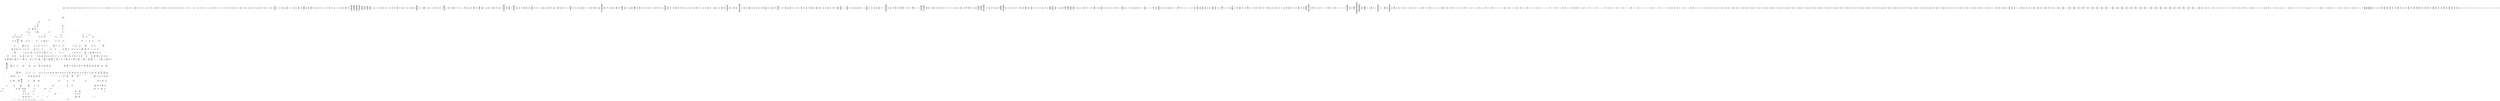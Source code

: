 /* Generated by GvGen v.1.0 (https://www.github.com/stricaud/gvgen) */

digraph G {
compound=true;
   node1 [label="[anywhere]"];
   node2 [label="# 0x0
PUSHX Data
PUSHX Data
MSTORE
PUSHX LogicData
CALLDATASIZE
LT
PUSHX Data
JUMPI
"];
   node3 [label="# 0xd
PUSHX Data
CALLDATALOAD
PUSHX BitData
SHR
PUSHX LogicData
GT
PUSHX Data
JUMPI
"];
   node4 [label="# 0x1e
PUSHX LogicData
GT
PUSHX Data
JUMPI
"];
   node5 [label="# 0x29
PUSHX LogicData
GT
PUSHX Data
JUMPI
"];
   node6 [label="# 0x34
PUSHX LogicData
EQ
PUSHX Data
JUMPI
"];
   node7 [label="# 0x3f
PUSHX LogicData
EQ
PUSHX Data
JUMPI
"];
   node8 [label="# 0x4a
PUSHX LogicData
EQ
PUSHX Data
JUMPI
"];
   node9 [label="# 0x55
PUSHX LogicData
EQ
PUSHX Data
JUMPI
"];
   node10 [label="# 0x60
PUSHX LogicData
EQ
PUSHX Data
JUMPI
"];
   node11 [label="# 0x6b
PUSHX LogicData
EQ
PUSHX Data
JUMPI
"];
   node12 [label="# 0x76
PUSHX Data
JUMP
"];
   node13 [label="# 0x7a
JUMPDEST
PUSHX LogicData
EQ
PUSHX Data
JUMPI
"];
   node14 [label="# 0x86
PUSHX LogicData
EQ
PUSHX Data
JUMPI
"];
   node15 [label="# 0x91
PUSHX LogicData
EQ
PUSHX Data
JUMPI
"];
   node16 [label="# 0x9c
PUSHX LogicData
EQ
PUSHX Data
JUMPI
"];
   node17 [label="# 0xa7
PUSHX LogicData
EQ
PUSHX Data
JUMPI
"];
   node18 [label="# 0xb2
PUSHX Data
JUMP
"];
   node19 [label="# 0xb6
JUMPDEST
PUSHX LogicData
GT
PUSHX Data
JUMPI
"];
   node20 [label="# 0xc2
PUSHX LogicData
EQ
PUSHX Data
JUMPI
"];
   node21 [label="# 0xcd
PUSHX LogicData
EQ
PUSHX Data
JUMPI
"];
   node22 [label="# 0xd8
PUSHX LogicData
EQ
PUSHX Data
JUMPI
"];
   node23 [label="# 0xe3
PUSHX LogicData
EQ
PUSHX Data
JUMPI
"];
   node24 [label="# 0xee
PUSHX LogicData
EQ
PUSHX Data
JUMPI
"];
   node25 [label="# 0xf9
PUSHX Data
JUMP
"];
   node26 [label="# 0xfd
JUMPDEST
PUSHX LogicData
EQ
PUSHX Data
JUMPI
"];
   node27 [label="# 0x109
PUSHX LogicData
EQ
PUSHX Data
JUMPI
"];
   node28 [label="# 0x114
PUSHX LogicData
EQ
PUSHX Data
JUMPI
"];
   node29 [label="# 0x11f
PUSHX LogicData
EQ
PUSHX Data
JUMPI
"];
   node30 [label="# 0x12a
PUSHX LogicData
EQ
PUSHX Data
JUMPI
"];
   node31 [label="# 0x135
PUSHX Data
JUMP
"];
   node32 [label="# 0x139
JUMPDEST
PUSHX LogicData
GT
PUSHX Data
JUMPI
"];
   node33 [label="# 0x145
PUSHX LogicData
GT
PUSHX Data
JUMPI
"];
   node34 [label="# 0x150
PUSHX LogicData
EQ
PUSHX Data
JUMPI
"];
   node35 [label="# 0x15b
PUSHX LogicData
EQ
PUSHX Data
JUMPI
"];
   node36 [label="# 0x166
PUSHX LogicData
EQ
PUSHX Data
JUMPI
"];
   node37 [label="# 0x171
PUSHX LogicData
EQ
PUSHX Data
JUMPI
"];
   node38 [label="# 0x17c
PUSHX LogicData
EQ
PUSHX Data
JUMPI
"];
   node39 [label="# 0x187
PUSHX LogicData
EQ
PUSHX Data
JUMPI
"];
   node40 [label="# 0x192
PUSHX Data
JUMP
"];
   node41 [label="# 0x196
JUMPDEST
PUSHX LogicData
EQ
PUSHX Data
JUMPI
"];
   node42 [label="# 0x1a2
PUSHX LogicData
EQ
PUSHX Data
JUMPI
"];
   node43 [label="# 0x1ad
PUSHX LogicData
EQ
PUSHX Data
JUMPI
"];
   node44 [label="# 0x1b8
PUSHX LogicData
EQ
PUSHX Data
JUMPI
"];
   node45 [label="# 0x1c3
PUSHX LogicData
EQ
PUSHX Data
JUMPI
"];
   node46 [label="# 0x1ce
PUSHX Data
JUMP
"];
   node47 [label="# 0x1d2
JUMPDEST
PUSHX LogicData
GT
PUSHX Data
JUMPI
"];
   node48 [label="# 0x1de
PUSHX LogicData
EQ
PUSHX Data
JUMPI
"];
   node49 [label="# 0x1e9
PUSHX LogicData
EQ
PUSHX Data
JUMPI
"];
   node50 [label="# 0x1f4
PUSHX LogicData
EQ
PUSHX Data
JUMPI
"];
   node51 [label="# 0x1ff
PUSHX LogicData
EQ
PUSHX Data
JUMPI
"];
   node52 [label="# 0x20a
PUSHX LogicData
EQ
PUSHX Data
JUMPI
"];
   node53 [label="# 0x215
PUSHX Data
JUMP
"];
   node54 [label="# 0x219
JUMPDEST
PUSHX LogicData
EQ
PUSHX Data
JUMPI
"];
   node55 [label="# 0x225
PUSHX LogicData
EQ
PUSHX Data
JUMPI
"];
   node56 [label="# 0x230
PUSHX LogicData
EQ
PUSHX Data
JUMPI
"];
   node57 [label="# 0x23b
PUSHX LogicData
EQ
PUSHX Data
JUMPI
"];
   node58 [label="# 0x246
PUSHX LogicData
EQ
PUSHX Data
JUMPI
"];
   node59 [label="# 0x251
JUMPDEST
PUSHX Data
REVERT
"];
   node60 [label="# 0x256
JUMPDEST
CALLVALUE
ISZERO
PUSHX Data
JUMPI
"];
   node61 [label="# 0x25e
PUSHX Data
REVERT
"];
   node62 [label="# 0x262
JUMPDEST
PUSHX Data
PUSHX ArithData
CALLDATASIZE
SUB
ADD
PUSHX Data
PUSHX Data
JUMP
"];
   node63 [label="# 0x278
JUMPDEST
PUSHX Data
JUMP
"];
   node64 [label="# 0x27d
JUMPDEST
PUSHX MemData
MLOAD
PUSHX Data
PUSHX Data
JUMP
"];
   node65 [label="# 0x28a
JUMPDEST
PUSHX MemData
MLOAD
SUB
RETURN
"];
   node66 [label="# 0x293
JUMPDEST
CALLVALUE
ISZERO
PUSHX Data
JUMPI
"];
   node67 [label="# 0x29b
PUSHX Data
REVERT
"];
   node68 [label="# 0x29f
JUMPDEST
PUSHX Data
PUSHX Data
JUMP
"];
   node69 [label="# 0x2a8
JUMPDEST
PUSHX MemData
MLOAD
PUSHX Data
PUSHX Data
JUMP
"];
   node70 [label="# 0x2b5
JUMPDEST
PUSHX MemData
MLOAD
SUB
RETURN
"];
   node71 [label="# 0x2be
JUMPDEST
CALLVALUE
ISZERO
PUSHX Data
JUMPI
"];
   node72 [label="# 0x2c6
PUSHX Data
REVERT
"];
   node73 [label="# 0x2ca
JUMPDEST
PUSHX Data
PUSHX ArithData
CALLDATASIZE
SUB
ADD
PUSHX Data
PUSHX Data
JUMP
"];
   node74 [label="# 0x2e0
JUMPDEST
PUSHX Data
JUMP
"];
   node75 [label="# 0x2e5
JUMPDEST
PUSHX MemData
MLOAD
PUSHX Data
PUSHX Data
JUMP
"];
   node76 [label="# 0x2f2
JUMPDEST
PUSHX MemData
MLOAD
SUB
RETURN
"];
   node77 [label="# 0x2fb
JUMPDEST
CALLVALUE
ISZERO
PUSHX Data
JUMPI
"];
   node78 [label="# 0x303
PUSHX Data
REVERT
"];
   node79 [label="# 0x307
JUMPDEST
PUSHX Data
PUSHX ArithData
CALLDATASIZE
SUB
ADD
PUSHX Data
PUSHX Data
JUMP
"];
   node80 [label="# 0x31d
JUMPDEST
PUSHX Data
JUMP
"];
   node81 [label="# 0x322
JUMPDEST
STOP
"];
   node82 [label="# 0x324
JUMPDEST
CALLVALUE
ISZERO
PUSHX Data
JUMPI
"];
   node83 [label="# 0x32c
PUSHX Data
REVERT
"];
   node84 [label="# 0x330
JUMPDEST
PUSHX Data
PUSHX Data
JUMP
"];
   node85 [label="# 0x339
JUMPDEST
PUSHX MemData
MLOAD
PUSHX Data
PUSHX Data
JUMP
"];
   node86 [label="# 0x346
JUMPDEST
PUSHX MemData
MLOAD
SUB
RETURN
"];
   node87 [label="# 0x34f
JUMPDEST
CALLVALUE
ISZERO
PUSHX Data
JUMPI
"];
   node88 [label="# 0x357
PUSHX Data
REVERT
"];
   node89 [label="# 0x35b
JUMPDEST
PUSHX Data
PUSHX ArithData
CALLDATASIZE
SUB
ADD
PUSHX Data
PUSHX Data
JUMP
"];
   node90 [label="# 0x371
JUMPDEST
PUSHX Data
JUMP
"];
   node91 [label="# 0x376
JUMPDEST
STOP
"];
   node92 [label="# 0x378
JUMPDEST
CALLVALUE
ISZERO
PUSHX Data
JUMPI
"];
   node93 [label="# 0x380
PUSHX Data
REVERT
"];
   node94 [label="# 0x384
JUMPDEST
PUSHX Data
PUSHX ArithData
CALLDATASIZE
SUB
ADD
PUSHX Data
PUSHX Data
JUMP
"];
   node95 [label="# 0x39a
JUMPDEST
PUSHX Data
JUMP
"];
   node96 [label="# 0x39f
JUMPDEST
STOP
"];
   node97 [label="# 0x3a1
JUMPDEST
CALLVALUE
ISZERO
PUSHX Data
JUMPI
"];
   node98 [label="# 0x3a9
PUSHX Data
REVERT
"];
   node99 [label="# 0x3ad
JUMPDEST
PUSHX Data
PUSHX ArithData
CALLDATASIZE
SUB
ADD
PUSHX Data
PUSHX Data
JUMP
"];
   node100 [label="# 0x3c3
JUMPDEST
PUSHX Data
JUMP
"];
   node101 [label="# 0x3c8
JUMPDEST
STOP
"];
   node102 [label="# 0x3ca
JUMPDEST
CALLVALUE
ISZERO
PUSHX Data
JUMPI
"];
   node103 [label="# 0x3d2
PUSHX Data
REVERT
"];
   node104 [label="# 0x3d6
JUMPDEST
PUSHX Data
PUSHX ArithData
CALLDATASIZE
SUB
ADD
PUSHX Data
PUSHX Data
JUMP
"];
   node105 [label="# 0x3ec
JUMPDEST
PUSHX Data
JUMP
"];
   node106 [label="# 0x3f1
JUMPDEST
PUSHX MemData
MLOAD
PUSHX Data
PUSHX Data
JUMP
"];
   node107 [label="# 0x3fe
JUMPDEST
PUSHX MemData
MLOAD
SUB
RETURN
"];
   node108 [label="# 0x407
JUMPDEST
CALLVALUE
ISZERO
PUSHX Data
JUMPI
"];
   node109 [label="# 0x40f
PUSHX Data
REVERT
"];
   node110 [label="# 0x413
JUMPDEST
PUSHX Data
PUSHX Data
JUMP
"];
   node111 [label="# 0x41c
JUMPDEST
PUSHX MemData
MLOAD
PUSHX Data
PUSHX Data
JUMP
"];
   node112 [label="# 0x429
JUMPDEST
PUSHX MemData
MLOAD
SUB
RETURN
"];
   node113 [label="# 0x432
JUMPDEST
CALLVALUE
ISZERO
PUSHX Data
JUMPI
"];
   node114 [label="# 0x43a
PUSHX Data
REVERT
"];
   node115 [label="# 0x43e
JUMPDEST
PUSHX Data
PUSHX Data
JUMP
"];
   node116 [label="# 0x447
JUMPDEST
STOP
"];
   node117 [label="# 0x449
JUMPDEST
CALLVALUE
ISZERO
PUSHX Data
JUMPI
"];
   node118 [label="# 0x451
PUSHX Data
REVERT
"];
   node119 [label="# 0x455
JUMPDEST
PUSHX Data
PUSHX ArithData
CALLDATASIZE
SUB
ADD
PUSHX Data
PUSHX Data
JUMP
"];
   node120 [label="# 0x46b
JUMPDEST
PUSHX Data
JUMP
"];
   node121 [label="# 0x470
JUMPDEST
STOP
"];
   node122 [label="# 0x472
JUMPDEST
CALLVALUE
ISZERO
PUSHX Data
JUMPI
"];
   node123 [label="# 0x47a
PUSHX Data
REVERT
"];
   node124 [label="# 0x47e
JUMPDEST
PUSHX Data
PUSHX ArithData
CALLDATASIZE
SUB
ADD
PUSHX Data
PUSHX Data
JUMP
"];
   node125 [label="# 0x494
JUMPDEST
PUSHX Data
JUMP
"];
   node126 [label="# 0x499
JUMPDEST
STOP
"];
   node127 [label="# 0x49b
JUMPDEST
CALLVALUE
ISZERO
PUSHX Data
JUMPI
"];
   node128 [label="# 0x4a3
PUSHX Data
REVERT
"];
   node129 [label="# 0x4a7
JUMPDEST
PUSHX Data
PUSHX ArithData
CALLDATASIZE
SUB
ADD
PUSHX Data
PUSHX Data
JUMP
"];
   node130 [label="# 0x4bd
JUMPDEST
PUSHX Data
JUMP
"];
   node131 [label="# 0x4c2
JUMPDEST
PUSHX MemData
MLOAD
PUSHX Data
PUSHX Data
JUMP
"];
   node132 [label="# 0x4cf
JUMPDEST
PUSHX MemData
MLOAD
SUB
RETURN
"];
   node133 [label="# 0x4d8
JUMPDEST
CALLVALUE
ISZERO
PUSHX Data
JUMPI
"];
   node134 [label="# 0x4e0
PUSHX Data
REVERT
"];
   node135 [label="# 0x4e4
JUMPDEST
PUSHX Data
PUSHX ArithData
CALLDATASIZE
SUB
ADD
PUSHX Data
PUSHX Data
JUMP
"];
   node136 [label="# 0x4fa
JUMPDEST
PUSHX Data
JUMP
"];
   node137 [label="# 0x4ff
JUMPDEST
PUSHX MemData
MLOAD
PUSHX Data
PUSHX Data
JUMP
"];
   node138 [label="# 0x50c
JUMPDEST
PUSHX MemData
MLOAD
SUB
RETURN
"];
   node139 [label="# 0x515
JUMPDEST
CALLVALUE
ISZERO
PUSHX Data
JUMPI
"];
   node140 [label="# 0x51d
PUSHX Data
REVERT
"];
   node141 [label="# 0x521
JUMPDEST
PUSHX Data
PUSHX Data
JUMP
"];
   node142 [label="# 0x52a
JUMPDEST
PUSHX MemData
MLOAD
PUSHX Data
PUSHX Data
JUMP
"];
   node143 [label="# 0x537
JUMPDEST
PUSHX MemData
MLOAD
SUB
RETURN
"];
   node144 [label="# 0x540
JUMPDEST
CALLVALUE
ISZERO
PUSHX Data
JUMPI
"];
   node145 [label="# 0x548
PUSHX Data
REVERT
"];
   node146 [label="# 0x54c
JUMPDEST
PUSHX Data
PUSHX ArithData
CALLDATASIZE
SUB
ADD
PUSHX Data
PUSHX Data
JUMP
"];
   node147 [label="# 0x562
JUMPDEST
PUSHX Data
JUMP
"];
   node148 [label="# 0x567
JUMPDEST
STOP
"];
   node149 [label="# 0x569
JUMPDEST
CALLVALUE
ISZERO
PUSHX Data
JUMPI
"];
   node150 [label="# 0x571
PUSHX Data
REVERT
"];
   node151 [label="# 0x575
JUMPDEST
PUSHX Data
PUSHX ArithData
CALLDATASIZE
SUB
ADD
PUSHX Data
PUSHX Data
JUMP
"];
   node152 [label="# 0x58b
JUMPDEST
PUSHX Data
JUMP
"];
   node153 [label="# 0x590
JUMPDEST
STOP
"];
   node154 [label="# 0x592
JUMPDEST
CALLVALUE
ISZERO
PUSHX Data
JUMPI
"];
   node155 [label="# 0x59a
PUSHX Data
REVERT
"];
   node156 [label="# 0x59e
JUMPDEST
PUSHX Data
PUSHX Data
JUMP
"];
   node157 [label="# 0x5a7
JUMPDEST
PUSHX MemData
MLOAD
PUSHX Data
PUSHX Data
JUMP
"];
   node158 [label="# 0x5b4
JUMPDEST
PUSHX MemData
MLOAD
SUB
RETURN
"];
   node159 [label="# 0x5bd
JUMPDEST
CALLVALUE
ISZERO
PUSHX Data
JUMPI
"];
   node160 [label="# 0x5c5
PUSHX Data
REVERT
"];
   node161 [label="# 0x5c9
JUMPDEST
PUSHX Data
PUSHX ArithData
CALLDATASIZE
SUB
ADD
PUSHX Data
PUSHX Data
JUMP
"];
   node162 [label="# 0x5df
JUMPDEST
PUSHX Data
JUMP
"];
   node163 [label="# 0x5e4
JUMPDEST
PUSHX MemData
MLOAD
PUSHX Data
PUSHX Data
JUMP
"];
   node164 [label="# 0x5f4
JUMPDEST
PUSHX MemData
MLOAD
SUB
RETURN
"];
   node165 [label="# 0x5fd
JUMPDEST
CALLVALUE
ISZERO
PUSHX Data
JUMPI
"];
   node166 [label="# 0x605
PUSHX Data
REVERT
"];
   node167 [label="# 0x609
JUMPDEST
PUSHX Data
PUSHX ArithData
CALLDATASIZE
SUB
ADD
PUSHX Data
PUSHX Data
JUMP
"];
   node168 [label="# 0x61f
JUMPDEST
PUSHX Data
JUMP
"];
   node169 [label="# 0x624
JUMPDEST
PUSHX MemData
MLOAD
PUSHX Data
PUSHX Data
JUMP
"];
   node170 [label="# 0x631
JUMPDEST
PUSHX MemData
MLOAD
SUB
RETURN
"];
   node171 [label="# 0x63a
JUMPDEST
CALLVALUE
ISZERO
PUSHX Data
JUMPI
"];
   node172 [label="# 0x642
PUSHX Data
REVERT
"];
   node173 [label="# 0x646
JUMPDEST
PUSHX Data
PUSHX ArithData
CALLDATASIZE
SUB
ADD
PUSHX Data
PUSHX Data
JUMP
"];
   node174 [label="# 0x65c
JUMPDEST
PUSHX Data
JUMP
"];
   node175 [label="# 0x661
JUMPDEST
PUSHX MemData
MLOAD
PUSHX Data
PUSHX Data
JUMP
"];
   node176 [label="# 0x66e
JUMPDEST
PUSHX MemData
MLOAD
SUB
RETURN
"];
   node177 [label="# 0x677
JUMPDEST
CALLVALUE
ISZERO
PUSHX Data
JUMPI
"];
   node178 [label="# 0x67f
PUSHX Data
REVERT
"];
   node179 [label="# 0x683
JUMPDEST
PUSHX Data
PUSHX ArithData
CALLDATASIZE
SUB
ADD
PUSHX Data
PUSHX Data
JUMP
"];
   node180 [label="# 0x699
JUMPDEST
PUSHX Data
JUMP
"];
   node181 [label="# 0x69e
JUMPDEST
PUSHX MemData
MLOAD
PUSHX Data
PUSHX Data
JUMP
"];
   node182 [label="# 0x6ab
JUMPDEST
PUSHX MemData
MLOAD
SUB
RETURN
"];
   node183 [label="# 0x6b4
JUMPDEST
CALLVALUE
ISZERO
PUSHX Data
JUMPI
"];
   node184 [label="# 0x6bc
PUSHX Data
REVERT
"];
   node185 [label="# 0x6c0
JUMPDEST
PUSHX Data
PUSHX Data
JUMP
"];
   node186 [label="# 0x6c9
JUMPDEST
STOP
"];
   node187 [label="# 0x6cb
JUMPDEST
CALLVALUE
ISZERO
PUSHX Data
JUMPI
"];
   node188 [label="# 0x6d3
PUSHX Data
REVERT
"];
   node189 [label="# 0x6d7
JUMPDEST
PUSHX Data
PUSHX Data
JUMP
"];
   node190 [label="# 0x6e0
JUMPDEST
STOP
"];
   node191 [label="# 0x6e2
JUMPDEST
CALLVALUE
ISZERO
PUSHX Data
JUMPI
"];
   node192 [label="# 0x6ea
PUSHX Data
REVERT
"];
   node193 [label="# 0x6ee
JUMPDEST
PUSHX Data
PUSHX Data
JUMP
"];
   node194 [label="# 0x6f7
JUMPDEST
PUSHX MemData
MLOAD
PUSHX Data
PUSHX Data
JUMP
"];
   node195 [label="# 0x704
JUMPDEST
PUSHX MemData
MLOAD
SUB
RETURN
"];
   node196 [label="# 0x70d
JUMPDEST
CALLVALUE
ISZERO
PUSHX Data
JUMPI
"];
   node197 [label="# 0x715
PUSHX Data
REVERT
"];
   node198 [label="# 0x719
JUMPDEST
PUSHX Data
PUSHX ArithData
CALLDATASIZE
SUB
ADD
PUSHX Data
PUSHX Data
JUMP
"];
   node199 [label="# 0x72f
JUMPDEST
PUSHX Data
JUMP
"];
   node200 [label="# 0x734
JUMPDEST
STOP
"];
   node201 [label="# 0x736
JUMPDEST
CALLVALUE
ISZERO
PUSHX Data
JUMPI
"];
   node202 [label="# 0x73e
PUSHX Data
REVERT
"];
   node203 [label="# 0x742
JUMPDEST
PUSHX Data
PUSHX ArithData
CALLDATASIZE
SUB
ADD
PUSHX Data
PUSHX Data
JUMP
"];
   node204 [label="# 0x758
JUMPDEST
PUSHX Data
JUMP
"];
   node205 [label="# 0x75d
JUMPDEST
STOP
"];
   node206 [label="# 0x75f
JUMPDEST
CALLVALUE
ISZERO
PUSHX Data
JUMPI
"];
   node207 [label="# 0x767
PUSHX Data
REVERT
"];
   node208 [label="# 0x76b
JUMPDEST
PUSHX Data
PUSHX Data
JUMP
"];
   node209 [label="# 0x774
JUMPDEST
PUSHX MemData
MLOAD
PUSHX Data
PUSHX Data
JUMP
"];
   node210 [label="# 0x781
JUMPDEST
PUSHX MemData
MLOAD
SUB
RETURN
"];
   node211 [label="# 0x78a
JUMPDEST
CALLVALUE
ISZERO
PUSHX Data
JUMPI
"];
   node212 [label="# 0x792
PUSHX Data
REVERT
"];
   node213 [label="# 0x796
JUMPDEST
PUSHX Data
PUSHX Data
JUMP
"];
   node214 [label="# 0x79f
JUMPDEST
PUSHX MemData
MLOAD
PUSHX Data
PUSHX Data
JUMP
"];
   node215 [label="# 0x7ac
JUMPDEST
PUSHX MemData
MLOAD
SUB
RETURN
"];
   node216 [label="# 0x7b5
JUMPDEST
CALLVALUE
ISZERO
PUSHX Data
JUMPI
"];
   node217 [label="# 0x7bd
PUSHX Data
REVERT
"];
   node218 [label="# 0x7c1
JUMPDEST
PUSHX Data
PUSHX ArithData
CALLDATASIZE
SUB
ADD
PUSHX Data
PUSHX Data
JUMP
"];
   node219 [label="# 0x7d7
JUMPDEST
PUSHX Data
JUMP
"];
   node220 [label="# 0x7dc
JUMPDEST
STOP
"];
   node221 [label="# 0x7de
JUMPDEST
CALLVALUE
ISZERO
PUSHX Data
JUMPI
"];
   node222 [label="# 0x7e6
PUSHX Data
REVERT
"];
   node223 [label="# 0x7ea
JUMPDEST
PUSHX Data
PUSHX ArithData
CALLDATASIZE
SUB
ADD
PUSHX Data
PUSHX Data
JUMP
"];
   node224 [label="# 0x800
JUMPDEST
PUSHX Data
JUMP
"];
   node225 [label="# 0x805
JUMPDEST
PUSHX MemData
MLOAD
PUSHX Data
PUSHX Data
JUMP
"];
   node226 [label="# 0x812
JUMPDEST
PUSHX MemData
MLOAD
SUB
RETURN
"];
   node227 [label="# 0x81b
JUMPDEST
CALLVALUE
ISZERO
PUSHX Data
JUMPI
"];
   node228 [label="# 0x823
PUSHX Data
REVERT
"];
   node229 [label="# 0x827
JUMPDEST
PUSHX Data
PUSHX ArithData
CALLDATASIZE
SUB
ADD
PUSHX Data
PUSHX Data
JUMP
"];
   node230 [label="# 0x83d
JUMPDEST
PUSHX Data
JUMP
"];
   node231 [label="# 0x842
JUMPDEST
STOP
"];
   node232 [label="# 0x844
JUMPDEST
PUSHX Data
PUSHX ArithData
CALLDATASIZE
SUB
ADD
PUSHX Data
PUSHX Data
JUMP
"];
   node233 [label="# 0x859
JUMPDEST
PUSHX Data
JUMP
"];
   node234 [label="# 0x85e
JUMPDEST
STOP
"];
   node235 [label="# 0x860
JUMPDEST
CALLVALUE
ISZERO
PUSHX Data
JUMPI
"];
   node236 [label="# 0x868
PUSHX Data
REVERT
"];
   node237 [label="# 0x86c
JUMPDEST
PUSHX Data
PUSHX Data
JUMP
"];
   node238 [label="# 0x875
JUMPDEST
PUSHX MemData
MLOAD
PUSHX Data
PUSHX Data
JUMP
"];
   node239 [label="# 0x882
JUMPDEST
PUSHX MemData
MLOAD
SUB
RETURN
"];
   node240 [label="# 0x88b
JUMPDEST
CALLVALUE
ISZERO
PUSHX Data
JUMPI
"];
   node241 [label="# 0x893
PUSHX Data
REVERT
"];
   node242 [label="# 0x897
JUMPDEST
PUSHX Data
PUSHX ArithData
CALLDATASIZE
SUB
ADD
PUSHX Data
PUSHX Data
JUMP
"];
   node243 [label="# 0x8ad
JUMPDEST
PUSHX Data
JUMP
"];
   node244 [label="# 0x8b2
JUMPDEST
PUSHX MemData
MLOAD
PUSHX Data
PUSHX Data
JUMP
"];
   node245 [label="# 0x8bf
JUMPDEST
PUSHX MemData
MLOAD
SUB
RETURN
"];
   node246 [label="# 0x8c8
JUMPDEST
CALLVALUE
ISZERO
PUSHX Data
JUMPI
"];
   node247 [label="# 0x8d0
PUSHX Data
REVERT
"];
   node248 [label="# 0x8d4
JUMPDEST
PUSHX Data
PUSHX ArithData
CALLDATASIZE
SUB
ADD
PUSHX Data
PUSHX Data
JUMP
"];
   node249 [label="# 0x8ea
JUMPDEST
PUSHX Data
JUMP
"];
   node250 [label="# 0x8ef
JUMPDEST
PUSHX MemData
MLOAD
PUSHX Data
PUSHX Data
JUMP
"];
   node251 [label="# 0x8fc
JUMPDEST
PUSHX MemData
MLOAD
SUB
RETURN
"];
   node252 [label="# 0x905
JUMPDEST
CALLVALUE
ISZERO
PUSHX Data
JUMPI
"];
   node253 [label="# 0x90d
PUSHX Data
REVERT
"];
   node254 [label="# 0x911
JUMPDEST
PUSHX Data
PUSHX Data
JUMP
"];
   node255 [label="# 0x91a
JUMPDEST
PUSHX MemData
MLOAD
PUSHX Data
PUSHX Data
JUMP
"];
   node256 [label="# 0x927
JUMPDEST
PUSHX MemData
MLOAD
SUB
RETURN
"];
   node257 [label="# 0x930
JUMPDEST
CALLVALUE
ISZERO
PUSHX Data
JUMPI
"];
   node258 [label="# 0x938
PUSHX Data
REVERT
"];
   node259 [label="# 0x93c
JUMPDEST
PUSHX Data
PUSHX Data
JUMP
"];
   node260 [label="# 0x945
JUMPDEST
PUSHX MemData
MLOAD
PUSHX Data
PUSHX Data
JUMP
"];
   node261 [label="# 0x952
JUMPDEST
PUSHX MemData
MLOAD
SUB
RETURN
"];
   node262 [label="# 0x95b
JUMPDEST
CALLVALUE
ISZERO
PUSHX Data
JUMPI
"];
   node263 [label="# 0x963
PUSHX Data
REVERT
"];
   node264 [label="# 0x967
JUMPDEST
PUSHX Data
PUSHX ArithData
CALLDATASIZE
SUB
ADD
PUSHX Data
PUSHX Data
JUMP
"];
   node265 [label="# 0x97d
JUMPDEST
PUSHX Data
JUMP
"];
   node266 [label="# 0x982
JUMPDEST
PUSHX MemData
MLOAD
PUSHX Data
PUSHX Data
JUMP
"];
   node267 [label="# 0x98f
JUMPDEST
PUSHX MemData
MLOAD
SUB
RETURN
"];
   node268 [label="# 0x998
JUMPDEST
CALLVALUE
ISZERO
PUSHX Data
JUMPI
"];
   node269 [label="# 0x9a0
PUSHX Data
REVERT
"];
   node270 [label="# 0x9a4
JUMPDEST
PUSHX Data
PUSHX Data
JUMP
"];
   node271 [label="# 0x9ad
JUMPDEST
PUSHX MemData
MLOAD
PUSHX Data
PUSHX Data
JUMP
"];
   node272 [label="# 0x9ba
JUMPDEST
PUSHX MemData
MLOAD
SUB
RETURN
"];
   node273 [label="# 0x9c3
JUMPDEST
CALLVALUE
ISZERO
PUSHX Data
JUMPI
"];
   node274 [label="# 0x9cb
PUSHX Data
REVERT
"];
   node275 [label="# 0x9cf
JUMPDEST
PUSHX Data
PUSHX ArithData
CALLDATASIZE
SUB
ADD
PUSHX Data
PUSHX Data
JUMP
"];
   node276 [label="# 0x9e5
JUMPDEST
PUSHX Data
JUMP
"];
   node277 [label="# 0x9ea
JUMPDEST
STOP
"];
   node278 [label="# 0x9ec
JUMPDEST
PUSHX Data
PUSHX Data
PUSHX Data
JUMP
"];
   node279 [label="# 0x9f7
JUMPDEST
JUMP
"];
   node280 [label="# 0x9fe
JUMPDEST
PUSHX Data
PUSHX StorData
SLOAD
PUSHX Data
PUSHX Data
JUMP
"];
   node281 [label="# 0xa0d
JUMPDEST
PUSHX ArithData
ADD
PUSHX ArithData
DIV
MUL
PUSHX ArithData
ADD
PUSHX MemData
MLOAD
ADD
PUSHX Data
MSTORE
MSTORE
PUSHX ArithData
ADD
SLOAD
PUSHX Data
PUSHX Data
JUMP
"];
   node282 [label="# 0xa39
JUMPDEST
ISZERO
PUSHX Data
JUMPI
"];
   node283 [label="# 0xa40
PUSHX LogicData
LT
PUSHX Data
JUMPI
"];
   node284 [label="# 0xa48
PUSHX ArithData
SLOAD
DIV
MUL
MSTORE
PUSHX ArithData
ADD
PUSHX Data
JUMP
"];
   node285 [label="# 0xa5b
JUMPDEST
ADD
PUSHX Data
MSTORE
PUSHX Data
PUSHX Data
SHA3
"];
   node286 [label="# 0xa69
JUMPDEST
SLOAD
MSTORE
PUSHX ArithData
ADD
PUSHX ArithData
ADD
GT
PUSHX Data
JUMPI
"];
   node287 [label="# 0xa7d
SUB
PUSHX BitData
AND
ADD
"];
   node288 [label="# 0xa86
JUMPDEST
JUMP
"];
   node289 [label="# 0xa90
JUMPDEST
PUSHX Data
PUSHX Data
PUSHX Data
JUMP
"];
   node290 [label="# 0xa9b
JUMPDEST
PUSHX Data
JUMPI
"];
   node291 [label="# 0xaa0
PUSHX MemData
MLOAD
PUSHX Data
MSTORE
PUSHX ArithData
ADD
PUSHX Data
PUSHX Data
JUMP
"];
   node292 [label="# 0xad1
JUMPDEST
PUSHX MemData
MLOAD
SUB
REVERT
"];
   node293 [label="# 0xada
JUMPDEST
PUSHX Data
PUSHX ArithData
MSTORE
PUSHX ArithData
ADD
MSTORE
PUSHX ArithData
ADD
PUSHX Data
SHA3
PUSHX ArithData
SLOAD
PUSHX ArithData
EXP
DIV
PUSHX BitData
AND
JUMP
"];
   node294 [label="# 0xb15
JUMPDEST
PUSHX Data
PUSHX Data
PUSHX Data
JUMP
"];
   node295 [label="# 0xb20
JUMPDEST
PUSHX BitData
AND
PUSHX BitData
AND
EQ
ISZERO
PUSHX Data
JUMPI
"];
   node296 [label="# 0xb57
PUSHX MemData
MLOAD
PUSHX Data
MSTORE
PUSHX ArithData
ADD
PUSHX Data
PUSHX Data
JUMP
"];
   node297 [label="# 0xb88
JUMPDEST
PUSHX MemData
MLOAD
SUB
REVERT
"];
   node298 [label="# 0xb91
JUMPDEST
PUSHX BitData
AND
PUSHX Data
PUSHX Data
JUMP
"];
   node299 [label="# 0xbb0
JUMPDEST
PUSHX BitData
AND
EQ
PUSHX Data
JUMPI
"];
   node300 [label="# 0xbcd
PUSHX Data
PUSHX Data
PUSHX Data
JUMP
"];
   node301 [label="# 0xbd9
JUMPDEST
PUSHX Data
JUMP
"];
   node302 [label="# 0xbde
JUMPDEST
"];
   node303 [label="# 0xbdf
JUMPDEST
PUSHX Data
JUMPI
"];
   node304 [label="# 0xbe4
PUSHX MemData
MLOAD
PUSHX Data
MSTORE
PUSHX ArithData
ADD
PUSHX Data
PUSHX Data
JUMP
"];
   node305 [label="# 0xc15
JUMPDEST
PUSHX MemData
MLOAD
SUB
REVERT
"];
   node306 [label="# 0xc1e
JUMPDEST
PUSHX Data
PUSHX Data
JUMP
"];
   node307 [label="# 0xc28
JUMPDEST
JUMP
"];
   node308 [label="# 0xc2d
JUMPDEST
PUSHX Data
PUSHX StorData
SLOAD
JUMP
"];
   node309 [label="# 0xc3a
JUMPDEST
PUSHX Data
PUSHX Data
JUMP
"];
   node310 [label="# 0xc42
JUMPDEST
PUSHX BitData
AND
PUSHX Data
PUSHX Data
JUMP
"];
   node311 [label="# 0xc60
JUMPDEST
PUSHX BitData
AND
EQ
PUSHX Data
JUMPI
"];
   node312 [label="# 0xc7c
PUSHX MemData
MLOAD
PUSHX Data
MSTORE
PUSHX ArithData
ADD
PUSHX Data
PUSHX Data
JUMP
"];
   node313 [label="# 0xcad
JUMPDEST
PUSHX MemData
MLOAD
SUB
REVERT
"];
   node314 [label="# 0xcb6
JUMPDEST
ISZERO
ISZERO
PUSHX Data
PUSHX ArithData
PUSHX BitData
AND
PUSHX BitData
AND
MSTORE
PUSHX ArithData
ADD
MSTORE
PUSHX ArithData
ADD
PUSHX Data
SHA3
PUSHX ArithData
ADD
PUSHX ArithData
SLOAD
PUSHX ArithData
EXP
DIV
PUSHX BitData
AND
ISZERO
ISZERO
EQ
PUSHX Data
JUMPI
"];
   node315 [label="# 0xceb
PUSHX Data
PUSHX ArithData
PUSHX BitData
AND
PUSHX BitData
AND
MSTORE
PUSHX ArithData
ADD
MSTORE
PUSHX ArithData
ADD
PUSHX Data
SHA3
PUSHX ArithData
ADD
PUSHX ArithData
PUSHX ArithData
EXP
SLOAD
PUSHX ArithData
MUL
NOT
AND
ISZERO
ISZERO
MUL
OR
SSTORE
"];
   node316 [label="# 0xd1f
JUMPDEST
PUSHX BitData
AND
PUSHX Data
PUSHX ArithData
PUSHX BitData
AND
PUSHX BitData
AND
MSTORE
PUSHX ArithData
ADD
MSTORE
PUSHX ArithData
ADD
PUSHX Data
SHA3
PUSHX ArithData
ADD
PUSHX ArithData
SLOAD
PUSHX ArithData
EXP
DIV
PUSHX BitData
AND
PUSHX BitData
AND
EQ
PUSHX Data
JUMPI
"];
   node317 [label="# 0xd56
PUSHX Data
PUSHX ArithData
PUSHX BitData
AND
PUSHX BitData
AND
MSTORE
PUSHX ArithData
ADD
MSTORE
PUSHX ArithData
ADD
PUSHX Data
SHA3
PUSHX ArithData
ADD
PUSHX ArithData
PUSHX ArithData
EXP
SLOAD
PUSHX ArithData
MUL
NOT
AND
PUSHX BitData
AND
MUL
OR
SSTORE
"];
   node318 [label="# 0xd8b
JUMPDEST
PUSHX Data
PUSHX ArithData
PUSHX BitData
AND
PUSHX BitData
AND
MSTORE
PUSHX ArithData
ADD
MSTORE
PUSHX ArithData
ADD
PUSHX Data
SHA3
PUSHX ArithData
ADD
SLOAD
EQ
PUSHX Data
JUMPI
"];
   node319 [label="# 0xdaf
PUSHX Data
PUSHX ArithData
PUSHX BitData
AND
PUSHX BitData
AND
MSTORE
PUSHX ArithData
ADD
MSTORE
PUSHX ArithData
ADD
PUSHX Data
SHA3
PUSHX ArithData
ADD
SSTORE
"];
   node320 [label="# 0xdd0
JUMPDEST
PUSHX Data
PUSHX ArithData
PUSHX BitData
AND
PUSHX BitData
AND
MSTORE
PUSHX ArithData
ADD
MSTORE
PUSHX ArithData
ADD
PUSHX Data
SHA3
PUSHX ArithData
ADD
SLOAD
EQ
PUSHX Data
JUMPI
"];
   node321 [label="# 0xdf4
PUSHX Data
PUSHX ArithData
PUSHX BitData
AND
PUSHX BitData
AND
MSTORE
PUSHX ArithData
ADD
MSTORE
PUSHX ArithData
ADD
PUSHX Data
SHA3
PUSHX ArithData
ADD
SSTORE
"];
   node322 [label="# 0xe15
JUMPDEST
JUMP
"];
   node323 [label="# 0xe1c
JUMPDEST
PUSHX Data
PUSHX Data
PUSHX Data
JUMP
"];
   node324 [label="# 0xe27
JUMPDEST
PUSHX Data
JUMP
"];
   node325 [label="# 0xe2d
JUMPDEST
PUSHX Data
JUMPI
"];
   node326 [label="# 0xe32
PUSHX MemData
MLOAD
PUSHX Data
MSTORE
PUSHX ArithData
ADD
PUSHX Data
PUSHX Data
JUMP
"];
   node327 [label="# 0xe63
JUMPDEST
PUSHX MemData
MLOAD
SUB
REVERT
"];
   node328 [label="# 0xe6c
JUMPDEST
PUSHX Data
PUSHX Data
JUMP
"];
   node329 [label="# 0xe77
JUMPDEST
JUMP
"];
   node330 [label="# 0xe7c
JUMPDEST
PUSHX Data
PUSHX Data
JUMP
"];
   node331 [label="# 0xe84
JUMPDEST
PUSHX BitData
AND
PUSHX Data
PUSHX Data
JUMP
"];
   node332 [label="# 0xea2
JUMPDEST
PUSHX BitData
AND
EQ
PUSHX Data
JUMPI
"];
   node333 [label="# 0xebe
PUSHX MemData
MLOAD
PUSHX Data
MSTORE
PUSHX ArithData
ADD
PUSHX Data
PUSHX Data
JUMP
"];
   node334 [label="# 0xeef
JUMPDEST
PUSHX MemData
MLOAD
SUB
REVERT
"];
   node335 [label="# 0xef8
JUMPDEST
PUSHX Data
MLOAD
PUSHX ArithData
ADD
PUSHX Data
PUSHX Data
JUMP
"];
   node336 [label="# 0xf0e
JUMPDEST
JUMP
"];
   node337 [label="# 0xf12
JUMPDEST
PUSHX Data
PUSHX Data
PUSHX Data
JUMP
"];
   node338 [label="# 0xf1d
JUMPDEST
LT
PUSHX Data
JUMPI
"];
   node339 [label="# 0xf24
PUSHX MemData
MLOAD
PUSHX Data
MSTORE
PUSHX ArithData
ADD
PUSHX Data
PUSHX Data
JUMP
"];
   node340 [label="# 0xf55
JUMPDEST
PUSHX MemData
MLOAD
SUB
REVERT
"];
   node341 [label="# 0xf5e
JUMPDEST
PUSHX Data
PUSHX ArithData
PUSHX BitData
AND
PUSHX BitData
AND
MSTORE
PUSHX ArithData
ADD
MSTORE
PUSHX ArithData
ADD
PUSHX Data
SHA3
PUSHX ArithData
MSTORE
PUSHX ArithData
ADD
MSTORE
PUSHX ArithData
ADD
PUSHX Data
SHA3
SLOAD
JUMP
"];
   node342 [label="# 0xfb7
JUMPDEST
PUSHX StorData
PUSHX ArithData
SLOAD
PUSHX ArithData
EXP
DIV
PUSHX BitData
AND
JUMP
"];
   node343 [label="# 0xfdd
JUMPDEST
PUSHX Data
PUSHX Data
JUMP
"];
   node344 [label="# 0xfe5
JUMPDEST
PUSHX BitData
AND
PUSHX Data
PUSHX Data
JUMP
"];
   node345 [label="# 0x1003
JUMPDEST
PUSHX BitData
AND
EQ
PUSHX Data
JUMPI
"];
   node346 [label="# 0x101f
PUSHX MemData
MLOAD
PUSHX Data
MSTORE
PUSHX ArithData
ADD
PUSHX Data
PUSHX Data
JUMP
"];
   node347 [label="# 0x1050
JUMPDEST
PUSHX MemData
MLOAD
SUB
REVERT
"];
   node348 [label="# 0x1059
JUMPDEST
PUSHX Data
PUSHX Data
JUMP
"];
   node349 [label="# 0x1061
JUMPDEST
JUMP
"];
   node350 [label="# 0x1063
JUMPDEST
PUSHX Data
PUSHX MemData
MLOAD
PUSHX ArithData
ADD
PUSHX Data
MSTORE
PUSHX Data
MSTORE
PUSHX Data
JUMP
"];
   node351 [label="# 0x107e
JUMPDEST
JUMP
"];
   node352 [label="# 0x1083
JUMPDEST
PUSHX Data
PUSHX Data
PUSHX Data
JUMP
"];
   node353 [label="# 0x108e
JUMPDEST
PUSHX Data
JUMP
"];
   node354 [label="# 0x1094
JUMPDEST
PUSHX Data
JUMPI
"];
   node355 [label="# 0x1099
PUSHX MemData
MLOAD
PUSHX Data
MSTORE
PUSHX ArithData
ADD
PUSHX Data
PUSHX Data
JUMP
"];
   node356 [label="# 0x10ca
JUMPDEST
PUSHX MemData
MLOAD
SUB
REVERT
"];
   node357 [label="# 0x10d3
JUMPDEST
PUSHX Data
PUSHX Data
JUMP
"];
   node358 [label="# 0x10dc
JUMPDEST
JUMP
"];
   node359 [label="# 0x10df
JUMPDEST
PUSHX Data
PUSHX Data
PUSHX BitData
AND
PUSHX Data
PUSHX ArithData
PUSHX BitData
AND
PUSHX BitData
AND
MSTORE
PUSHX ArithData
ADD
MSTORE
PUSHX ArithData
ADD
PUSHX Data
SHA3
PUSHX ArithData
ADD
SLOAD
PUSHX BitData
PUSHX BitData
AND
JUMP
"];
   node360 [label="# 0x1113
JUMPDEST
JUMP
"];
   node361 [label="# 0x111b
JUMPDEST
PUSHX Data
PUSHX Data
PUSHX Data
JUMP
"];
   node362 [label="# 0x1125
JUMPDEST
LT
PUSHX Data
JUMPI
"];
   node363 [label="# 0x112c
PUSHX MemData
MLOAD
PUSHX Data
MSTORE
PUSHX ArithData
ADD
PUSHX Data
PUSHX Data
JUMP
"];
   node364 [label="# 0x115d
JUMPDEST
PUSHX MemData
MLOAD
SUB
REVERT
"];
   node365 [label="# 0x1166
JUMPDEST
PUSHX StorData
SLOAD
LT
PUSHX Data
JUMPI
"];
   node366 [label="# 0x1172
PUSHX Data
PUSHX Data
JUMP
"];
   node367 [label="# 0x1179
JUMPDEST
"];
   node368 [label="# 0x117a
JUMPDEST
PUSHX Data
MSTORE
PUSHX Data
PUSHX Data
SHA3
ADD
SLOAD
JUMP
"];
   node369 [label="# 0x118c
JUMPDEST
PUSHX StorData
PUSHX ArithData
SLOAD
PUSHX ArithData
EXP
DIV
PUSHX BitData
AND
JUMP
"];
   node370 [label="# 0x11b2
JUMPDEST
PUSHX Data
PUSHX Data
JUMP
"];
   node371 [label="# 0x11ba
JUMPDEST
PUSHX BitData
AND
PUSHX Data
PUSHX Data
JUMP
"];
   node372 [label="# 0x11d8
JUMPDEST
PUSHX BitData
AND
EQ
PUSHX Data
JUMPI
"];
   node373 [label="# 0x11f4
PUSHX MemData
MLOAD
PUSHX Data
MSTORE
PUSHX ArithData
ADD
PUSHX Data
PUSHX Data
JUMP
"];
   node374 [label="# 0x1225
JUMPDEST
PUSHX MemData
MLOAD
SUB
REVERT
"];
   node375 [label="# 0x122e
JUMPDEST
PUSHX BitData
AND
PUSHX ArithData
ISZERO
MUL
PUSHX MemData
MLOAD
PUSHX Data
PUSHX MemData
MLOAD
SUB
CALL
ISZERO
ISZERO
PUSHX Data
JUMPI
"];
   node376 [label="# 0x126b
RETURNDATASIZE
PUSHX Data
RETURNDATACOPY
RETURNDATASIZE
PUSHX Data
REVERT
"];
   node377 [label="# 0x1274
JUMPDEST
JUMP
"];
   node378 [label="# 0x1279
JUMPDEST
PUSHX Data
PUSHX Data
JUMP
"];
   node379 [label="# 0x1281
JUMPDEST
PUSHX BitData
AND
PUSHX Data
PUSHX Data
JUMP
"];
   node380 [label="# 0x129f
JUMPDEST
PUSHX BitData
AND
EQ
PUSHX Data
JUMPI
"];
   node381 [label="# 0x12bb
PUSHX MemData
MLOAD
PUSHX Data
MSTORE
PUSHX ArithData
ADD
PUSHX Data
PUSHX Data
JUMP
"];
   node382 [label="# 0x12ec
JUMPDEST
PUSHX MemData
MLOAD
SUB
REVERT
"];
   node383 [label="# 0x12f5
JUMPDEST
PUSHX Data
MLOAD
PUSHX ArithData
ADD
PUSHX Data
PUSHX Data
JUMP
"];
   node384 [label="# 0x130b
JUMPDEST
JUMP
"];
   node385 [label="# 0x130f
JUMPDEST
PUSHX Data
PUSHX StorData
PUSHX ArithData
SLOAD
PUSHX ArithData
EXP
DIV
PUSHX BitData
AND
JUMP
"];
   node386 [label="# 0x1326
JUMPDEST
PUSHX Data
PUSHX Data
MSTORE
PUSHX Data
MSTORE
PUSHX Data
PUSHX Data
SHA3
PUSHX Data
PUSHX ArithData
ADD
PUSHX ArithData
SLOAD
PUSHX ArithData
EXP
DIV
PUSHX BitData
AND
PUSHX ArithData
ADD
PUSHX ArithData
SLOAD
PUSHX ArithData
EXP
DIV
PUSHX BitData
AND
PUSHX ArithData
ADD
SLOAD
PUSHX ArithData
ADD
SLOAD
JUMP
"];
   node387 [label="# 0x1370
JUMPDEST
PUSHX Data
CALLER
PUSHX MemData
MLOAD
PUSHX ArithData
ADD
PUSHX Data
PUSHX Data
JUMP
"];
   node388 [label="# 0x1384
JUMPDEST
PUSHX MemData
MLOAD
PUSHX ArithData
SUB
SUB
MSTORE
PUSHX Data
MSTORE
MLOAD
PUSHX ArithData
ADD
SHA3
PUSHX Data
PUSHX Data
JUMP
"];
   node389 [label="# 0x13a7
JUMPDEST
JUMP
"];
   node390 [label="# 0x13b0
JUMPDEST
PUSHX Data
PUSHX Data
PUSHX ArithData
MSTORE
PUSHX ArithData
ADD
MSTORE
PUSHX ArithData
ADD
PUSHX Data
SHA3
PUSHX ArithData
SLOAD
PUSHX ArithData
EXP
DIV
PUSHX BitData
AND
PUSHX BitData
PUSHX BitData
AND
PUSHX BitData
AND
EQ
ISZERO
PUSHX Data
JUMPI
"];
   node391 [label="# 0x141f
PUSHX MemData
MLOAD
PUSHX Data
MSTORE
PUSHX ArithData
ADD
PUSHX Data
PUSHX Data
JUMP
"];
   node392 [label="# 0x1450
JUMPDEST
PUSHX MemData
MLOAD
SUB
REVERT
"];
   node393 [label="# 0x1459
JUMPDEST
JUMP
"];
   node394 [label="# 0x1462
JUMPDEST
PUSHX BitData
PUSHX BitData
AND
PUSHX BitData
AND
EQ
ISZERO
PUSHX Data
JUMPI
"];
   node395 [label="# 0x1499
PUSHX MemData
MLOAD
PUSHX Data
MSTORE
PUSHX ArithData
ADD
PUSHX Data
PUSHX Data
JUMP
"];
   node396 [label="# 0x14ca
JUMPDEST
PUSHX MemData
MLOAD
SUB
REVERT
"];
   node397 [label="# 0x14d3
JUMPDEST
PUSHX Data
PUSHX ArithData
PUSHX BitData
AND
PUSHX BitData
AND
MSTORE
PUSHX ArithData
ADD
MSTORE
PUSHX ArithData
ADD
PUSHX Data
SHA3
SLOAD
JUMP
"];
   node398 [label="# 0x151a
JUMPDEST
PUSHX Data
PUSHX Data
JUMP
"];
   node399 [label="# 0x1522
JUMPDEST
PUSHX BitData
AND
PUSHX Data
PUSHX Data
JUMP
"];
   node400 [label="# 0x1540
JUMPDEST
PUSHX BitData
AND
EQ
PUSHX Data
JUMPI
"];
   node401 [label="# 0x155c
PUSHX MemData
MLOAD
PUSHX Data
MSTORE
PUSHX ArithData
ADD
PUSHX Data
PUSHX Data
JUMP
"];
   node402 [label="# 0x158d
JUMPDEST
PUSHX MemData
MLOAD
SUB
REVERT
"];
   node403 [label="# 0x1596
JUMPDEST
PUSHX Data
PUSHX Data
PUSHX Data
JUMP
"];
   node404 [label="# 0x15a0
JUMPDEST
JUMP
"];
   node405 [label="# 0x15a2
JUMPDEST
PUSHX Data
PUSHX Data
JUMP
"];
   node406 [label="# 0x15aa
JUMPDEST
PUSHX BitData
AND
PUSHX Data
PUSHX Data
JUMP
"];
   node407 [label="# 0x15c8
JUMPDEST
PUSHX BitData
AND
EQ
PUSHX Data
JUMPI
"];
   node408 [label="# 0x15e4
PUSHX MemData
MLOAD
PUSHX Data
MSTORE
PUSHX ArithData
ADD
PUSHX Data
PUSHX Data
JUMP
"];
   node409 [label="# 0x1615
JUMPDEST
PUSHX MemData
MLOAD
SUB
REVERT
"];
   node410 [label="# 0x161e
JUMPDEST
PUSHX Data
PUSHX Data
JUMP
"];
   node411 [label="# 0x1626
JUMPDEST
JUMP
"];
   node412 [label="# 0x1628
JUMPDEST
PUSHX Data
PUSHX StorData
PUSHX ArithData
SLOAD
PUSHX ArithData
EXP
DIV
PUSHX BitData
AND
JUMP
"];
   node413 [label="# 0x1652
JUMPDEST
PUSHX Data
PUSHX Data
JUMP
"];
   node414 [label="# 0x165a
JUMPDEST
PUSHX BitData
AND
PUSHX Data
PUSHX Data
JUMP
"];
   node415 [label="# 0x1678
JUMPDEST
PUSHX BitData
AND
EQ
PUSHX Data
JUMPI
"];
   node416 [label="# 0x1694
PUSHX MemData
MLOAD
PUSHX Data
MSTORE
PUSHX ArithData
ADD
PUSHX Data
PUSHX Data
JUMP
"];
   node417 [label="# 0x16c5
JUMPDEST
PUSHX MemData
MLOAD
SUB
REVERT
"];
   node418 [label="# 0x16ce
JUMPDEST
PUSHX Data
MLOAD
PUSHX ArithData
ADD
PUSHX Data
PUSHX Data
JUMP
"];
   node419 [label="# 0x16e4
JUMPDEST
JUMP
"];
   node420 [label="# 0x16e8
JUMPDEST
PUSHX BitData
PUSHX BitData
AND
CALLER
PUSHX BitData
AND
EQ
PUSHX Data
JUMPI
"];
   node421 [label="# 0x173c
PUSHX MemData
MLOAD
PUSHX Data
MSTORE
PUSHX ArithData
ADD
PUSHX Data
PUSHX Data
JUMP
"];
   node422 [label="# 0x176d
JUMPDEST
PUSHX MemData
MLOAD
SUB
REVERT
"];
   node423 [label="# 0x1776
JUMPDEST
PUSHX Data
PUSHX Data
JUMP
"];
   node424 [label="# 0x1780
JUMPDEST
JUMP
"];
   node425 [label="# 0x1784
JUMPDEST
PUSHX Data
PUSHX StorData
SLOAD
PUSHX Data
PUSHX Data
JUMP
"];
   node426 [label="# 0x1793
JUMPDEST
PUSHX ArithData
ADD
PUSHX ArithData
DIV
MUL
PUSHX ArithData
ADD
PUSHX MemData
MLOAD
ADD
PUSHX Data
MSTORE
MSTORE
PUSHX ArithData
ADD
SLOAD
PUSHX Data
PUSHX Data
JUMP
"];
   node427 [label="# 0x17bf
JUMPDEST
ISZERO
PUSHX Data
JUMPI
"];
   node428 [label="# 0x17c6
PUSHX LogicData
LT
PUSHX Data
JUMPI
"];
   node429 [label="# 0x17ce
PUSHX ArithData
SLOAD
DIV
MUL
MSTORE
PUSHX ArithData
ADD
PUSHX Data
JUMP
"];
   node430 [label="# 0x17e1
JUMPDEST
ADD
PUSHX Data
MSTORE
PUSHX Data
PUSHX Data
SHA3
"];
   node431 [label="# 0x17ef
JUMPDEST
SLOAD
MSTORE
PUSHX ArithData
ADD
PUSHX ArithData
ADD
GT
PUSHX Data
JUMPI
"];
   node432 [label="# 0x1803
SUB
PUSHX BitData
AND
ADD
"];
   node433 [label="# 0x180c
JUMPDEST
JUMP
"];
   node434 [label="# 0x1816
JUMPDEST
PUSHX StorData
SLOAD
JUMP
"];
   node435 [label="# 0x181c
JUMPDEST
PUSHX Data
PUSHX Data
JUMP
"];
   node436 [label="# 0x1824
JUMPDEST
PUSHX BitData
AND
PUSHX BitData
AND
EQ
ISZERO
PUSHX Data
JUMPI
"];
   node437 [label="# 0x1858
PUSHX MemData
MLOAD
PUSHX Data
MSTORE
PUSHX ArithData
ADD
PUSHX Data
PUSHX Data
JUMP
"];
   node438 [label="# 0x1889
JUMPDEST
PUSHX MemData
MLOAD
SUB
REVERT
"];
   node439 [label="# 0x1892
JUMPDEST
PUSHX Data
PUSHX Data
PUSHX Data
PUSHX Data
JUMP
"];
   node440 [label="# 0x189f
JUMPDEST
PUSHX BitData
AND
PUSHX BitData
AND
MSTORE
PUSHX ArithData
ADD
MSTORE
PUSHX ArithData
ADD
PUSHX Data
SHA3
PUSHX ArithData
PUSHX BitData
AND
PUSHX BitData
AND
MSTORE
PUSHX ArithData
ADD
MSTORE
PUSHX ArithData
ADD
PUSHX Data
SHA3
PUSHX ArithData
PUSHX ArithData
EXP
SLOAD
PUSHX ArithData
MUL
NOT
AND
ISZERO
ISZERO
MUL
OR
SSTORE
PUSHX BitData
AND
PUSHX Data
PUSHX Data
JUMP
"];
   node441 [label="# 0x194c
JUMPDEST
PUSHX BitData
AND
PUSHX Data
PUSHX MemData
MLOAD
PUSHX Data
PUSHX Data
JUMP
"];
   node442 [label="# 0x1991
JUMPDEST
PUSHX MemData
MLOAD
SUB
LOGX
JUMP
"];
   node443 [label="# 0x199d
JUMPDEST
PUSHX Data
PUSHX Data
PUSHX Data
JUMP
"];
   node444 [label="# 0x19a7
JUMPDEST
PUSHX BitData
AND
PUSHX Data
PUSHX Data
JUMP
"];
   node445 [label="# 0x19c5
JUMPDEST
PUSHX BitData
AND
EQ
PUSHX Data
JUMPI
"];
   node446 [label="# 0x19e1
PUSHX MemData
MLOAD
PUSHX Data
MSTORE
PUSHX ArithData
ADD
PUSHX Data
PUSHX Data
JUMP
"];
   node447 [label="# 0x1a12
JUMPDEST
PUSHX MemData
MLOAD
SUB
REVERT
"];
   node448 [label="# 0x1a1b
JUMPDEST
PUSHX BitData
PUSHX BitData
AND
PUSHX BitData
ADDRESS
PUSHX MemData
MLOAD
PUSHX BitData
AND
PUSHX BitData
SHL
MSTORE
PUSHX ArithData
ADD
PUSHX Data
PUSHX Data
JUMP
"];
   node449 [label="# 0x1a75
JUMPDEST
PUSHX Data
PUSHX MemData
MLOAD
SUB
EXTCODESIZE
ISZERO
ISZERO
PUSHX Data
JUMPI
"];
   node450 [label="# 0x1a89
PUSHX Data
REVERT
"];
   node451 [label="# 0x1a8d
JUMPDEST
GAS
STATICCALL
ISZERO
ISZERO
PUSHX Data
JUMPI
"];
   node452 [label="# 0x1a98
RETURNDATASIZE
PUSHX Data
RETURNDATACOPY
RETURNDATASIZE
PUSHX Data
REVERT
"];
   node453 [label="# 0x1aa1
JUMPDEST
PUSHX MemData
MLOAD
RETURNDATASIZE
PUSHX BitData
NOT
PUSHX ArithData
ADD
AND
ADD
PUSHX Data
MSTORE
ADD
PUSHX Data
PUSHX Data
JUMP
"];
   node454 [label="# 0x1ac5
JUMPDEST
LT
ISZERO
PUSHX Data
JUMPI
"];
   node455 [label="# 0x1acc
PUSHX MemData
MLOAD
PUSHX Data
MSTORE
PUSHX ArithData
ADD
PUSHX Data
PUSHX Data
JUMP
"];
   node456 [label="# 0x1afd
JUMPDEST
PUSHX MemData
MLOAD
SUB
REVERT
"];
   node457 [label="# 0x1b06
JUMPDEST
PUSHX Data
PUSHX StorData
SLOAD
PUSHX Data
JUMP
"];
   node458 [label="# 0x1b12
JUMPDEST
JUMP
"];
   node459 [label="# 0x1b19
JUMPDEST
PUSHX Data
PUSHX Data
PUSHX Data
JUMP
"];
   node460 [label="# 0x1b24
JUMPDEST
PUSHX Data
JUMP
"];
   node461 [label="# 0x1b2a
JUMPDEST
PUSHX Data
JUMPI
"];
   node462 [label="# 0x1b2f
PUSHX MemData
MLOAD
PUSHX Data
MSTORE
PUSHX ArithData
ADD
PUSHX Data
PUSHX Data
JUMP
"];
   node463 [label="# 0x1b60
JUMPDEST
PUSHX MemData
MLOAD
SUB
REVERT
"];
   node464 [label="# 0x1b69
JUMPDEST
PUSHX Data
PUSHX Data
JUMP
"];
   node465 [label="# 0x1b75
JUMPDEST
JUMP
"];
   node466 [label="# 0x1b7b
JUMPDEST
PUSHX Data
PUSHX ArithData
PUSHX BitData
AND
PUSHX BitData
AND
MSTORE
PUSHX ArithData
ADD
MSTORE
PUSHX ArithData
ADD
PUSHX Data
SHA3
PUSHX ArithData
ADD
PUSHX ArithData
SLOAD
PUSHX ArithData
EXP
DIV
PUSHX BitData
AND
PUSHX Data
JUMPI
"];
   node467 [label="# 0x1baa
PUSHX MemData
MLOAD
PUSHX Data
MSTORE
PUSHX ArithData
ADD
PUSHX Data
PUSHX Data
JUMP
"];
   node468 [label="# 0x1bdb
JUMPDEST
PUSHX MemData
MLOAD
SUB
REVERT
"];
   node469 [label="# 0x1be4
JUMPDEST
PUSHX LogicData
PUSHX BitData
AND
GT
PUSHX Data
JUMPI
"];
   node470 [label="# 0x1bf0
PUSHX MemData
MLOAD
PUSHX Data
MSTORE
PUSHX ArithData
ADD
PUSHX Data
PUSHX Data
JUMP
"];
   node471 [label="# 0x1c21
JUMPDEST
PUSHX MemData
MLOAD
SUB
REVERT
"];
   node472 [label="# 0x1c2a
JUMPDEST
PUSHX LogicData
PUSHX BitData
AND
EQ
ISZERO
PUSHX Data
JUMPI
"];
   node473 [label="# 0x1c38
PUSHX Data
PUSHX Data
CALLER
PUSHX Data
JUMP
"];
   node474 [label="# 0x1c43
JUMPDEST
EQ
"];
   node475 [label="# 0x1c45
JUMPDEST
ISZERO
PUSHX Data
JUMPI
"];
   node476 [label="# 0x1c4b
PUSHX Data
PUSHX Data
PUSHX Data
PUSHX Data
JUMP
"];
   node477 [label="# 0x1c5a
JUMPDEST
PUSHX Data
JUMP
"];
   node478 [label="# 0x1c60
JUMPDEST
CALLVALUE
LT
ISZERO
PUSHX Data
JUMPI
"];
   node479 [label="# 0x1c68
PUSHX MemData
MLOAD
PUSHX Data
MSTORE
PUSHX ArithData
ADD
PUSHX Data
PUSHX Data
JUMP
"];
   node480 [label="# 0x1c99
JUMPDEST
PUSHX MemData
MLOAD
SUB
REVERT
"];
   node481 [label="# 0x1ca2
JUMPDEST
PUSHX Data
JUMP
"];
   node482 [label="# 0x1ca7
JUMPDEST
PUSHX Data
PUSHX Data
JUMP
"];
   node483 [label="# 0x1cb1
JUMPDEST
CALLVALUE
LT
ISZERO
PUSHX Data
JUMPI
"];
   node484 [label="# 0x1cb9
PUSHX MemData
MLOAD
PUSHX Data
MSTORE
PUSHX ArithData
ADD
PUSHX Data
PUSHX Data
JUMP
"];
   node485 [label="# 0x1cea
JUMPDEST
PUSHX MemData
MLOAD
SUB
REVERT
"];
   node486 [label="# 0x1cf3
JUMPDEST
"];
   node487 [label="# 0x1cf4
JUMPDEST
PUSHX Data
PUSHX BitData
AND
PUSHX Data
PUSHX Data
PUSHX Data
JUMP
"];
   node488 [label="# 0x1d05
JUMPDEST
PUSHX Data
PUSHX Data
JUMP
"];
   node489 [label="# 0x1d0f
JUMPDEST
GT
ISZERO
PUSHX Data
JUMPI
"];
   node490 [label="# 0x1d16
PUSHX MemData
MLOAD
PUSHX Data
MSTORE
PUSHX ArithData
ADD
PUSHX Data
PUSHX Data
JUMP
"];
   node491 [label="# 0x1d47
JUMPDEST
PUSHX MemData
MLOAD
SUB
REVERT
"];
   node492 [label="# 0x1d50
JUMPDEST
PUSHX Data
PUSHX ArithData
PUSHX BitData
AND
PUSHX BitData
AND
MSTORE
PUSHX ArithData
ADD
MSTORE
PUSHX ArithData
ADD
PUSHX Data
SHA3
PUSHX ArithData
ADD
PUSHX ArithData
SLOAD
PUSHX ArithData
EXP
DIV
PUSHX BitData
AND
PUSHX BitData
AND
PUSHX BitData
AND
PUSHX Data
CALLER
PUSHX Data
JUMP
"];
   node493 [label="# 0x1d8a
JUMPDEST
PUSHX Data
PUSHX Data
JUMP
"];
   node494 [label="# 0x1d94
JUMPDEST
GT
ISZERO
PUSHX Data
JUMPI
"];
   node495 [label="# 0x1d9b
PUSHX MemData
MLOAD
PUSHX Data
MSTORE
PUSHX ArithData
ADD
PUSHX Data
PUSHX Data
JUMP
"];
   node496 [label="# 0x1dcc
JUMPDEST
PUSHX MemData
MLOAD
SUB
REVERT
"];
   node497 [label="# 0x1dd5
JUMPDEST
PUSHX Data
PUSHX ArithData
MUL
PUSHX ArithData
ADD
PUSHX MemData
MLOAD
ADD
PUSHX Data
MSTORE
MSTORE
PUSHX ArithData
ADD
PUSHX ArithData
MUL
CALLDATACOPY
PUSHX Data
ADD
MSTORE
PUSHX BitData
NOT
PUSHX ArithData
ADD
AND
ADD
PUSHX Data
PUSHX ArithData
PUSHX BitData
AND
PUSHX BitData
AND
MSTORE
PUSHX ArithData
ADD
MSTORE
PUSHX ArithData
ADD
PUSHX Data
SHA3
PUSHX ArithData
ADD
SLOAD
PUSHX Data
JUMP
"];
   node498 [label="# 0x1e3c
JUMPDEST
PUSHX Data
JUMPI
"];
   node499 [label="# 0x1e41
PUSHX MemData
MLOAD
PUSHX Data
MSTORE
PUSHX ArithData
ADD
PUSHX Data
PUSHX Data
JUMP
"];
   node500 [label="# 0x1e72
JUMPDEST
PUSHX MemData
MLOAD
SUB
REVERT
"];
   node501 [label="# 0x1e7b
JUMPDEST
PUSHX Data
PUSHX MemData
MLOAD
PUSHX ArithData
ADD
PUSHX Data
MSTORE
PUSHX Data
MSTORE
PUSHX Data
"];
   node502 [label="# 0x1e92
JUMPDEST
PUSHX BitData
AND
LT
ISZERO
PUSHX Data
JUMPI
"];
   node503 [label="# 0x1e9e
PUSHX Data
CALLER
PUSHX Data
PUSHX Data
PUSHX Data
JUMP
"];
   node504 [label="# 0x1eab
JUMPDEST
PUSHX Data
JUMP
"];
   node505 [label="# 0x1eb0
JUMPDEST
PUSHX Data
PUSHX Data
PUSHX Data
PUSHX Data
JUMP
"];
   node506 [label="# 0x1ebe
JUMPDEST
PUSHX Data
JUMP
"];
   node507 [label="# 0x1ec3
JUMPDEST
PUSHX MemData
MLOAD
PUSHX ArithData
ADD
PUSHX Data
PUSHX Data
JUMP
"];
   node508 [label="# 0x1ed4
JUMPDEST
PUSHX MemData
MLOAD
PUSHX ArithData
SUB
SUB
MSTORE
PUSHX Data
MSTORE
PUSHX Data
PUSHX Data
PUSHX Data
JUMP
"];
   node509 [label="# 0x1eef
JUMPDEST
PUSHX Data
PUSHX Data
JUMP
"];
   node510 [label="# 0x1efa
JUMPDEST
PUSHX Data
JUMP
"];
   node511 [label="# 0x1f02
JUMPDEST
CALLER
PUSHX BitData
AND
PUSHX Data
PUSHX MemData
MLOAD
PUSHX Data
PUSHX Data
JUMP
"];
   node512 [label="# 0x1f49
JUMPDEST
PUSHX MemData
MLOAD
SUB
LOGX
JUMP
"];
   node513 [label="# 0x1f58
JUMPDEST
PUSHX StorData
SLOAD
PUSHX Data
PUSHX Data
JUMP
"];
   node514 [label="# 0x1f65
JUMPDEST
PUSHX ArithData
ADD
PUSHX ArithData
DIV
MUL
PUSHX ArithData
ADD
PUSHX MemData
MLOAD
ADD
PUSHX Data
MSTORE
MSTORE
PUSHX ArithData
ADD
SLOAD
PUSHX Data
PUSHX Data
JUMP
"];
   node515 [label="# 0x1f91
JUMPDEST
ISZERO
PUSHX Data
JUMPI
"];
   node516 [label="# 0x1f98
PUSHX LogicData
LT
PUSHX Data
JUMPI
"];
   node517 [label="# 0x1fa0
PUSHX ArithData
SLOAD
DIV
MUL
MSTORE
PUSHX ArithData
ADD
PUSHX Data
JUMP
"];
   node518 [label="# 0x1fb3
JUMPDEST
ADD
PUSHX Data
MSTORE
PUSHX Data
PUSHX Data
SHA3
"];
   node519 [label="# 0x1fc1
JUMPDEST
SLOAD
MSTORE
PUSHX ArithData
ADD
PUSHX ArithData
ADD
GT
PUSHX Data
JUMPI
"];
   node520 [label="# 0x1fd5
SUB
PUSHX BitData
AND
ADD
"];
   node521 [label="# 0x1fde
JUMPDEST
JUMP
"];
   node522 [label="# 0x1fe6
JUMPDEST
PUSHX Data
PUSHX Data
PUSHX Data
JUMP
"];
   node523 [label="# 0x1ff1
JUMPDEST
PUSHX Data
JUMPI
"];
   node524 [label="# 0x1ff6
PUSHX MemData
MLOAD
PUSHX Data
MSTORE
PUSHX ArithData
ADD
PUSHX Data
PUSHX Data
JUMP
"];
   node525 [label="# 0x2027
JUMPDEST
PUSHX MemData
MLOAD
SUB
REVERT
"];
   node526 [label="# 0x2030
JUMPDEST
PUSHX Data
PUSHX Data
PUSHX Data
JUMP
"];
   node527 [label="# 0x203a
JUMPDEST
PUSHX LogicData
MLOAD
GT
PUSHX Data
JUMPI
"];
   node528 [label="# 0x2046
PUSHX MemData
MLOAD
PUSHX ArithData
ADD
PUSHX Data
MSTORE
PUSHX Data
MSTORE
PUSHX Data
JUMP
"];
   node529 [label="# 0x205a
JUMPDEST
PUSHX Data
PUSHX Data
JUMP
"];
   node530 [label="# 0x2064
JUMPDEST
PUSHX MemData
MLOAD
PUSHX ArithData
ADD
PUSHX Data
PUSHX Data
JUMP
"];
   node531 [label="# 0x2075
JUMPDEST
PUSHX MemData
MLOAD
PUSHX ArithData
SUB
SUB
MSTORE
PUSHX Data
MSTORE
"];
   node532 [label="# 0x2085
JUMPDEST
JUMP
"];
   node533 [label="# 0x208d
JUMPDEST
PUSHX Data
PUSHX Data
PUSHX Data
JUMP
"];
   node534 [label="# 0x2098
JUMPDEST
GT
PUSHX Data
JUMPI
"];
   node535 [label="# 0x209e
PUSHX MemData
MLOAD
PUSHX Data
MSTORE
PUSHX ArithData
ADD
PUSHX Data
PUSHX Data
JUMP
"];
   node536 [label="# 0x20cf
JUMPDEST
PUSHX MemData
MLOAD
SUB
REVERT
"];
   node537 [label="# 0x20d8
JUMPDEST
PUSHX LogicData
PUSHX StorData
SLOAD
EQ
ISZERO
PUSHX Data
JUMPI
"];
   node538 [label="# 0x20e4
PUSHX Data
PUSHX Data
JUMP
"];
   node539 [label="# 0x20ec
JUMPDEST
PUSHX Data
PUSHX StorData
SLOAD
PUSHX MemData
MLOAD
PUSHX ArithData
ADD
PUSHX Data
PUSHX Data
JUMP
"];
   node540 [label="# 0x2106
JUMPDEST
PUSHX MemData
MLOAD
PUSHX ArithData
SUB
SUB
MSTORE
PUSHX Data
MSTORE
MLOAD
PUSHX ArithData
ADD
SHA3
PUSHX BitData
SHR
PUSHX Data
PUSHX Data
JUMP
"];
   node541 [label="# 0x2129
JUMPDEST
"];
   node542 [label="# 0x212c
JUMPDEST
JUMP
"];
   node543 [label="# 0x2131
JUMPDEST
PUSHX StorData
SLOAD
PUSHX Data
PUSHX Data
JUMP
"];
   node544 [label="# 0x213e
JUMPDEST
PUSHX ArithData
ADD
PUSHX ArithData
DIV
MUL
PUSHX ArithData
ADD
PUSHX MemData
MLOAD
ADD
PUSHX Data
MSTORE
MSTORE
PUSHX ArithData
ADD
SLOAD
PUSHX Data
PUSHX Data
JUMP
"];
   node545 [label="# 0x216a
JUMPDEST
ISZERO
PUSHX Data
JUMPI
"];
   node546 [label="# 0x2171
PUSHX LogicData
LT
PUSHX Data
JUMPI
"];
   node547 [label="# 0x2179
PUSHX ArithData
SLOAD
DIV
MUL
MSTORE
PUSHX ArithData
ADD
PUSHX Data
JUMP
"];
   node548 [label="# 0x218c
JUMPDEST
ADD
PUSHX Data
MSTORE
PUSHX Data
PUSHX Data
SHA3
"];
   node549 [label="# 0x219a
JUMPDEST
SLOAD
MSTORE
PUSHX ArithData
ADD
PUSHX ArithData
ADD
GT
PUSHX Data
JUMPI
"];
   node550 [label="# 0x21ae
SUB
PUSHX BitData
AND
ADD
"];
   node551 [label="# 0x21b7
JUMPDEST
JUMP
"];
   node552 [label="# 0x21bf
JUMPDEST
PUSHX Data
PUSHX StorData
SLOAD
PUSHX Data
PUSHX Data
JUMP
"];
   node553 [label="# 0x21ce
JUMPDEST
PUSHX ArithData
ADD
PUSHX ArithData
DIV
MUL
PUSHX ArithData
ADD
PUSHX MemData
MLOAD
ADD
PUSHX Data
MSTORE
MSTORE
PUSHX ArithData
ADD
SLOAD
PUSHX Data
PUSHX Data
JUMP
"];
   node554 [label="# 0x21fa
JUMPDEST
ISZERO
PUSHX Data
JUMPI
"];
   node555 [label="# 0x2201
PUSHX LogicData
LT
PUSHX Data
JUMPI
"];
   node556 [label="# 0x2209
PUSHX ArithData
SLOAD
DIV
MUL
MSTORE
PUSHX ArithData
ADD
PUSHX Data
JUMP
"];
   node557 [label="# 0x221c
JUMPDEST
ADD
PUSHX Data
MSTORE
PUSHX Data
PUSHX Data
SHA3
"];
   node558 [label="# 0x222a
JUMPDEST
SLOAD
MSTORE
PUSHX ArithData
ADD
PUSHX ArithData
ADD
GT
PUSHX Data
JUMPI
"];
   node559 [label="# 0x223e
SUB
PUSHX BitData
AND
ADD
"];
   node560 [label="# 0x2247
JUMPDEST
JUMP
"];
   node561 [label="# 0x2251
JUMPDEST
PUSHX Data
PUSHX Data
PUSHX ArithData
PUSHX BitData
AND
PUSHX BitData
AND
MSTORE
PUSHX ArithData
ADD
MSTORE
PUSHX ArithData
ADD
PUSHX Data
SHA3
PUSHX ArithData
PUSHX BitData
AND
PUSHX BitData
AND
MSTORE
PUSHX ArithData
ADD
MSTORE
PUSHX ArithData
ADD
PUSHX Data
SHA3
PUSHX ArithData
SLOAD
PUSHX ArithData
EXP
DIV
PUSHX BitData
AND
JUMP
"];
   node562 [label="# 0x22e5
JUMPDEST
PUSHX Data
JUMP
"];
   node563 [label="# 0x22eb
JUMPDEST
PUSHX Data
PUSHX Data
JUMP
"];
   node564 [label="# 0x22f3
JUMPDEST
PUSHX BitData
AND
PUSHX Data
PUSHX Data
JUMP
"];
   node565 [label="# 0x2311
JUMPDEST
PUSHX BitData
AND
EQ
PUSHX Data
JUMPI
"];
   node566 [label="# 0x232d
PUSHX MemData
MLOAD
PUSHX Data
MSTORE
PUSHX ArithData
ADD
PUSHX Data
PUSHX Data
JUMP
"];
   node567 [label="# 0x235e
JUMPDEST
PUSHX MemData
MLOAD
SUB
REVERT
"];
   node568 [label="# 0x2367
JUMPDEST
PUSHX BitData
PUSHX BitData
AND
PUSHX BitData
AND
EQ
ISZERO
PUSHX Data
JUMPI
"];
   node569 [label="# 0x239d
PUSHX MemData
MLOAD
PUSHX Data
MSTORE
PUSHX ArithData
ADD
PUSHX Data
PUSHX Data
JUMP
"];
   node570 [label="# 0x23ce
JUMPDEST
PUSHX MemData
MLOAD
SUB
REVERT
"];
   node571 [label="# 0x23d7
JUMPDEST
PUSHX Data
PUSHX Data
JUMP
"];
   node572 [label="# 0x23e0
JUMPDEST
JUMP
"];
   node573 [label="# 0x23e3
JUMPDEST
PUSHX Data
PUSHX BitData
PUSHX BitData
NOT
AND
PUSHX BitData
NOT
AND
EQ
PUSHX Data
JUMPI
"];
   node574 [label="# 0x244c
PUSHX Data
PUSHX Data
JUMP
"];
   node575 [label="# 0x2455
JUMPDEST
"];
   node576 [label="# 0x2456
JUMPDEST
JUMP
"];
   node577 [label="# 0x245d
JUMPDEST
PUSHX BitData
PUSHX BitData
AND
PUSHX Data
PUSHX ArithData
MSTORE
PUSHX ArithData
ADD
MSTORE
PUSHX ArithData
ADD
PUSHX Data
SHA3
PUSHX ArithData
SLOAD
PUSHX ArithData
EXP
DIV
PUSHX BitData
AND
PUSHX BitData
AND
EQ
ISZERO
JUMP
"];
   node578 [label="# 0x24c9
JUMPDEST
PUSHX Data
CALLER
JUMP
"];
   node579 [label="# 0x24d1
JUMPDEST
PUSHX Data
PUSHX ArithData
MSTORE
PUSHX ArithData
ADD
MSTORE
PUSHX ArithData
ADD
PUSHX Data
SHA3
PUSHX ArithData
PUSHX ArithData
EXP
SLOAD
PUSHX ArithData
MUL
NOT
AND
PUSHX BitData
AND
MUL
OR
SSTORE
PUSHX BitData
AND
PUSHX Data
PUSHX Data
JUMP
"];
   node580 [label="# 0x2544
JUMPDEST
PUSHX BitData
AND
PUSHX Data
PUSHX MemData
MLOAD
PUSHX MemData
MLOAD
SUB
LOGX
JUMP
"];
   node581 [label="# 0x258a
JUMPDEST
PUSHX Data
PUSHX Data
PUSHX Data
JUMP
"];
   node582 [label="# 0x2595
JUMPDEST
PUSHX Data
JUMPI
"];
   node583 [label="# 0x259a
PUSHX MemData
MLOAD
PUSHX Data
MSTORE
PUSHX ArithData
ADD
PUSHX Data
PUSHX Data
JUMP
"];
   node584 [label="# 0x25cb
JUMPDEST
PUSHX MemData
MLOAD
SUB
REVERT
"];
   node585 [label="# 0x25d4
JUMPDEST
PUSHX Data
PUSHX Data
PUSHX Data
JUMP
"];
   node586 [label="# 0x25df
JUMPDEST
PUSHX BitData
AND
PUSHX BitData
AND
EQ
PUSHX Data
JUMPI
"];
   node587 [label="# 0x2616
PUSHX BitData
AND
PUSHX Data
PUSHX Data
JUMP
"];
   node588 [label="# 0x2636
JUMPDEST
PUSHX BitData
AND
EQ
"];
   node589 [label="# 0x264e
JUMPDEST
PUSHX Data
JUMPI
"];
   node590 [label="# 0x2654
PUSHX Data
PUSHX Data
JUMP
"];
   node591 [label="# 0x265e
JUMPDEST
"];
   node592 [label="# 0x265f
JUMPDEST
JUMP
"];
   node593 [label="# 0x2668
JUMPDEST
PUSHX BitData
AND
PUSHX Data
PUSHX Data
JUMP
"];
   node594 [label="# 0x2688
JUMPDEST
PUSHX BitData
AND
EQ
PUSHX Data
JUMPI
"];
   node595 [label="# 0x26a4
PUSHX MemData
MLOAD
PUSHX Data
MSTORE
PUSHX ArithData
ADD
PUSHX Data
PUSHX Data
JUMP
"];
   node596 [label="# 0x26d5
JUMPDEST
PUSHX MemData
MLOAD
SUB
REVERT
"];
   node597 [label="# 0x26de
JUMPDEST
PUSHX BitData
PUSHX BitData
AND
PUSHX BitData
AND
EQ
ISZERO
PUSHX Data
JUMPI
"];
   node598 [label="# 0x2714
PUSHX MemData
MLOAD
PUSHX Data
MSTORE
PUSHX ArithData
ADD
PUSHX Data
PUSHX Data
JUMP
"];
   node599 [label="# 0x2745
JUMPDEST
PUSHX MemData
MLOAD
SUB
REVERT
"];
   node600 [label="# 0x274e
JUMPDEST
PUSHX Data
PUSHX Data
JUMP
"];
   node601 [label="# 0x2759
JUMPDEST
PUSHX Data
PUSHX Data
PUSHX Data
JUMP
"];
   node602 [label="# 0x2764
JUMPDEST
PUSHX Data
PUSHX Data
PUSHX ArithData
PUSHX BitData
AND
PUSHX BitData
AND
MSTORE
PUSHX ArithData
ADD
MSTORE
PUSHX ArithData
ADD
PUSHX Data
SHA3
PUSHX Data
SLOAD
PUSHX Data
PUSHX Data
JUMP
"];
   node603 [label="# 0x27b4
JUMPDEST
SSTORE
PUSHX Data
PUSHX Data
PUSHX ArithData
PUSHX BitData
AND
PUSHX BitData
AND
MSTORE
PUSHX ArithData
ADD
MSTORE
PUSHX ArithData
ADD
PUSHX Data
SHA3
PUSHX Data
SLOAD
PUSHX Data
PUSHX Data
JUMP
"];
   node604 [label="# 0x280b
JUMPDEST
SSTORE
PUSHX Data
PUSHX ArithData
MSTORE
PUSHX ArithData
ADD
MSTORE
PUSHX ArithData
ADD
PUSHX Data
SHA3
PUSHX ArithData
PUSHX ArithData
EXP
SLOAD
PUSHX ArithData
MUL
NOT
AND
PUSHX BitData
AND
MUL
OR
SSTORE
PUSHX BitData
AND
PUSHX BitData
AND
PUSHX Data
PUSHX MemData
MLOAD
PUSHX MemData
MLOAD
SUB
LOGX
JUMP
"];
   node605 [label="# 0x28c4
JUMPDEST
PUSHX Data
PUSHX Data
JUMP
"];
   node606 [label="# 0x28cc
JUMPDEST
PUSHX Data
JUMPI
"];
   node607 [label="# 0x28d1
PUSHX MemData
MLOAD
PUSHX Data
MSTORE
PUSHX ArithData
ADD
PUSHX Data
PUSHX Data
JUMP
"];
   node608 [label="# 0x2902
JUMPDEST
PUSHX MemData
MLOAD
SUB
REVERT
"];
   node609 [label="# 0x290b
JUMPDEST
PUSHX LogicData
PUSHX StorData
PUSHX ArithData
PUSHX ArithData
EXP
SLOAD
PUSHX ArithData
MUL
NOT
AND
ISZERO
ISZERO
MUL
OR
SSTORE
PUSHX Data
PUSHX Data
PUSHX Data
JUMP
"];
   node610 [label="# 0x294f
JUMPDEST
PUSHX MemData
MLOAD
PUSHX Data
PUSHX Data
JUMP
"];
   node611 [label="# 0x295c
JUMPDEST
PUSHX MemData
MLOAD
SUB
LOGX
JUMP
"];
   node612 [label="# 0x2966
JUMPDEST
PUSHX Data
PUSHX Data
PUSHX Data
JUMP
"];
   node613 [label="# 0x2971
JUMPDEST
PUSHX Data
PUSHX Data
PUSHX Data
JUMP
"];
   node614 [label="# 0x297f
JUMPDEST
PUSHX Data
PUSHX Data
PUSHX Data
JUMP
"];
   node615 [label="# 0x298a
JUMPDEST
PUSHX Data
PUSHX Data
PUSHX ArithData
PUSHX BitData
AND
PUSHX BitData
AND
MSTORE
PUSHX ArithData
ADD
MSTORE
PUSHX ArithData
ADD
PUSHX Data
SHA3
PUSHX Data
SLOAD
PUSHX Data
PUSHX Data
JUMP
"];
   node616 [label="# 0x29da
JUMPDEST
SSTORE
PUSHX Data
PUSHX ArithData
MSTORE
PUSHX ArithData
ADD
MSTORE
PUSHX ArithData
ADD
PUSHX Data
SHA3
PUSHX ArithData
PUSHX ArithData
EXP
SLOAD
PUSHX ArithData
MUL
NOT
AND
SSTORE
PUSHX BitData
PUSHX BitData
AND
PUSHX BitData
AND
PUSHX Data
PUSHX MemData
MLOAD
PUSHX MemData
MLOAD
SUB
LOGX
JUMP
"];
   node617 [label="# 0x2a77
JUMPDEST
PUSHX Data
PUSHX Data
PUSHX Data
JUMP
"];
   node618 [label="# 0x2a85
JUMPDEST
JUMP
"];
   node619 [label="# 0x2a8d
JUMPDEST
PUSHX Data
PUSHX Data
"];
   node620 [label="# 0x2a96
JUMPDEST
MLOAD
LT
ISZERO
PUSHX Data
JUMPI
"];
   node621 [label="# 0x2aa0
PUSHX Data
MLOAD
LT
PUSHX Data
JUMPI
"];
   node622 [label="# 0x2aac
PUSHX Data
PUSHX Data
JUMP
"];
   node623 [label="# 0x2ab3
JUMPDEST
"];
   node624 [label="# 0x2ab4
JUMPDEST
PUSHX ArithData
MUL
PUSHX ArithData
ADD
ADD
MLOAD
GT
PUSHX Data
JUMPI
"];
   node625 [label="# 0x2ac6
PUSHX MemData
MLOAD
PUSHX ArithData
ADD
PUSHX Data
PUSHX Data
JUMP
"];
   node626 [label="# 0x2ad8
JUMPDEST
PUSHX MemData
MLOAD
PUSHX ArithData
SUB
SUB
MSTORE
PUSHX Data
MSTORE
MLOAD
PUSHX ArithData
ADD
SHA3
PUSHX Data
JUMP
"];
   node627 [label="# 0x2af5
JUMPDEST
PUSHX MemData
MLOAD
PUSHX ArithData
ADD
PUSHX Data
PUSHX Data
JUMP
"];
   node628 [label="# 0x2b08
JUMPDEST
PUSHX MemData
MLOAD
PUSHX ArithData
SUB
SUB
MSTORE
PUSHX Data
MSTORE
MLOAD
PUSHX ArithData
ADD
SHA3
"];
   node629 [label="# 0x2b21
JUMPDEST
PUSHX Data
PUSHX Data
JUMP
"];
   node630 [label="# 0x2b2d
JUMPDEST
PUSHX Data
JUMP
"];
   node631 [label="# 0x2b35
JUMPDEST
EQ
JUMP
"];
   node632 [label="# 0x2b43
JUMPDEST
PUSHX Data
PUSHX StorData
PUSHX ArithData
SLOAD
PUSHX ArithData
EXP
DIV
PUSHX BitData
AND
PUSHX StorData
PUSHX ArithData
PUSHX ArithData
EXP
SLOAD
PUSHX ArithData
MUL
NOT
AND
PUSHX BitData
AND
MUL
OR
SSTORE
PUSHX BitData
AND
PUSHX BitData
AND
PUSHX Data
PUSHX MemData
MLOAD
PUSHX MemData
MLOAD
SUB
LOGX
JUMP
"];
   node633 [label="# 0x2c09
JUMPDEST
PUSHX Data
PUSHX Data
JUMP
"];
   node634 [label="# 0x2c11
JUMPDEST
ISZERO
PUSHX Data
JUMPI
"];
   node635 [label="# 0x2c17
PUSHX MemData
MLOAD
PUSHX Data
MSTORE
PUSHX ArithData
ADD
PUSHX Data
PUSHX Data
JUMP
"];
   node636 [label="# 0x2c48
JUMPDEST
PUSHX MemData
MLOAD
SUB
REVERT
"];
   node637 [label="# 0x2c51
JUMPDEST
PUSHX LogicData
PUSHX StorData
PUSHX ArithData
PUSHX ArithData
EXP
SLOAD
PUSHX ArithData
MUL
NOT
AND
ISZERO
ISZERO
MUL
OR
SSTORE
PUSHX Data
PUSHX Data
PUSHX Data
JUMP
"];
   node638 [label="# 0x2c95
JUMPDEST
PUSHX MemData
MLOAD
PUSHX Data
PUSHX Data
JUMP
"];
   node639 [label="# 0x2ca2
JUMPDEST
PUSHX MemData
MLOAD
SUB
LOGX
JUMP
"];
   node640 [label="# 0x2cac
JUMPDEST
PUSHX Data
SSTORE
JUMP
"];
   node641 [label="# 0x2cb7
JUMPDEST
PUSHX Data
PUSHX BitData
PUSHX BitData
AND
PUSHX Data
PUSHX Data
PUSHX Data
PUSHX MemData
MLOAD
PUSHX ArithData
ADD
PUSHX Data
PUSHX Data
JUMP
"];
   node642 [label="# 0x2d2b
JUMPDEST
PUSHX MemData
MLOAD
PUSHX ArithData
SUB
SUB
MSTORE
PUSHX Data
MSTORE
PUSHX MemData
MLOAD
PUSHX BitData
AND
PUSHX BitData
SHL
MSTORE
PUSHX ArithData
ADD
PUSHX Data
PUSHX Data
JUMP
"];
   node643 [label="# 0x2d58
JUMPDEST
PUSHX Data
PUSHX MemData
MLOAD
SUB
PUSHX Data
EXTCODESIZE
ISZERO
ISZERO
PUSHX Data
JUMPI
"];
   node644 [label="# 0x2d6e
PUSHX Data
REVERT
"];
   node645 [label="# 0x2d72
JUMPDEST
GAS
CALL
ISZERO
ISZERO
PUSHX Data
JUMPI
"];
   node646 [label="# 0x2d7d
RETURNDATASIZE
PUSHX Data
RETURNDATACOPY
RETURNDATASIZE
PUSHX Data
REVERT
"];
   node647 [label="# 0x2d86
JUMPDEST
PUSHX MemData
MLOAD
RETURNDATASIZE
PUSHX BitData
NOT
PUSHX ArithData
ADD
AND
ADD
PUSHX Data
MSTORE
ADD
PUSHX Data
PUSHX Data
JUMP
"];
   node648 [label="# 0x2daa
JUMPDEST
PUSHX Data
PUSHX Data
PUSHX Data
ADDRESS
PUSHX Data
PUSHX ArithData
MSTORE
PUSHX ArithData
ADD
MSTORE
PUSHX ArithData
ADD
PUSHX Data
SHA3
SLOAD
PUSHX Data
JUMP
"];
   node649 [label="# 0x2dcd
JUMPDEST
PUSHX Data
PUSHX Data
PUSHX ArithData
MSTORE
PUSHX ArithData
ADD
MSTORE
PUSHX ArithData
ADD
PUSHX Data
SHA3
SLOAD
PUSHX Data
PUSHX Data
JUMP
"];
   node650 [label="# 0x2def
JUMPDEST
PUSHX Data
PUSHX ArithData
MSTORE
PUSHX ArithData
ADD
MSTORE
PUSHX ArithData
ADD
PUSHX Data
SHA3
SSTORE
PUSHX Data
PUSHX Data
JUMP
"];
   node651 [label="# 0x2e10
JUMPDEST
JUMP
"];
   node652 [label="# 0x2e19
JUMPDEST
PUSHX Data
PUSHX Data
JUMP
"];
   node653 [label="# 0x2e24
JUMPDEST
PUSHX Data
PUSHX Data
JUMP
"];
   node654 [label="# 0x2e30
JUMPDEST
PUSHX Data
JUMPI
"];
   node655 [label="# 0x2e35
PUSHX MemData
MLOAD
PUSHX Data
MSTORE
PUSHX ArithData
ADD
PUSHX Data
PUSHX Data
JUMP
"];
   node656 [label="# 0x2e66
JUMPDEST
PUSHX MemData
MLOAD
SUB
REVERT
"];
   node657 [label="# 0x2e6f
JUMPDEST
JUMP
"];
   node658 [label="# 0x2e75
JUMPDEST
PUSHX Data
PUSHX ArithData
ADD
SLOAD
JUMP
"];
   node659 [label="# 0x2e83
JUMPDEST
PUSHX Data
PUSHX MemData
MLOAD
PUSHX ArithData
ADD
PUSHX Data
MSTORE
PUSHX Data
MSTORE
PUSHX Data
JUMP
"];
   node660 [label="# 0x2e9d
JUMPDEST
JUMP
"];
   node661 [label="# 0x2ea1
JUMPDEST
PUSHX Data
PUSHX LogicData
EQ
ISZERO
PUSHX Data
JUMPI
"];
   node662 [label="# 0x2ead
PUSHX MemData
MLOAD
PUSHX ArithData
ADD
PUSHX Data
MSTORE
PUSHX Data
MSTORE
PUSHX ArithData
ADD
PUSHX Data
MSTORE
PUSHX Data
JUMP
"];
   node663 [label="# 0x2ee9
JUMPDEST
PUSHX Data
PUSHX Data
"];
   node664 [label="# 0x2ef1
JUMPDEST
PUSHX LogicData
EQ
PUSHX Data
JUMPI
"];
   node665 [label="# 0x2efa
PUSHX Data
PUSHX Data
JUMP
"];
   node666 [label="# 0x2f04
JUMPDEST
PUSHX Data
PUSHX Data
PUSHX Data
JUMP
"];
   node667 [label="# 0x2f14
JUMPDEST
PUSHX Data
JUMP
"];
   node668 [label="# 0x2f1b
JUMPDEST
PUSHX Data
PUSHX LogicData
GT
ISZERO
PUSHX Data
JUMPI
"];
   node669 [label="# 0x2f2f
PUSHX Data
PUSHX Data
JUMP
"];
   node670 [label="# 0x2f36
JUMPDEST
"];
   node671 [label="# 0x2f37
JUMPDEST
PUSHX MemData
MLOAD
MSTORE
PUSHX ArithData
ADD
PUSHX BitData
NOT
AND
PUSHX ArithData
ADD
ADD
PUSHX Data
MSTORE
ISZERO
PUSHX Data
JUMPI
"];
   node672 [label="# 0x2f55
PUSHX ArithData
ADD
PUSHX ArithData
MUL
CALLDATASIZE
CALLDATACOPY
ADD
"];
   node673 [label="# 0x2f69
JUMPDEST
"];
   node674 [label="# 0x2f6d
JUMPDEST
PUSHX LogicData
EQ
PUSHX Data
JUMPI
"];
   node675 [label="# 0x2f76
PUSHX Data
PUSHX Data
PUSHX Data
JUMP
"];
   node676 [label="# 0x2f82
JUMPDEST
PUSHX Data
PUSHX Data
PUSHX Data
JUMP
"];
   node677 [label="# 0x2f91
JUMPDEST
PUSHX Data
PUSHX Data
PUSHX Data
JUMP
"];
   node678 [label="# 0x2f9d
JUMPDEST
PUSHX BitData
SHL
MLOAD
LT
PUSHX Data
JUMPI
"];
   node679 [label="# 0x2fab
PUSHX Data
PUSHX Data
JUMP
"];
   node680 [label="# 0x2fb2
JUMPDEST
"];
   node681 [label="# 0x2fb3
JUMPDEST
PUSHX ArithData
ADD
ADD
PUSHX BitData
NOT
AND
PUSHX BitData
BYTE
MSTORE8
PUSHX Data
PUSHX Data
PUSHX Data
JUMP
"];
   node682 [label="# 0x2fef
JUMPDEST
PUSHX Data
JUMP
"];
   node683 [label="# 0x2ff6
JUMPDEST
"];
   node684 [label="# 0x2ffd
JUMPDEST
JUMP
"];
   node685 [label="# 0x3002
JUMPDEST
PUSHX ArithData
PUSHX ArithData
ADD
PUSHX Data
SLOAD
ADD
SSTORE
JUMP
"];
   node686 [label="# 0x3018
JUMPDEST
PUSHX Data
PUSHX StorData
SLOAD
PUSHX Data
PUSHX Data
JUMP
"];
   node687 [label="# 0x3027
JUMPDEST
PUSHX ArithData
ADD
PUSHX ArithData
DIV
MUL
PUSHX ArithData
ADD
PUSHX MemData
MLOAD
ADD
PUSHX Data
MSTORE
MSTORE
PUSHX ArithData
ADD
SLOAD
PUSHX Data
PUSHX Data
JUMP
"];
   node688 [label="# 0x3053
JUMPDEST
ISZERO
PUSHX Data
JUMPI
"];
   node689 [label="# 0x305a
PUSHX LogicData
LT
PUSHX Data
JUMPI
"];
   node690 [label="# 0x3062
PUSHX ArithData
SLOAD
DIV
MUL
MSTORE
PUSHX ArithData
ADD
PUSHX Data
JUMP
"];
   node691 [label="# 0x3075
JUMPDEST
ADD
PUSHX Data
MSTORE
PUSHX Data
PUSHX Data
SHA3
"];
   node692 [label="# 0x3083
JUMPDEST
SLOAD
MSTORE
PUSHX ArithData
ADD
PUSHX ArithData
ADD
GT
PUSHX Data
JUMPI
"];
   node693 [label="# 0x3097
SUB
PUSHX BitData
AND
ADD
"];
   node694 [label="# 0x30a0
JUMPDEST
JUMP
"];
   node695 [label="# 0x30aa
JUMPDEST
PUSHX Data
PUSHX BitData
PUSHX BitData
NOT
AND
PUSHX BitData
NOT
AND
EQ
PUSHX Data
JUMPI
"];
   node696 [label="# 0x3113
PUSHX BitData
PUSHX BitData
NOT
AND
PUSHX BitData
NOT
AND
EQ
"];
   node697 [label="# 0x3175
JUMPDEST
PUSHX Data
JUMPI
"];
   node698 [label="# 0x317b
PUSHX Data
PUSHX Data
JUMP
"];
   node699 [label="# 0x3184
JUMPDEST
"];
   node700 [label="# 0x3185
JUMPDEST
JUMP
"];
   node701 [label="# 0x318c
JUMPDEST
PUSHX Data
PUSHX Data
JUMP
"];
   node702 [label="# 0x3197
JUMPDEST
JUMP
"];
   node703 [label="# 0x319c
JUMPDEST
PUSHX Data
PUSHX MemData
MLOAD
PUSHX ArithData
ADD
PUSHX Data
PUSHX Data
JUMP
"];
   node704 [label="# 0x31b5
JUMPDEST
PUSHX MemData
MLOAD
PUSHX ArithData
SUB
SUB
MSTORE
PUSHX Data
MSTORE
MLOAD
PUSHX ArithData
ADD
SHA3
PUSHX BitData
SHR
JUMP
"];
   node705 [label="# 0x31d8
JUMPDEST
PUSHX Data
PUSHX MemData
MLOAD
PUSHX ArithData
ADD
PUSHX Data
PUSHX Data
JUMP
"];
   node706 [label="# 0x31ed
JUMPDEST
PUSHX MemData
MLOAD
PUSHX ArithData
SUB
SUB
MSTORE
PUSHX Data
MSTORE
MLOAD
PUSHX ArithData
ADD
SHA3
JUMP
"];
   node707 [label="# 0x320b
JUMPDEST
PUSHX Data
PUSHX Data
PUSHX BitData
AND
PUSHX Data
JUMP
"];
   node708 [label="# 0x322c
JUMPDEST
ISZERO
PUSHX Data
JUMPI
"];
   node709 [label="# 0x3232
PUSHX BitData
AND
PUSHX Data
PUSHX Data
PUSHX Data
JUMP
"];
   node710 [label="# 0x3255
JUMPDEST
PUSHX MemData
MLOAD
PUSHX BitData
AND
PUSHX BitData
SHL
MSTORE
PUSHX ArithData
ADD
PUSHX Data
PUSHX Data
JUMP
"];
   node711 [label="# 0x3277
JUMPDEST
PUSHX Data
PUSHX MemData
MLOAD
SUB
PUSHX Data
EXTCODESIZE
ISZERO
ISZERO
PUSHX Data
JUMPI
"];
   node712 [label="# 0x328d
PUSHX Data
REVERT
"];
   node713 [label="# 0x3291
JUMPDEST
GAS
CALL
ISZERO
PUSHX Data
JUMPI
"];
   node714 [label="# 0x329f
PUSHX MemData
MLOAD
RETURNDATASIZE
PUSHX BitData
NOT
PUSHX ArithData
ADD
AND
ADD
PUSHX Data
MSTORE
ADD
PUSHX Data
PUSHX Data
JUMP
"];
   node715 [label="# 0x32bf
JUMPDEST
PUSHX Data
"];
   node716 [label="# 0x32c2
JUMPDEST
PUSHX Data
JUMPI
"];
   node717 [label="# 0x32c7
RETURNDATASIZE
PUSHX LogicData
EQ
PUSHX Data
JUMPI
"];
   node718 [label="# 0x32d1
PUSHX MemData
MLOAD
PUSHX BitData
NOT
PUSHX ArithData
RETURNDATASIZE
ADD
AND
ADD
PUSHX Data
MSTORE
RETURNDATASIZE
MSTORE
RETURNDATASIZE
PUSHX Data
PUSHX ArithData
ADD
RETURNDATACOPY
PUSHX Data
JUMP
"];
   node719 [label="# 0x32f2
JUMPDEST
PUSHX Data
"];
   node720 [label="# 0x32f7
JUMPDEST
PUSHX LogicData
MLOAD
EQ
ISZERO
PUSHX Data
JUMPI
"];
   node721 [label="# 0x3303
PUSHX MemData
MLOAD
PUSHX Data
MSTORE
PUSHX ArithData
ADD
PUSHX Data
PUSHX Data
JUMP
"];
   node722 [label="# 0x3334
JUMPDEST
PUSHX MemData
MLOAD
SUB
REVERT
"];
   node723 [label="# 0x333d
JUMPDEST
MLOAD
PUSHX ArithData
ADD
REVERT
"];
   node724 [label="# 0x3345
JUMPDEST
PUSHX BitData
PUSHX BitData
SHL
PUSHX BitData
NOT
AND
PUSHX BitData
NOT
AND
EQ
PUSHX Data
JUMP
"];
   node725 [label="# 0x3395
JUMPDEST
PUSHX Data
"];
   node726 [label="# 0x339a
JUMPDEST
JUMP
"];
   node727 [label="# 0x33a2
JUMPDEST
PUSHX Data
PUSHX Data
JUMP
"];
   node728 [label="# 0x33ac
JUMPDEST
PUSHX Data
PUSHX Data
PUSHX Data
JUMP
"];
   node729 [label="# 0x33b9
JUMPDEST
PUSHX Data
JUMPI
"];
   node730 [label="# 0x33be
PUSHX MemData
MLOAD
PUSHX Data
MSTORE
PUSHX ArithData
ADD
PUSHX Data
PUSHX Data
JUMP
"];
   node731 [label="# 0x33ef
JUMPDEST
PUSHX MemData
MLOAD
SUB
REVERT
"];
   node732 [label="# 0x33f8
JUMPDEST
JUMP
"];
   node733 [label="# 0x33fd
JUMPDEST
PUSHX Data
PUSHX BitData
PUSHX BitData
NOT
AND
PUSHX BitData
NOT
AND
EQ
JUMP
"];
   node734 [label="# 0x3467
JUMPDEST
PUSHX Data
PUSHX Data
JUMP
"];
   node735 [label="# 0x3472
JUMPDEST
PUSHX Data
PUSHX Data
JUMP
"];
   node736 [label="# 0x347a
JUMPDEST
ISZERO
PUSHX Data
JUMPI
"];
   node737 [label="# 0x3480
PUSHX MemData
MLOAD
PUSHX Data
MSTORE
PUSHX ArithData
ADD
PUSHX Data
PUSHX Data
JUMP
"];
   node738 [label="# 0x34b1
JUMPDEST
PUSHX MemData
MLOAD
SUB
REVERT
"];
   node739 [label="# 0x34ba
JUMPDEST
JUMP
"];
   node740 [label="# 0x34bf
JUMPDEST
PUSHX Data
EXTCODESIZE
PUSHX LogicData
GT
JUMP
"];
   node741 [label="# 0x34d2
JUMPDEST
PUSHX BitData
PUSHX BitData
AND
PUSHX BitData
AND
EQ
ISZERO
PUSHX Data
JUMPI
"];
   node742 [label="# 0x3508
PUSHX MemData
MLOAD
PUSHX Data
MSTORE
PUSHX ArithData
ADD
PUSHX Data
PUSHX Data
JUMP
"];
   node743 [label="# 0x3539
JUMPDEST
PUSHX MemData
MLOAD
SUB
REVERT
"];
   node744 [label="# 0x3542
JUMPDEST
PUSHX Data
PUSHX Data
JUMP
"];
   node745 [label="# 0x354b
JUMPDEST
ISZERO
PUSHX Data
JUMPI
"];
   node746 [label="# 0x3551
PUSHX MemData
MLOAD
PUSHX Data
MSTORE
PUSHX ArithData
ADD
PUSHX Data
PUSHX Data
JUMP
"];
   node747 [label="# 0x3582
JUMPDEST
PUSHX MemData
MLOAD
SUB
REVERT
"];
   node748 [label="# 0x358b
JUMPDEST
PUSHX Data
PUSHX Data
PUSHX Data
JUMP
"];
   node749 [label="# 0x3597
JUMPDEST
PUSHX Data
PUSHX Data
PUSHX ArithData
PUSHX BitData
AND
PUSHX BitData
AND
MSTORE
PUSHX ArithData
ADD
MSTORE
PUSHX ArithData
ADD
PUSHX Data
SHA3
PUSHX Data
SLOAD
PUSHX Data
PUSHX Data
JUMP
"];
   node750 [label="# 0x35e7
JUMPDEST
SSTORE
PUSHX Data
PUSHX ArithData
MSTORE
PUSHX ArithData
ADD
MSTORE
PUSHX ArithData
ADD
PUSHX Data
SHA3
PUSHX ArithData
PUSHX ArithData
EXP
SLOAD
PUSHX ArithData
MUL
NOT
AND
PUSHX BitData
AND
MUL
OR
SSTORE
PUSHX BitData
AND
PUSHX BitData
PUSHX BitData
AND
PUSHX Data
PUSHX MemData
MLOAD
PUSHX MemData
MLOAD
SUB
LOGX
JUMP
"];
   node751 [label="# 0x36a0
JUMPDEST
PUSHX Data
PUSHX Data
JUMP
"];
   node752 [label="# 0x36ab
JUMPDEST
PUSHX BitData
PUSHX BitData
AND
PUSHX BitData
AND
EQ
ISZERO
PUSHX Data
JUMPI
"];
   node753 [label="# 0x36e1
PUSHX Data
PUSHX Data
JUMP
"];
   node754 [label="# 0x36e9
JUMPDEST
PUSHX Data
JUMP
"];
   node755 [label="# 0x36ee
JUMPDEST
PUSHX BitData
AND
PUSHX BitData
AND
EQ
PUSHX Data
JUMPI
"];
   node756 [label="# 0x3722
PUSHX Data
PUSHX Data
JUMP
"];
   node757 [label="# 0x372b
JUMPDEST
"];
   node758 [label="# 0x372c
JUMPDEST
"];
   node759 [label="# 0x372d
JUMPDEST
PUSHX BitData
PUSHX BitData
AND
PUSHX BitData
AND
EQ
ISZERO
PUSHX Data
JUMPI
"];
   node760 [label="# 0x3763
PUSHX Data
PUSHX Data
JUMP
"];
   node761 [label="# 0x376b
JUMPDEST
PUSHX Data
JUMP
"];
   node762 [label="# 0x3770
JUMPDEST
PUSHX BitData
AND
PUSHX BitData
AND
EQ
PUSHX Data
JUMPI
"];
   node763 [label="# 0x37a4
PUSHX Data
PUSHX Data
JUMP
"];
   node764 [label="# 0x37ad
JUMPDEST
"];
   node765 [label="# 0x37ae
JUMPDEST
"];
   node766 [label="# 0x37af
JUMPDEST
JUMP
"];
   node767 [label="# 0x37b4
JUMPDEST
JUMP
"];
   node768 [label="# 0x37b9
JUMPDEST
PUSHX StorData
SLOAD
PUSHX Data
PUSHX ArithData
MSTORE
PUSHX ArithData
ADD
MSTORE
PUSHX ArithData
ADD
PUSHX Data
SHA3
SSTORE
PUSHX StorData
PUSHX ArithData
SLOAD
ADD
SSTORE
PUSHX ArithData
SUB
PUSHX Data
MSTORE
PUSHX Data
PUSHX Data
SHA3
ADD
PUSHX Data
SSTORE
JUMP
"];
   node769 [label="# 0x3802
JUMPDEST
PUSHX Data
PUSHX Data
PUSHX Data
PUSHX Data
JUMP
"];
   node770 [label="# 0x380f
JUMPDEST
PUSHX Data
PUSHX Data
JUMP
"];
   node771 [label="# 0x3819
JUMPDEST
PUSHX Data
PUSHX Data
PUSHX ArithData
MSTORE
PUSHX ArithData
ADD
MSTORE
PUSHX ArithData
ADD
PUSHX Data
SHA3
SLOAD
EQ
PUSHX Data
JUMPI
"];
   node772 [label="# 0x383b
PUSHX Data
PUSHX Data
PUSHX ArithData
PUSHX BitData
AND
PUSHX BitData
AND
MSTORE
PUSHX ArithData
ADD
MSTORE
PUSHX ArithData
ADD
PUSHX Data
SHA3
PUSHX ArithData
MSTORE
PUSHX ArithData
ADD
MSTORE
PUSHX ArithData
ADD
PUSHX Data
SHA3
SLOAD
PUSHX Data
PUSHX ArithData
PUSHX BitData
AND
PUSHX BitData
AND
MSTORE
PUSHX ArithData
ADD
MSTORE
PUSHX ArithData
ADD
PUSHX Data
SHA3
PUSHX ArithData
MSTORE
PUSHX ArithData
ADD
MSTORE
PUSHX ArithData
ADD
PUSHX Data
SHA3
SSTORE
PUSHX Data
PUSHX ArithData
MSTORE
PUSHX ArithData
ADD
MSTORE
PUSHX ArithData
ADD
PUSHX Data
SHA3
SSTORE
"];
   node773 [label="# 0x38fe
JUMPDEST
PUSHX Data
PUSHX ArithData
MSTORE
PUSHX ArithData
ADD
MSTORE
PUSHX ArithData
ADD
PUSHX Data
SHA3
PUSHX Data
SSTORE
PUSHX Data
PUSHX ArithData
PUSHX BitData
AND
PUSHX BitData
AND
MSTORE
PUSHX ArithData
ADD
MSTORE
PUSHX ArithData
ADD
PUSHX Data
SHA3
PUSHX ArithData
MSTORE
PUSHX ArithData
ADD
MSTORE
PUSHX ArithData
ADD
PUSHX Data
SHA3
PUSHX Data
SSTORE
JUMP
"];
   node774 [label="# 0x396f
JUMPDEST
PUSHX Data
PUSHX Data
PUSHX StorData
SLOAD
PUSHX Data
PUSHX Data
JUMP
"];
   node775 [label="# 0x3983
JUMPDEST
PUSHX Data
PUSHX Data
PUSHX ArithData
MSTORE
PUSHX ArithData
ADD
MSTORE
PUSHX ArithData
ADD
PUSHX Data
SHA3
SLOAD
PUSHX Data
PUSHX StorData
SLOAD
LT
PUSHX Data
JUMPI
"];
   node776 [label="# 0x39ab
PUSHX Data
PUSHX Data
JUMP
"];
   node777 [label="# 0x39b2
JUMPDEST
"];
   node778 [label="# 0x39b3
JUMPDEST
PUSHX Data
MSTORE
PUSHX Data
PUSHX Data
SHA3
ADD
SLOAD
PUSHX StorData
SLOAD
LT
PUSHX Data
JUMPI
"];
   node779 [label="# 0x39cd
PUSHX Data
PUSHX Data
JUMP
"];
   node780 [label="# 0x39d4
JUMPDEST
"];
   node781 [label="# 0x39d5
JUMPDEST
PUSHX Data
MSTORE
PUSHX Data
PUSHX Data
SHA3
ADD
SSTORE
PUSHX Data
PUSHX ArithData
MSTORE
PUSHX ArithData
ADD
MSTORE
PUSHX ArithData
ADD
PUSHX Data
SHA3
SSTORE
PUSHX Data
PUSHX ArithData
MSTORE
PUSHX ArithData
ADD
MSTORE
PUSHX ArithData
ADD
PUSHX Data
SHA3
PUSHX Data
SSTORE
PUSHX StorData
SLOAD
PUSHX Data
JUMPI
"];
   node782 [label="# 0x3a1c
PUSHX Data
PUSHX Data
JUMP
"];
   node783 [label="# 0x3a23
JUMPDEST
"];
   node784 [label="# 0x3a24
JUMPDEST
PUSHX ArithData
SUB
PUSHX Data
MSTORE
PUSHX Data
PUSHX Data
SHA3
ADD
PUSHX Data
SSTORE
SSTORE
JUMP
"];
   node785 [label="# 0x3a40
JUMPDEST
PUSHX Data
PUSHX Data
PUSHX Data
JUMP
"];
   node786 [label="# 0x3a4b
JUMPDEST
PUSHX Data
PUSHX ArithData
PUSHX BitData
AND
PUSHX BitData
AND
MSTORE
PUSHX ArithData
ADD
MSTORE
PUSHX ArithData
ADD
PUSHX Data
SHA3
PUSHX ArithData
MSTORE
PUSHX ArithData
ADD
MSTORE
PUSHX ArithData
ADD
PUSHX Data
SHA3
SSTORE
PUSHX Data
PUSHX ArithData
MSTORE
PUSHX ArithData
ADD
MSTORE
PUSHX ArithData
ADD
PUSHX Data
SHA3
SSTORE
JUMP
"];
   node787 [label="# 0x3abf
JUMPDEST
SLOAD
PUSHX Data
PUSHX Data
JUMP
"];
   node788 [label="# 0x3acb
JUMPDEST
PUSHX Data
MSTORE
PUSHX Data
PUSHX Data
SHA3
PUSHX ArithData
ADD
PUSHX Data
DIV
ADD
PUSHX Data
JUMPI
"];
   node789 [label="# 0x3ae5
PUSHX Data
SSTORE
PUSHX Data
JUMP
"];
   node790 [label="# 0x3aed
JUMPDEST
PUSHX LogicData
LT
PUSHX Data
JUMPI
"];
   node791 [label="# 0x3af6
MLOAD
PUSHX BitData
NOT
AND
ADD
OR
SSTORE
PUSHX Data
JUMP
"];
   node792 [label="# 0x3b06
JUMPDEST
ADD
PUSHX ArithData
ADD
SSTORE
ISZERO
PUSHX Data
JUMPI
"];
   node793 [label="# 0x3b15
ADD
"];
   node794 [label="# 0x3b18
JUMPDEST
GT
ISZERO
PUSHX Data
JUMPI
"];
   node795 [label="# 0x3b21
MLOAD
SSTORE
PUSHX ArithData
ADD
PUSHX ArithData
ADD
PUSHX Data
JUMP
"];
   node796 [label="# 0x3b33
JUMPDEST
"];
   node797 [label="# 0x3b34
JUMPDEST
PUSHX Data
PUSHX Data
JUMP
"];
   node798 [label="# 0x3b41
JUMPDEST
JUMP
"];
   node799 [label="# 0x3b45
JUMPDEST
"];
   node800 [label="# 0x3b46
JUMPDEST
GT
ISZERO
PUSHX Data
JUMPI
"];
   node801 [label="# 0x3b4f
PUSHX Data
PUSHX Data
SSTORE
PUSHX ArithData
ADD
PUSHX Data
JUMP
"];
   node802 [label="# 0x3b5e
JUMPDEST
JUMP
"];
   node803 [label="# 0x3b62
JUMPDEST
PUSHX Data
PUSHX Data
PUSHX Data
PUSHX Data
JUMP
"];
   node804 [label="# 0x3b70
JUMPDEST
PUSHX Data
JUMP
"];
   node805 [label="# 0x3b75
JUMPDEST
MSTORE
PUSHX ArithData
ADD
PUSHX ArithData
MUL
ADD
GT
ISZERO
PUSHX Data
JUMPI
"];
   node806 [label="# 0x3b90
PUSHX Data
PUSHX Data
JUMP
"];
   node807 [label="# 0x3b97
JUMPDEST
"];
   node808 [label="# 0x3b98
JUMPDEST
PUSHX Data
"];
   node809 [label="# 0x3b9b
JUMPDEST
LT
ISZERO
PUSHX Data
JUMPI
"];
   node810 [label="# 0x3ba4
PUSHX Data
PUSHX Data
JUMP
"];
   node811 [label="# 0x3bae
JUMPDEST
MSTORE
PUSHX ArithData
ADD
PUSHX ArithData
ADD
PUSHX ArithData
ADD
PUSHX Data
JUMP
"];
   node812 [label="# 0x3bc8
JUMPDEST
JUMP
"];
   node813 [label="# 0x3bd2
JUMPDEST
PUSHX Data
PUSHX Data
PUSHX Data
PUSHX Data
JUMP
"];
   node814 [label="# 0x3be0
JUMPDEST
PUSHX Data
JUMP
"];
   node815 [label="# 0x3be5
JUMPDEST
MSTORE
PUSHX ArithData
ADD
ADD
GT
ISZERO
PUSHX Data
JUMPI
"];
   node816 [label="# 0x3bf9
PUSHX Data
PUSHX Data
JUMP
"];
   node817 [label="# 0x3c00
JUMPDEST
"];
   node818 [label="# 0x3c01
JUMPDEST
PUSHX Data
PUSHX Data
JUMP
"];
   node819 [label="# 0x3c0c
JUMPDEST
JUMP
"];
   node820 [label="# 0x3c14
JUMPDEST
PUSHX Data
PUSHX Data
PUSHX Data
PUSHX Data
JUMP
"];
   node821 [label="# 0x3c22
JUMPDEST
PUSHX Data
JUMP
"];
   node822 [label="# 0x3c27
JUMPDEST
MSTORE
PUSHX ArithData
ADD
ADD
GT
ISZERO
PUSHX Data
JUMPI
"];
   node823 [label="# 0x3c3b
PUSHX Data
PUSHX Data
JUMP
"];
   node824 [label="# 0x3c42
JUMPDEST
"];
   node825 [label="# 0x3c43
JUMPDEST
PUSHX Data
PUSHX Data
JUMP
"];
   node826 [label="# 0x3c4e
JUMPDEST
JUMP
"];
   node827 [label="# 0x3c56
JUMPDEST
PUSHX Data
CALLDATALOAD
PUSHX Data
PUSHX Data
JUMP
"];
   node828 [label="# 0x3c65
JUMPDEST
JUMP
"];
   node829 [label="# 0x3c6b
JUMPDEST
PUSHX Data
CALLDATALOAD
PUSHX Data
PUSHX Data
JUMP
"];
   node830 [label="# 0x3c7a
JUMPDEST
JUMP
"];
   node831 [label="# 0x3c80
JUMPDEST
PUSHX Data
PUSHX ArithData
ADD
SLT
PUSHX Data
JUMPI
"];
   node832 [label="# 0x3c8e
PUSHX Data
PUSHX Data
JUMP
"];
   node833 [label="# 0x3c95
JUMPDEST
"];
   node834 [label="# 0x3c96
JUMPDEST
CALLDATALOAD
PUSHX LogicData
GT
ISZERO
PUSHX Data
JUMPI
"];
   node835 [label="# 0x3cab
PUSHX Data
PUSHX Data
JUMP
"];
   node836 [label="# 0x3cb2
JUMPDEST
"];
   node837 [label="# 0x3cb3
JUMPDEST
PUSHX ArithData
ADD
PUSHX ArithData
MUL
ADD
GT
ISZERO
PUSHX Data
JUMPI
"];
   node838 [label="# 0x3cc7
PUSHX Data
PUSHX Data
JUMP
"];
   node839 [label="# 0x3cce
JUMPDEST
"];
   node840 [label="# 0x3ccf
JUMPDEST
JUMP
"];
   node841 [label="# 0x3cd6
JUMPDEST
PUSHX Data
PUSHX ArithData
ADD
SLT
PUSHX Data
JUMPI
"];
   node842 [label="# 0x3ce3
PUSHX Data
PUSHX Data
JUMP
"];
   node843 [label="# 0x3cea
JUMPDEST
"];
   node844 [label="# 0x3ceb
JUMPDEST
CALLDATALOAD
PUSHX Data
PUSHX ArithData
ADD
PUSHX Data
JUMP
"];
   node845 [label="# 0x3cfb
JUMPDEST
JUMP
"];
   node846 [label="# 0x3d04
JUMPDEST
PUSHX Data
CALLDATALOAD
PUSHX Data
PUSHX Data
JUMP
"];
   node847 [label="# 0x3d13
JUMPDEST
JUMP
"];
   node848 [label="# 0x3d19
JUMPDEST
PUSHX Data
MLOAD
PUSHX Data
PUSHX Data
JUMP
"];
   node849 [label="# 0x3d28
JUMPDEST
JUMP
"];
   node850 [label="# 0x3d2e
JUMPDEST
PUSHX Data
CALLDATALOAD
PUSHX Data
PUSHX Data
JUMP
"];
   node851 [label="# 0x3d3d
JUMPDEST
JUMP
"];
   node852 [label="# 0x3d43
JUMPDEST
PUSHX Data
CALLDATALOAD
PUSHX Data
PUSHX Data
JUMP
"];
   node853 [label="# 0x3d52
JUMPDEST
JUMP
"];
   node854 [label="# 0x3d58
JUMPDEST
PUSHX Data
MLOAD
PUSHX Data
PUSHX Data
JUMP
"];
   node855 [label="# 0x3d67
JUMPDEST
JUMP
"];
   node856 [label="# 0x3d6d
JUMPDEST
PUSHX Data
PUSHX ArithData
ADD
SLT
PUSHX Data
JUMPI
"];
   node857 [label="# 0x3d7a
PUSHX Data
PUSHX Data
JUMP
"];
   node858 [label="# 0x3d81
JUMPDEST
"];
   node859 [label="# 0x3d82
JUMPDEST
CALLDATALOAD
PUSHX Data
PUSHX ArithData
ADD
PUSHX Data
JUMP
"];
   node860 [label="# 0x3d92
JUMPDEST
JUMP
"];
   node861 [label="# 0x3d9b
JUMPDEST
PUSHX Data
PUSHX ArithData
ADD
SLT
PUSHX Data
JUMPI
"];
   node862 [label="# 0x3da8
PUSHX Data
PUSHX Data
JUMP
"];
   node863 [label="# 0x3daf
JUMPDEST
"];
   node864 [label="# 0x3db0
JUMPDEST
CALLDATALOAD
PUSHX Data
PUSHX ArithData
ADD
PUSHX Data
JUMP
"];
   node865 [label="# 0x3dc0
JUMPDEST
JUMP
"];
   node866 [label="# 0x3dc9
JUMPDEST
PUSHX Data
CALLDATALOAD
PUSHX Data
PUSHX Data
JUMP
"];
   node867 [label="# 0x3dd8
JUMPDEST
JUMP
"];
   node868 [label="# 0x3dde
JUMPDEST
PUSHX Data
MLOAD
PUSHX Data
PUSHX Data
JUMP
"];
   node869 [label="# 0x3ded
JUMPDEST
JUMP
"];
   node870 [label="# 0x3df3
JUMPDEST
PUSHX Data
CALLDATALOAD
PUSHX Data
PUSHX Data
JUMP
"];
   node871 [label="# 0x3e02
JUMPDEST
JUMP
"];
   node872 [label="# 0x3e08
JUMPDEST
PUSHX Data
PUSHX LogicData
SUB
SLT
ISZERO
PUSHX Data
JUMPI
"];
   node873 [label="# 0x3e16
PUSHX Data
PUSHX Data
JUMP
"];
   node874 [label="# 0x3e1d
JUMPDEST
"];
   node875 [label="# 0x3e1e
JUMPDEST
PUSHX ArithData
PUSHX Data
ADD
PUSHX Data
JUMP
"];
   node876 [label="# 0x3e2c
JUMPDEST
JUMP
"];
   node877 [label="# 0x3e35
JUMPDEST
PUSHX Data
PUSHX LogicData
SUB
SLT
ISZERO
PUSHX Data
JUMPI
"];
   node878 [label="# 0x3e44
PUSHX Data
PUSHX Data
JUMP
"];
   node879 [label="# 0x3e4b
JUMPDEST
"];
   node880 [label="# 0x3e4c
JUMPDEST
PUSHX ArithData
PUSHX Data
ADD
PUSHX Data
JUMP
"];
   node881 [label="# 0x3e5a
JUMPDEST
PUSHX ArithData
PUSHX Data
ADD
PUSHX Data
JUMP
"];
   node882 [label="# 0x3e6b
JUMPDEST
JUMP
"];
   node883 [label="# 0x3e75
JUMPDEST
PUSHX Data
PUSHX LogicData
SUB
SLT
ISZERO
PUSHX Data
JUMPI
"];
   node884 [label="# 0x3e84
PUSHX Data
PUSHX Data
JUMP
"];
   node885 [label="# 0x3e8b
JUMPDEST
"];
   node886 [label="# 0x3e8c
JUMPDEST
PUSHX ArithData
PUSHX Data
ADD
PUSHX Data
JUMP
"];
   node887 [label="# 0x3e9a
JUMPDEST
PUSHX ArithData
PUSHX Data
ADD
PUSHX Data
JUMP
"];
   node888 [label="# 0x3eab
JUMPDEST
JUMP
"];
   node889 [label="# 0x3eb5
JUMPDEST
PUSHX Data
PUSHX Data
PUSHX LogicData
SUB
SLT
ISZERO
PUSHX Data
JUMPI
"];
   node890 [label="# 0x3ec6
PUSHX Data
PUSHX Data
JUMP
"];
   node891 [label="# 0x3ecd
JUMPDEST
"];
   node892 [label="# 0x3ece
JUMPDEST
PUSHX ArithData
PUSHX Data
ADD
PUSHX Data
JUMP
"];
   node893 [label="# 0x3edc
JUMPDEST
PUSHX ArithData
PUSHX Data
ADD
PUSHX Data
JUMP
"];
   node894 [label="# 0x3eed
JUMPDEST
PUSHX ArithData
PUSHX Data
ADD
PUSHX Data
JUMP
"];
   node895 [label="# 0x3efe
JUMPDEST
JUMP
"];
   node896 [label="# 0x3f08
JUMPDEST
PUSHX Data
PUSHX Data
PUSHX LogicData
SUB
SLT
ISZERO
PUSHX Data
JUMPI
"];
   node897 [label="# 0x3f1a
PUSHX Data
PUSHX Data
JUMP
"];
   node898 [label="# 0x3f21
JUMPDEST
"];
   node899 [label="# 0x3f22
JUMPDEST
PUSHX ArithData
PUSHX Data
ADD
PUSHX Data
JUMP
"];
   node900 [label="# 0x3f30
JUMPDEST
PUSHX ArithData
PUSHX Data
ADD
PUSHX Data
JUMP
"];
   node901 [label="# 0x3f41
JUMPDEST
PUSHX ArithData
PUSHX Data
ADD
PUSHX Data
JUMP
"];
   node902 [label="# 0x3f52
JUMPDEST
PUSHX ArithData
ADD
CALLDATALOAD
PUSHX LogicData
GT
ISZERO
PUSHX Data
JUMPI
"];
   node903 [label="# 0x3f6b
PUSHX Data
PUSHX Data
JUMP
"];
   node904 [label="# 0x3f72
JUMPDEST
"];
   node905 [label="# 0x3f73
JUMPDEST
PUSHX Data
ADD
PUSHX Data
JUMP
"];
   node906 [label="# 0x3f7f
JUMPDEST
JUMP
"];
   node907 [label="# 0x3f8b
JUMPDEST
PUSHX Data
PUSHX LogicData
SUB
SLT
ISZERO
PUSHX Data
JUMPI
"];
   node908 [label="# 0x3f9a
PUSHX Data
PUSHX Data
JUMP
"];
   node909 [label="# 0x3fa1
JUMPDEST
"];
   node910 [label="# 0x3fa2
JUMPDEST
PUSHX ArithData
PUSHX Data
ADD
PUSHX Data
JUMP
"];
   node911 [label="# 0x3fb0
JUMPDEST
PUSHX ArithData
PUSHX Data
ADD
PUSHX Data
JUMP
"];
   node912 [label="# 0x3fc1
JUMPDEST
JUMP
"];
   node913 [label="# 0x3fcb
JUMPDEST
PUSHX Data
PUSHX LogicData
SUB
SLT
ISZERO
PUSHX Data
JUMPI
"];
   node914 [label="# 0x3fda
PUSHX Data
PUSHX Data
JUMP
"];
   node915 [label="# 0x3fe1
JUMPDEST
"];
   node916 [label="# 0x3fe2
JUMPDEST
PUSHX ArithData
PUSHX Data
ADD
PUSHX Data
JUMP
"];
   node917 [label="# 0x3ff0
JUMPDEST
PUSHX ArithData
PUSHX Data
ADD
PUSHX Data
JUMP
"];
   node918 [label="# 0x4001
JUMPDEST
JUMP
"];
   node919 [label="# 0x400b
JUMPDEST
PUSHX Data
PUSHX LogicData
SUB
SLT
ISZERO
PUSHX Data
JUMPI
"];
   node920 [label="# 0x401a
PUSHX Data
PUSHX Data
JUMP
"];
   node921 [label="# 0x4021
JUMPDEST
"];
   node922 [label="# 0x4022
JUMPDEST
PUSHX ArithData
ADD
CALLDATALOAD
PUSHX LogicData
GT
ISZERO
PUSHX Data
JUMPI
"];
   node923 [label="# 0x4038
PUSHX Data
PUSHX Data
JUMP
"];
   node924 [label="# 0x403f
JUMPDEST
"];
   node925 [label="# 0x4040
JUMPDEST
PUSHX Data
ADD
PUSHX Data
JUMP
"];
   node926 [label="# 0x404c
JUMPDEST
PUSHX ArithData
PUSHX Data
ADD
PUSHX Data
JUMP
"];
   node927 [label="# 0x405d
JUMPDEST
JUMP
"];
   node928 [label="# 0x4067
JUMPDEST
PUSHX Data
PUSHX LogicData
SUB
SLT
ISZERO
PUSHX Data
JUMPI
"];
   node929 [label="# 0x4075
PUSHX Data
PUSHX Data
JUMP
"];
   node930 [label="# 0x407c
JUMPDEST
"];
   node931 [label="# 0x407d
JUMPDEST
PUSHX ArithData
PUSHX Data
ADD
PUSHX Data
JUMP
"];
   node932 [label="# 0x408b
JUMPDEST
JUMP
"];
   node933 [label="# 0x4094
JUMPDEST
PUSHX Data
PUSHX LogicData
SUB
SLT
ISZERO
PUSHX Data
JUMPI
"];
   node934 [label="# 0x40a3
PUSHX Data
PUSHX Data
JUMP
"];
   node935 [label="# 0x40aa
JUMPDEST
"];
   node936 [label="# 0x40ab
JUMPDEST
PUSHX ArithData
PUSHX Data
ADD
PUSHX Data
JUMP
"];
   node937 [label="# 0x40b9
JUMPDEST
PUSHX ArithData
PUSHX Data
ADD
PUSHX Data
JUMP
"];
   node938 [label="# 0x40ca
JUMPDEST
JUMP
"];
   node939 [label="# 0x40d4
JUMPDEST
PUSHX Data
PUSHX LogicData
SUB
SLT
ISZERO
PUSHX Data
JUMPI
"];
   node940 [label="# 0x40e2
PUSHX Data
PUSHX Data
JUMP
"];
   node941 [label="# 0x40e9
JUMPDEST
"];
   node942 [label="# 0x40ea
JUMPDEST
PUSHX ArithData
PUSHX Data
ADD
PUSHX Data
JUMP
"];
   node943 [label="# 0x40f8
JUMPDEST
JUMP
"];
   node944 [label="# 0x4101
JUMPDEST
PUSHX Data
PUSHX LogicData
SUB
SLT
ISZERO
PUSHX Data
JUMPI
"];
   node945 [label="# 0x410f
PUSHX Data
PUSHX Data
JUMP
"];
   node946 [label="# 0x4116
JUMPDEST
"];
   node947 [label="# 0x4117
JUMPDEST
PUSHX ArithData
PUSHX Data
ADD
PUSHX Data
JUMP
"];
   node948 [label="# 0x4125
JUMPDEST
JUMP
"];
   node949 [label="# 0x412e
JUMPDEST
PUSHX Data
PUSHX LogicData
SUB
SLT
ISZERO
PUSHX Data
JUMPI
"];
   node950 [label="# 0x413c
PUSHX Data
PUSHX Data
JUMP
"];
   node951 [label="# 0x4143
JUMPDEST
"];
   node952 [label="# 0x4144
JUMPDEST
PUSHX ArithData
ADD
CALLDATALOAD
PUSHX LogicData
GT
ISZERO
PUSHX Data
JUMPI
"];
   node953 [label="# 0x415a
PUSHX Data
PUSHX Data
JUMP
"];
   node954 [label="# 0x4161
JUMPDEST
"];
   node955 [label="# 0x4162
JUMPDEST
PUSHX Data
ADD
PUSHX Data
JUMP
"];
   node956 [label="# 0x416e
JUMPDEST
JUMP
"];
   node957 [label="# 0x4177
JUMPDEST
PUSHX Data
PUSHX LogicData
SUB
SLT
ISZERO
PUSHX Data
JUMPI
"];
   node958 [label="# 0x4185
PUSHX Data
PUSHX Data
JUMP
"];
   node959 [label="# 0x418c
JUMPDEST
"];
   node960 [label="# 0x418d
JUMPDEST
PUSHX ArithData
PUSHX Data
ADD
PUSHX Data
JUMP
"];
   node961 [label="# 0x419b
JUMPDEST
JUMP
"];
   node962 [label="# 0x41a4
JUMPDEST
PUSHX Data
PUSHX LogicData
SUB
SLT
ISZERO
PUSHX Data
JUMPI
"];
   node963 [label="# 0x41b2
PUSHX Data
PUSHX Data
JUMP
"];
   node964 [label="# 0x41b9
JUMPDEST
"];
   node965 [label="# 0x41ba
JUMPDEST
PUSHX ArithData
PUSHX Data
ADD
PUSHX Data
JUMP
"];
   node966 [label="# 0x41c8
JUMPDEST
JUMP
"];
   node967 [label="# 0x41d1
JUMPDEST
PUSHX Data
PUSHX LogicData
SUB
SLT
ISZERO
PUSHX Data
JUMPI
"];
   node968 [label="# 0x41df
PUSHX Data
PUSHX Data
JUMP
"];
   node969 [label="# 0x41e6
JUMPDEST
"];
   node970 [label="# 0x41e7
JUMPDEST
PUSHX ArithData
PUSHX Data
ADD
PUSHX Data
JUMP
"];
   node971 [label="# 0x41f5
JUMPDEST
JUMP
"];
   node972 [label="# 0x41fe
JUMPDEST
PUSHX Data
PUSHX Data
PUSHX Data
PUSHX LogicData
SUB
SLT
ISZERO
PUSHX Data
JUMPI
"];
   node973 [label="# 0x4212
PUSHX Data
PUSHX Data
JUMP
"];
   node974 [label="# 0x4219
JUMPDEST
"];
   node975 [label="# 0x421a
JUMPDEST
PUSHX ArithData
PUSHX Data
ADD
PUSHX Data
JUMP
"];
   node976 [label="# 0x4228
JUMPDEST
PUSHX ArithData
PUSHX Data
ADD
PUSHX Data
JUMP
"];
   node977 [label="# 0x4239
JUMPDEST
PUSHX ArithData
PUSHX Data
ADD
PUSHX Data
JUMP
"];
   node978 [label="# 0x424a
JUMPDEST
PUSHX ArithData
PUSHX Data
ADD
PUSHX Data
JUMP
"];
   node979 [label="# 0x425b
JUMPDEST
PUSHX ArithData
PUSHX Data
ADD
PUSHX Data
JUMP
"];
   node980 [label="# 0x426c
JUMPDEST
JUMP
"];
   node981 [label="# 0x4279
JUMPDEST
PUSHX Data
PUSHX LogicData
SUB
SLT
ISZERO
PUSHX Data
JUMPI
"];
   node982 [label="# 0x4288
PUSHX Data
PUSHX Data
JUMP
"];
   node983 [label="# 0x428f
JUMPDEST
"];
   node984 [label="# 0x4290
JUMPDEST
PUSHX ArithData
PUSHX Data
ADD
PUSHX Data
JUMP
"];
   node985 [label="# 0x429e
JUMPDEST
PUSHX ArithData
PUSHX Data
ADD
PUSHX Data
JUMP
"];
   node986 [label="# 0x42af
JUMPDEST
JUMP
"];
   node987 [label="# 0x42b9
JUMPDEST
PUSHX Data
PUSHX Data
PUSHX LogicData
SUB
SLT
ISZERO
PUSHX Data
JUMPI
"];
   node988 [label="# 0x42cb
PUSHX Data
PUSHX Data
JUMP
"];
   node989 [label="# 0x42d2
JUMPDEST
"];
   node990 [label="# 0x42d3
JUMPDEST
PUSHX ArithData
PUSHX Data
ADD
PUSHX Data
JUMP
"];
   node991 [label="# 0x42e1
JUMPDEST
PUSHX ArithData
PUSHX Data
ADD
PUSHX Data
JUMP
"];
   node992 [label="# 0x42f2
JUMPDEST
PUSHX ArithData
ADD
CALLDATALOAD
PUSHX LogicData
GT
ISZERO
PUSHX Data
JUMPI
"];
   node993 [label="# 0x430b
PUSHX Data
PUSHX Data
JUMP
"];
   node994 [label="# 0x4312
JUMPDEST
"];
   node995 [label="# 0x4313
JUMPDEST
PUSHX Data
ADD
PUSHX Data
JUMP
"];
   node996 [label="# 0x431f
JUMPDEST
JUMP
"];
   node997 [label="# 0x432d
JUMPDEST
PUSHX Data
PUSHX Data
JUMP
"];
   node998 [label="# 0x4336
JUMPDEST
MSTORE
JUMP
"];
   node999 [label="# 0x433c
JUMPDEST
PUSHX Data
PUSHX Data
PUSHX Data
JUMP
"];
   node1000 [label="# 0x4348
JUMPDEST
PUSHX Data
JUMP
"];
   node1001 [label="# 0x434d
JUMPDEST
MSTORE
JUMP
"];
   node1002 [label="# 0x4353
JUMPDEST
PUSHX Data
PUSHX Data
JUMP
"];
   node1003 [label="# 0x435c
JUMPDEST
MSTORE
JUMP
"];
   node1004 [label="# 0x4362
JUMPDEST
PUSHX Data
PUSHX Data
JUMP
"];
   node1005 [label="# 0x436b
JUMPDEST
MSTORE
JUMP
"];
   node1006 [label="# 0x4371
JUMPDEST
PUSHX Data
PUSHX Data
PUSHX Data
JUMP
"];
   node1007 [label="# 0x437d
JUMPDEST
PUSHX Data
JUMP
"];
   node1008 [label="# 0x4382
JUMPDEST
MSTORE
JUMP
"];
   node1009 [label="# 0x4388
JUMPDEST
PUSHX Data
PUSHX Data
PUSHX Data
JUMP
"];
   node1010 [label="# 0x4393
JUMPDEST
PUSHX Data
PUSHX Data
JUMP
"];
   node1011 [label="# 0x439d
JUMPDEST
PUSHX Data
PUSHX ArithData
ADD
PUSHX Data
JUMP
"];
   node1012 [label="# 0x43ad
JUMPDEST
PUSHX Data
PUSHX Data
JUMP
"];
   node1013 [label="# 0x43b6
JUMPDEST
ADD
JUMP
"];
   node1014 [label="# 0x43c1
JUMPDEST
PUSHX Data
PUSHX Data
PUSHX Data
JUMP
"];
   node1015 [label="# 0x43cc
JUMPDEST
PUSHX Data
PUSHX Data
JUMP
"];
   node1016 [label="# 0x43d6
JUMPDEST
PUSHX Data
PUSHX ArithData
ADD
PUSHX Data
JUMP
"];
   node1017 [label="# 0x43e6
JUMPDEST
PUSHX Data
PUSHX Data
JUMP
"];
   node1018 [label="# 0x43ef
JUMPDEST
ADD
JUMP
"];
   node1019 [label="# 0x43fa
JUMPDEST
PUSHX Data
PUSHX Data
PUSHX Data
JUMP
"];
   node1020 [label="# 0x4405
JUMPDEST
PUSHX Data
PUSHX Data
JUMP
"];
   node1021 [label="# 0x440f
JUMPDEST
PUSHX Data
PUSHX ArithData
ADD
PUSHX Data
JUMP
"];
   node1022 [label="# 0x441f
JUMPDEST
ADD
JUMP
"];
   node1023 [label="# 0x442b
JUMPDEST
PUSHX Data
PUSHX Data
PUSHX Data
PUSHX Data
JUMP
"];
   node1024 [label="# 0x4438
JUMPDEST
PUSHX Data
PUSHX Data
JUMP
"];
   node1025 [label="# 0x4443
JUMPDEST
PUSHX ArithData
ADD
JUMP
"];
   node1026 [label="# 0x444e
JUMPDEST
PUSHX Data
PUSHX Data
PUSHX Data
PUSHX Data
JUMP
"];
   node1027 [label="# 0x445b
JUMPDEST
PUSHX Data
PUSHX Data
JUMP
"];
   node1028 [label="# 0x4466
JUMPDEST
PUSHX ArithData
ADD
JUMP
"];
   node1029 [label="# 0x4471
JUMPDEST
PUSHX Data
PUSHX Data
PUSHX Data
PUSHX Data
JUMP
"];
   node1030 [label="# 0x447e
JUMPDEST
PUSHX Data
PUSHX Data
JUMP
"];
   node1031 [label="# 0x4489
JUMPDEST
PUSHX ArithData
ADD
JUMP
"];
   node1032 [label="# 0x4494
JUMPDEST
PUSHX Data
PUSHX Data
PUSHX Data
PUSHX Data
JUMP
"];
   node1033 [label="# 0x44a1
JUMPDEST
PUSHX Data
PUSHX Data
JUMP
"];
   node1034 [label="# 0x44ac
JUMPDEST
PUSHX ArithData
ADD
JUMP
"];
   node1035 [label="# 0x44b7
JUMPDEST
PUSHX Data
PUSHX Data
PUSHX Data
PUSHX Data
JUMP
"];
   node1036 [label="# 0x44c4
JUMPDEST
PUSHX Data
PUSHX Data
JUMP
"];
   node1037 [label="# 0x44cf
JUMPDEST
PUSHX ArithData
ADD
JUMP
"];
   node1038 [label="# 0x44da
JUMPDEST
PUSHX Data
PUSHX Data
PUSHX Data
PUSHX Data
JUMP
"];
   node1039 [label="# 0x44e7
JUMPDEST
PUSHX Data
PUSHX Data
JUMP
"];
   node1040 [label="# 0x44f2
JUMPDEST
PUSHX ArithData
ADD
JUMP
"];
   node1041 [label="# 0x44fd
JUMPDEST
PUSHX Data
PUSHX Data
PUSHX Data
PUSHX Data
JUMP
"];
   node1042 [label="# 0x450a
JUMPDEST
PUSHX Data
PUSHX Data
JUMP
"];
   node1043 [label="# 0x4515
JUMPDEST
PUSHX ArithData
ADD
JUMP
"];
   node1044 [label="# 0x4520
JUMPDEST
PUSHX Data
PUSHX Data
PUSHX Data
PUSHX Data
JUMP
"];
   node1045 [label="# 0x452d
JUMPDEST
PUSHX Data
PUSHX Data
JUMP
"];
   node1046 [label="# 0x4538
JUMPDEST
PUSHX ArithData
ADD
JUMP
"];
   node1047 [label="# 0x4543
JUMPDEST
PUSHX Data
PUSHX Data
PUSHX Data
PUSHX Data
JUMP
"];
   node1048 [label="# 0x4550
JUMPDEST
PUSHX Data
PUSHX Data
JUMP
"];
   node1049 [label="# 0x455b
JUMPDEST
PUSHX ArithData
ADD
JUMP
"];
   node1050 [label="# 0x4566
JUMPDEST
PUSHX Data
PUSHX Data
PUSHX Data
PUSHX Data
JUMP
"];
   node1051 [label="# 0x4573
JUMPDEST
PUSHX Data
PUSHX Data
JUMP
"];
   node1052 [label="# 0x457e
JUMPDEST
PUSHX ArithData
ADD
JUMP
"];
   node1053 [label="# 0x4589
JUMPDEST
PUSHX Data
PUSHX Data
PUSHX Data
PUSHX Data
JUMP
"];
   node1054 [label="# 0x4596
JUMPDEST
PUSHX Data
PUSHX Data
JUMP
"];
   node1055 [label="# 0x45a1
JUMPDEST
PUSHX ArithData
ADD
JUMP
"];
   node1056 [label="# 0x45ac
JUMPDEST
PUSHX Data
PUSHX Data
PUSHX Data
PUSHX Data
JUMP
"];
   node1057 [label="# 0x45b9
JUMPDEST
PUSHX Data
PUSHX Data
JUMP
"];
   node1058 [label="# 0x45c4
JUMPDEST
PUSHX ArithData
ADD
JUMP
"];
   node1059 [label="# 0x45cf
JUMPDEST
PUSHX Data
PUSHX Data
PUSHX Data
PUSHX Data
JUMP
"];
   node1060 [label="# 0x45dc
JUMPDEST
PUSHX Data
PUSHX Data
JUMP
"];
   node1061 [label="# 0x45e7
JUMPDEST
PUSHX ArithData
ADD
JUMP
"];
   node1062 [label="# 0x45f2
JUMPDEST
PUSHX Data
PUSHX Data
PUSHX Data
PUSHX Data
JUMP
"];
   node1063 [label="# 0x45ff
JUMPDEST
PUSHX Data
PUSHX Data
JUMP
"];
   node1064 [label="# 0x460a
JUMPDEST
PUSHX ArithData
ADD
JUMP
"];
   node1065 [label="# 0x4615
JUMPDEST
PUSHX Data
PUSHX Data
PUSHX Data
PUSHX Data
JUMP
"];
   node1066 [label="# 0x4622
JUMPDEST
PUSHX Data
PUSHX Data
JUMP
"];
   node1067 [label="# 0x462d
JUMPDEST
PUSHX ArithData
ADD
JUMP
"];
   node1068 [label="# 0x4638
JUMPDEST
PUSHX Data
PUSHX Data
PUSHX Data
PUSHX Data
JUMP
"];
   node1069 [label="# 0x4645
JUMPDEST
PUSHX Data
PUSHX Data
JUMP
"];
   node1070 [label="# 0x4650
JUMPDEST
PUSHX ArithData
ADD
JUMP
"];
   node1071 [label="# 0x465b
JUMPDEST
PUSHX Data
PUSHX Data
PUSHX Data
PUSHX Data
JUMP
"];
   node1072 [label="# 0x4668
JUMPDEST
PUSHX Data
PUSHX Data
JUMP
"];
   node1073 [label="# 0x4673
JUMPDEST
PUSHX ArithData
ADD
JUMP
"];
   node1074 [label="# 0x467e
JUMPDEST
PUSHX Data
PUSHX Data
PUSHX Data
PUSHX Data
JUMP
"];
   node1075 [label="# 0x468b
JUMPDEST
PUSHX Data
PUSHX Data
JUMP
"];
   node1076 [label="# 0x4696
JUMPDEST
PUSHX ArithData
ADD
JUMP
"];
   node1077 [label="# 0x46a1
JUMPDEST
PUSHX Data
PUSHX Data
PUSHX Data
PUSHX Data
JUMP
"];
   node1078 [label="# 0x46ae
JUMPDEST
PUSHX Data
PUSHX Data
JUMP
"];
   node1079 [label="# 0x46b9
JUMPDEST
PUSHX ArithData
ADD
JUMP
"];
   node1080 [label="# 0x46c4
JUMPDEST
PUSHX Data
PUSHX Data
PUSHX Data
PUSHX Data
JUMP
"];
   node1081 [label="# 0x46d1
JUMPDEST
PUSHX Data
PUSHX Data
JUMP
"];
   node1082 [label="# 0x46dc
JUMPDEST
PUSHX ArithData
ADD
JUMP
"];
   node1083 [label="# 0x46e7
JUMPDEST
PUSHX Data
PUSHX Data
PUSHX Data
PUSHX Data
JUMP
"];
   node1084 [label="# 0x46f4
JUMPDEST
PUSHX Data
PUSHX Data
JUMP
"];
   node1085 [label="# 0x46ff
JUMPDEST
PUSHX ArithData
ADD
JUMP
"];
   node1086 [label="# 0x470a
JUMPDEST
PUSHX Data
PUSHX Data
PUSHX Data
PUSHX Data
JUMP
"];
   node1087 [label="# 0x4717
JUMPDEST
PUSHX Data
PUSHX Data
JUMP
"];
   node1088 [label="# 0x4722
JUMPDEST
PUSHX ArithData
ADD
JUMP
"];
   node1089 [label="# 0x472d
JUMPDEST
PUSHX Data
PUSHX Data
PUSHX Data
PUSHX Data
JUMP
"];
   node1090 [label="# 0x473a
JUMPDEST
PUSHX Data
PUSHX Data
JUMP
"];
   node1091 [label="# 0x4745
JUMPDEST
PUSHX ArithData
ADD
JUMP
"];
   node1092 [label="# 0x4750
JUMPDEST
PUSHX Data
PUSHX Data
PUSHX Data
PUSHX Data
JUMP
"];
   node1093 [label="# 0x475d
JUMPDEST
PUSHX Data
PUSHX Data
JUMP
"];
   node1094 [label="# 0x4768
JUMPDEST
PUSHX ArithData
ADD
JUMP
"];
   node1095 [label="# 0x4773
JUMPDEST
PUSHX Data
PUSHX Data
PUSHX Data
PUSHX Data
JUMP
"];
   node1096 [label="# 0x4780
JUMPDEST
PUSHX Data
PUSHX Data
JUMP
"];
   node1097 [label="# 0x478b
JUMPDEST
PUSHX ArithData
ADD
JUMP
"];
   node1098 [label="# 0x4796
JUMPDEST
PUSHX Data
PUSHX Data
PUSHX Data
PUSHX Data
JUMP
"];
   node1099 [label="# 0x47a3
JUMPDEST
PUSHX Data
PUSHX Data
JUMP
"];
   node1100 [label="# 0x47ae
JUMPDEST
PUSHX ArithData
ADD
JUMP
"];
   node1101 [label="# 0x47b9
JUMPDEST
PUSHX Data
PUSHX Data
PUSHX Data
PUSHX Data
JUMP
"];
   node1102 [label="# 0x47c6
JUMPDEST
PUSHX Data
PUSHX Data
JUMP
"];
   node1103 [label="# 0x47d1
JUMPDEST
PUSHX ArithData
ADD
JUMP
"];
   node1104 [label="# 0x47dc
JUMPDEST
PUSHX Data
PUSHX Data
PUSHX Data
PUSHX Data
JUMP
"];
   node1105 [label="# 0x47e9
JUMPDEST
PUSHX Data
PUSHX Data
JUMP
"];
   node1106 [label="# 0x47f4
JUMPDEST
PUSHX ArithData
ADD
JUMP
"];
   node1107 [label="# 0x47ff
JUMPDEST
PUSHX Data
PUSHX Data
PUSHX Data
PUSHX Data
JUMP
"];
   node1108 [label="# 0x480c
JUMPDEST
PUSHX Data
PUSHX Data
JUMP
"];
   node1109 [label="# 0x4817
JUMPDEST
PUSHX ArithData
ADD
JUMP
"];
   node1110 [label="# 0x4822
JUMPDEST
PUSHX Data
PUSHX Data
PUSHX Data
PUSHX Data
JUMP
"];
   node1111 [label="# 0x482f
JUMPDEST
PUSHX Data
PUSHX Data
JUMP
"];
   node1112 [label="# 0x483a
JUMPDEST
PUSHX ArithData
ADD
JUMP
"];
   node1113 [label="# 0x4845
JUMPDEST
PUSHX Data
PUSHX Data
PUSHX Data
PUSHX Data
JUMP
"];
   node1114 [label="# 0x4852
JUMPDEST
PUSHX Data
PUSHX Data
JUMP
"];
   node1115 [label="# 0x485d
JUMPDEST
PUSHX ArithData
ADD
JUMP
"];
   node1116 [label="# 0x4868
JUMPDEST
PUSHX Data
PUSHX Data
PUSHX Data
PUSHX Data
JUMP
"];
   node1117 [label="# 0x4875
JUMPDEST
PUSHX Data
PUSHX Data
JUMP
"];
   node1118 [label="# 0x4880
JUMPDEST
PUSHX ArithData
ADD
JUMP
"];
   node1119 [label="# 0x488b
JUMPDEST
PUSHX Data
PUSHX Data
JUMP
"];
   node1120 [label="# 0x4894
JUMPDEST
MSTORE
JUMP
"];
   node1121 [label="# 0x489a
JUMPDEST
PUSHX Data
PUSHX Data
PUSHX Data
JUMP
"];
   node1122 [label="# 0x48a6
JUMPDEST
PUSHX Data
JUMP
"];
   node1123 [label="# 0x48ab
JUMPDEST
MSTORE
JUMP
"];
   node1124 [label="# 0x48b1
JUMPDEST
PUSHX Data
PUSHX Data
JUMP
"];
   node1125 [label="# 0x48ba
JUMPDEST
MSTORE
JUMP
"];
   node1126 [label="# 0x48c0
JUMPDEST
PUSHX Data
PUSHX Data
PUSHX Data
JUMP
"];
   node1127 [label="# 0x48cc
JUMPDEST
PUSHX ArithData
ADD
JUMP
"];
   node1128 [label="# 0x48db
JUMPDEST
PUSHX Data
PUSHX Data
PUSHX Data
JUMP
"];
   node1129 [label="# 0x48e7
JUMPDEST
PUSHX ArithData
ADD
PUSHX Data
PUSHX Data
JUMP
"];
   node1130 [label="# 0x48f7
JUMPDEST
PUSHX ArithData
ADD
JUMP
"];
   node1131 [label="# 0x4907
JUMPDEST
PUSHX Data
PUSHX Data
PUSHX Data
JUMP
"];
   node1132 [label="# 0x4913
JUMPDEST
PUSHX ArithData
ADD
PUSHX Data
PUSHX Data
JUMP
"];
   node1133 [label="# 0x4923
JUMPDEST
PUSHX ArithData
ADD
JUMP
"];
   node1134 [label="# 0x4933
JUMPDEST
PUSHX Data
PUSHX Data
PUSHX Data
JUMP
"];
   node1135 [label="# 0x493f
JUMPDEST
PUSHX Data
PUSHX Data
JUMP
"];
   node1136 [label="# 0x494b
JUMPDEST
JUMP
"];
   node1137 [label="# 0x4957
JUMPDEST
PUSHX Data
PUSHX Data
PUSHX Data
JUMP
"];
   node1138 [label="# 0x4963
JUMPDEST
PUSHX Data
PUSHX Data
JUMP
"];
   node1139 [label="# 0x496f
JUMPDEST
PUSHX Data
PUSHX Data
JUMP
"];
   node1140 [label="# 0x497a
JUMPDEST
JUMP
"];
   node1141 [label="# 0x4986
JUMPDEST
PUSHX Data
PUSHX ArithData
ADD
PUSHX Data
PUSHX ArithData
ADD
PUSHX Data
JUMP
"];
   node1142 [label="# 0x499b
JUMPDEST
JUMP
"];
   node1143 [label="# 0x49a1
JUMPDEST
PUSHX Data
PUSHX ArithData
ADD
PUSHX Data
PUSHX ArithData
ADD
PUSHX Data
JUMP
"];
   node1144 [label="# 0x49b6
JUMPDEST
PUSHX Data
PUSHX ArithData
ADD
PUSHX Data
JUMP
"];
   node1145 [label="# 0x49c3
JUMPDEST
PUSHX Data
PUSHX ArithData
ADD
PUSHX Data
JUMP
"];
   node1146 [label="# 0x49d0
JUMPDEST
SUB
PUSHX ArithData
ADD
MSTORE
PUSHX Data
PUSHX Data
JUMP
"];
   node1147 [label="# 0x49e2
JUMPDEST
JUMP
"];
   node1148 [label="# 0x49ed
JUMPDEST
PUSHX Data
PUSHX ArithData
ADD
PUSHX Data
PUSHX ArithData
ADD
PUSHX Data
JUMP
"];
   node1149 [label="# 0x4a02
JUMPDEST
PUSHX Data
PUSHX ArithData
ADD
PUSHX Data
JUMP
"];
   node1150 [label="# 0x4a0f
JUMPDEST
SUB
PUSHX ArithData
ADD
MSTORE
PUSHX Data
PUSHX Data
JUMP
"];
   node1151 [label="# 0x4a21
JUMPDEST
JUMP
"];
   node1152 [label="# 0x4a2b
JUMPDEST
PUSHX Data
PUSHX ArithData
ADD
PUSHX Data
PUSHX ArithData
ADD
PUSHX Data
JUMP
"];
   node1153 [label="# 0x4a40
JUMPDEST
JUMP
"];
   node1154 [label="# 0x4a46
JUMPDEST
PUSHX Data
PUSHX ArithData
ADD
PUSHX Data
PUSHX ArithData
ADD
PUSHX Data
JUMP
"];
   node1155 [label="# 0x4a5b
JUMPDEST
PUSHX Data
PUSHX ArithData
ADD
PUSHX Data
JUMP
"];
   node1156 [label="# 0x4a68
JUMPDEST
PUSHX Data
PUSHX ArithData
ADD
PUSHX Data
JUMP
"];
   node1157 [label="# 0x4a75
JUMPDEST
PUSHX Data
PUSHX ArithData
ADD
PUSHX Data
JUMP
"];
   node1158 [label="# 0x4a82
JUMPDEST
JUMP
"];
   node1159 [label="# 0x4a8b
JUMPDEST
PUSHX Data
PUSHX ArithData
ADD
PUSHX Data
PUSHX ArithData
ADD
PUSHX Data
JUMP
"];
   node1160 [label="# 0x4aa0
JUMPDEST
JUMP
"];
   node1161 [label="# 0x4aa6
JUMPDEST
PUSHX Data
PUSHX ArithData
ADD
PUSHX Data
PUSHX ArithData
ADD
PUSHX Data
JUMP
"];
   node1162 [label="# 0x4abb
JUMPDEST
PUSHX Data
PUSHX ArithData
ADD
PUSHX Data
JUMP
"];
   node1163 [label="# 0x4ac8
JUMPDEST
JUMP
"];
   node1164 [label="# 0x4acf
JUMPDEST
PUSHX Data
PUSHX ArithData
ADD
PUSHX Data
PUSHX ArithData
ADD
PUSHX Data
JUMP
"];
   node1165 [label="# 0x4ae4
JUMPDEST
PUSHX Data
PUSHX ArithData
ADD
PUSHX Data
JUMP
"];
   node1166 [label="# 0x4af1
JUMPDEST
PUSHX Data
PUSHX ArithData
ADD
PUSHX Data
JUMP
"];
   node1167 [label="# 0x4afe
JUMPDEST
PUSHX Data
PUSHX ArithData
ADD
PUSHX Data
JUMP
"];
   node1168 [label="# 0x4b0b
JUMPDEST
JUMP
"];
   node1169 [label="# 0x4b14
JUMPDEST
PUSHX Data
PUSHX ArithData
ADD
SUB
PUSHX ArithData
ADD
MSTORE
PUSHX Data
PUSHX Data
JUMP
"];
   node1170 [label="# 0x4b2e
JUMPDEST
JUMP
"];
   node1171 [label="# 0x4b36
JUMPDEST
PUSHX Data
PUSHX ArithData
ADD
SUB
PUSHX ArithData
ADD
MSTORE
PUSHX Data
PUSHX Data
JUMP
"];
   node1172 [label="# 0x4b4f
JUMPDEST
JUMP
"];
   node1173 [label="# 0x4b56
JUMPDEST
PUSHX Data
PUSHX ArithData
ADD
SUB
PUSHX ArithData
ADD
MSTORE
PUSHX Data
PUSHX Data
JUMP
"];
   node1174 [label="# 0x4b6f
JUMPDEST
JUMP
"];
   node1175 [label="# 0x4b76
JUMPDEST
PUSHX Data
PUSHX ArithData
ADD
SUB
PUSHX ArithData
ADD
MSTORE
PUSHX Data
PUSHX Data
JUMP
"];
   node1176 [label="# 0x4b8f
JUMPDEST
JUMP
"];
   node1177 [label="# 0x4b96
JUMPDEST
PUSHX Data
PUSHX ArithData
ADD
SUB
PUSHX ArithData
ADD
MSTORE
PUSHX Data
PUSHX Data
JUMP
"];
   node1178 [label="# 0x4baf
JUMPDEST
JUMP
"];
   node1179 [label="# 0x4bb6
JUMPDEST
PUSHX Data
PUSHX ArithData
ADD
SUB
PUSHX ArithData
ADD
MSTORE
PUSHX Data
PUSHX Data
JUMP
"];
   node1180 [label="# 0x4bcf
JUMPDEST
JUMP
"];
   node1181 [label="# 0x4bd6
JUMPDEST
PUSHX Data
PUSHX ArithData
ADD
SUB
PUSHX ArithData
ADD
MSTORE
PUSHX Data
PUSHX Data
JUMP
"];
   node1182 [label="# 0x4bef
JUMPDEST
JUMP
"];
   node1183 [label="# 0x4bf6
JUMPDEST
PUSHX Data
PUSHX ArithData
ADD
SUB
PUSHX ArithData
ADD
MSTORE
PUSHX Data
PUSHX Data
JUMP
"];
   node1184 [label="# 0x4c0f
JUMPDEST
JUMP
"];
   node1185 [label="# 0x4c16
JUMPDEST
PUSHX Data
PUSHX ArithData
ADD
SUB
PUSHX ArithData
ADD
MSTORE
PUSHX Data
PUSHX Data
JUMP
"];
   node1186 [label="# 0x4c2f
JUMPDEST
JUMP
"];
   node1187 [label="# 0x4c36
JUMPDEST
PUSHX Data
PUSHX ArithData
ADD
SUB
PUSHX ArithData
ADD
MSTORE
PUSHX Data
PUSHX Data
JUMP
"];
   node1188 [label="# 0x4c4f
JUMPDEST
JUMP
"];
   node1189 [label="# 0x4c56
JUMPDEST
PUSHX Data
PUSHX ArithData
ADD
SUB
PUSHX ArithData
ADD
MSTORE
PUSHX Data
PUSHX Data
JUMP
"];
   node1190 [label="# 0x4c6f
JUMPDEST
JUMP
"];
   node1191 [label="# 0x4c76
JUMPDEST
PUSHX Data
PUSHX ArithData
ADD
SUB
PUSHX ArithData
ADD
MSTORE
PUSHX Data
PUSHX Data
JUMP
"];
   node1192 [label="# 0x4c8f
JUMPDEST
JUMP
"];
   node1193 [label="# 0x4c96
JUMPDEST
PUSHX Data
PUSHX ArithData
ADD
SUB
PUSHX ArithData
ADD
MSTORE
PUSHX Data
PUSHX Data
JUMP
"];
   node1194 [label="# 0x4caf
JUMPDEST
JUMP
"];
   node1195 [label="# 0x4cb6
JUMPDEST
PUSHX Data
PUSHX ArithData
ADD
SUB
PUSHX ArithData
ADD
MSTORE
PUSHX Data
PUSHX Data
JUMP
"];
   node1196 [label="# 0x4ccf
JUMPDEST
JUMP
"];
   node1197 [label="# 0x4cd6
JUMPDEST
PUSHX Data
PUSHX ArithData
ADD
SUB
PUSHX ArithData
ADD
MSTORE
PUSHX Data
PUSHX Data
JUMP
"];
   node1198 [label="# 0x4cef
JUMPDEST
JUMP
"];
   node1199 [label="# 0x4cf6
JUMPDEST
PUSHX Data
PUSHX ArithData
ADD
SUB
PUSHX ArithData
ADD
MSTORE
PUSHX Data
PUSHX Data
JUMP
"];
   node1200 [label="# 0x4d0f
JUMPDEST
JUMP
"];
   node1201 [label="# 0x4d16
JUMPDEST
PUSHX Data
PUSHX ArithData
ADD
SUB
PUSHX ArithData
ADD
MSTORE
PUSHX Data
PUSHX Data
JUMP
"];
   node1202 [label="# 0x4d2f
JUMPDEST
JUMP
"];
   node1203 [label="# 0x4d36
JUMPDEST
PUSHX Data
PUSHX ArithData
ADD
SUB
PUSHX ArithData
ADD
MSTORE
PUSHX Data
PUSHX Data
JUMP
"];
   node1204 [label="# 0x4d4f
JUMPDEST
JUMP
"];
   node1205 [label="# 0x4d56
JUMPDEST
PUSHX Data
PUSHX ArithData
ADD
SUB
PUSHX ArithData
ADD
MSTORE
PUSHX Data
PUSHX Data
JUMP
"];
   node1206 [label="# 0x4d6f
JUMPDEST
JUMP
"];
   node1207 [label="# 0x4d76
JUMPDEST
PUSHX Data
PUSHX ArithData
ADD
SUB
PUSHX ArithData
ADD
MSTORE
PUSHX Data
PUSHX Data
JUMP
"];
   node1208 [label="# 0x4d8f
JUMPDEST
JUMP
"];
   node1209 [label="# 0x4d96
JUMPDEST
PUSHX Data
PUSHX ArithData
ADD
SUB
PUSHX ArithData
ADD
MSTORE
PUSHX Data
PUSHX Data
JUMP
"];
   node1210 [label="# 0x4daf
JUMPDEST
JUMP
"];
   node1211 [label="# 0x4db6
JUMPDEST
PUSHX Data
PUSHX ArithData
ADD
SUB
PUSHX ArithData
ADD
MSTORE
PUSHX Data
PUSHX Data
JUMP
"];
   node1212 [label="# 0x4dcf
JUMPDEST
JUMP
"];
   node1213 [label="# 0x4dd6
JUMPDEST
PUSHX Data
PUSHX ArithData
ADD
SUB
PUSHX ArithData
ADD
MSTORE
PUSHX Data
PUSHX Data
JUMP
"];
   node1214 [label="# 0x4def
JUMPDEST
JUMP
"];
   node1215 [label="# 0x4df6
JUMPDEST
PUSHX Data
PUSHX ArithData
ADD
SUB
PUSHX ArithData
ADD
MSTORE
PUSHX Data
PUSHX Data
JUMP
"];
   node1216 [label="# 0x4e0f
JUMPDEST
JUMP
"];
   node1217 [label="# 0x4e16
JUMPDEST
PUSHX Data
PUSHX ArithData
ADD
SUB
PUSHX ArithData
ADD
MSTORE
PUSHX Data
PUSHX Data
JUMP
"];
   node1218 [label="# 0x4e2f
JUMPDEST
JUMP
"];
   node1219 [label="# 0x4e36
JUMPDEST
PUSHX Data
PUSHX ArithData
ADD
SUB
PUSHX ArithData
ADD
MSTORE
PUSHX Data
PUSHX Data
JUMP
"];
   node1220 [label="# 0x4e4f
JUMPDEST
JUMP
"];
   node1221 [label="# 0x4e56
JUMPDEST
PUSHX Data
PUSHX ArithData
ADD
SUB
PUSHX ArithData
ADD
MSTORE
PUSHX Data
PUSHX Data
JUMP
"];
   node1222 [label="# 0x4e6f
JUMPDEST
JUMP
"];
   node1223 [label="# 0x4e76
JUMPDEST
PUSHX Data
PUSHX ArithData
ADD
SUB
PUSHX ArithData
ADD
MSTORE
PUSHX Data
PUSHX Data
JUMP
"];
   node1224 [label="# 0x4e8f
JUMPDEST
JUMP
"];
   node1225 [label="# 0x4e96
JUMPDEST
PUSHX Data
PUSHX ArithData
ADD
SUB
PUSHX ArithData
ADD
MSTORE
PUSHX Data
PUSHX Data
JUMP
"];
   node1226 [label="# 0x4eaf
JUMPDEST
JUMP
"];
   node1227 [label="# 0x4eb6
JUMPDEST
PUSHX Data
PUSHX ArithData
ADD
SUB
PUSHX ArithData
ADD
MSTORE
PUSHX Data
PUSHX Data
JUMP
"];
   node1228 [label="# 0x4ecf
JUMPDEST
JUMP
"];
   node1229 [label="# 0x4ed6
JUMPDEST
PUSHX Data
PUSHX ArithData
ADD
SUB
PUSHX ArithData
ADD
MSTORE
PUSHX Data
PUSHX Data
JUMP
"];
   node1230 [label="# 0x4eef
JUMPDEST
JUMP
"];
   node1231 [label="# 0x4ef6
JUMPDEST
PUSHX Data
PUSHX ArithData
ADD
SUB
PUSHX ArithData
ADD
MSTORE
PUSHX Data
PUSHX Data
JUMP
"];
   node1232 [label="# 0x4f0f
JUMPDEST
JUMP
"];
   node1233 [label="# 0x4f16
JUMPDEST
PUSHX Data
PUSHX ArithData
ADD
PUSHX Data
PUSHX ArithData
ADD
PUSHX Data
JUMP
"];
   node1234 [label="# 0x4f2b
JUMPDEST
JUMP
"];
   node1235 [label="# 0x4f31
JUMPDEST
PUSHX Data
PUSHX ArithData
ADD
PUSHX Data
PUSHX ArithData
ADD
PUSHX Data
JUMP
"];
   node1236 [label="# 0x4f46
JUMPDEST
PUSHX Data
PUSHX ArithData
ADD
PUSHX Data
JUMP
"];
   node1237 [label="# 0x4f53
JUMPDEST
JUMP
"];
   node1238 [label="# 0x4f5a
JUMPDEST
PUSHX Data
PUSHX Data
PUSHX Data
JUMP
"];
   node1239 [label="# 0x4f64
JUMPDEST
PUSHX Data
PUSHX Data
JUMP
"];
   node1240 [label="# 0x4f70
JUMPDEST
JUMP
"];
   node1241 [label="# 0x4f75
JUMPDEST
PUSHX Data
PUSHX MemData
MLOAD
JUMP
"];
   node1242 [label="# 0x4f7f
JUMPDEST
PUSHX Data
PUSHX LogicData
GT
ISZERO
PUSHX Data
JUMPI
"];
   node1243 [label="# 0x4f92
PUSHX Data
PUSHX Data
JUMP
"];
   node1244 [label="# 0x4f99
JUMPDEST
"];
   node1245 [label="# 0x4f9a
JUMPDEST
PUSHX ArithData
MUL
PUSHX ArithData
ADD
JUMP
"];
   node1246 [label="# 0x4fab
JUMPDEST
PUSHX Data
PUSHX LogicData
GT
ISZERO
PUSHX Data
JUMPI
"];
   node1247 [label="# 0x4fbe
PUSHX Data
PUSHX Data
JUMP
"];
   node1248 [label="# 0x4fc5
JUMPDEST
"];
   node1249 [label="# 0x4fc6
JUMPDEST
PUSHX Data
PUSHX Data
JUMP
"];
   node1250 [label="# 0x4fcf
JUMPDEST
PUSHX ArithData
ADD
JUMP
"];
   node1251 [label="# 0x4fdc
JUMPDEST
PUSHX Data
PUSHX LogicData
GT
ISZERO
PUSHX Data
JUMPI
"];
   node1252 [label="# 0x4fef
PUSHX Data
PUSHX Data
JUMP
"];
   node1253 [label="# 0x4ff6
JUMPDEST
"];
   node1254 [label="# 0x4ff7
JUMPDEST
PUSHX Data
PUSHX Data
JUMP
"];
   node1255 [label="# 0x5000
JUMPDEST
PUSHX ArithData
ADD
JUMP
"];
   node1256 [label="# 0x500d
JUMPDEST
PUSHX Data
MLOAD
JUMP
"];
   node1257 [label="# 0x5018
JUMPDEST
PUSHX Data
MLOAD
JUMP
"];
   node1258 [label="# 0x5023
JUMPDEST
PUSHX Data
MSTORE
PUSHX ArithData
ADD
JUMP
"];
   node1259 [label="# 0x5034
JUMPDEST
PUSHX Data
MSTORE
PUSHX ArithData
ADD
JUMP
"];
   node1260 [label="# 0x5045
JUMPDEST
PUSHX Data
JUMP
"];
   node1261 [label="# 0x5050
JUMPDEST
PUSHX Data
PUSHX Data
PUSHX Data
JUMP
"];
   node1262 [label="# 0x505b
JUMPDEST
PUSHX Data
PUSHX Data
JUMP
"];
   node1263 [label="# 0x5066
JUMPDEST
PUSHX ArithData
SUB
GT
ISZERO
PUSHX Data
JUMPI
"];
   node1264 [label="# 0x5093
PUSHX Data
PUSHX Data
JUMP
"];
   node1265 [label="# 0x509a
JUMPDEST
"];
   node1266 [label="# 0x509b
JUMPDEST
ADD
JUMP
"];
   node1267 [label="# 0x50a6
JUMPDEST
PUSHX Data
PUSHX Data
PUSHX Data
JUMP
"];
   node1268 [label="# 0x50b1
JUMPDEST
PUSHX Data
PUSHX Data
JUMP
"];
   node1269 [label="# 0x50bc
JUMPDEST
PUSHX Data
JUMPI
"];
   node1270 [label="# 0x50c4
PUSHX Data
PUSHX Data
JUMP
"];
   node1271 [label="# 0x50cb
JUMPDEST
"];
   node1272 [label="# 0x50cc
JUMPDEST
DIV
JUMP
"];
   node1273 [label="# 0x50d7
JUMPDEST
PUSHX Data
PUSHX Data
PUSHX Data
JUMP
"];
   node1274 [label="# 0x50e2
JUMPDEST
PUSHX Data
PUSHX Data
JUMP
"];
   node1275 [label="# 0x50ed
JUMPDEST
PUSHX Data
DIV
GT
ISZERO
ISZERO
AND
ISZERO
PUSHX Data
JUMPI
"];
   node1276 [label="# 0x511e
PUSHX Data
PUSHX Data
JUMP
"];
   node1277 [label="# 0x5125
JUMPDEST
"];
   node1278 [label="# 0x5126
JUMPDEST
MUL
JUMP
"];
   node1279 [label="# 0x5131
JUMPDEST
PUSHX Data
PUSHX Data
PUSHX Data
JUMP
"];
   node1280 [label="# 0x513c
JUMPDEST
PUSHX Data
PUSHX Data
JUMP
"];
   node1281 [label="# 0x5147
JUMPDEST
LT
ISZERO
PUSHX Data
JUMPI
"];
   node1282 [label="# 0x5152
PUSHX Data
PUSHX Data
JUMP
"];
   node1283 [label="# 0x5159
JUMPDEST
"];
   node1284 [label="# 0x515a
JUMPDEST
SUB
JUMP
"];
   node1285 [label="# 0x5165
JUMPDEST
PUSHX Data
PUSHX Data
PUSHX Data
JUMP
"];
   node1286 [label="# 0x5170
JUMPDEST
PUSHX Data
PUSHX Data
JUMP
"];
   node1287 [label="# 0x517b
JUMPDEST
LT
ISZERO
PUSHX Data
JUMPI
"];
   node1288 [label="# 0x5186
PUSHX Data
PUSHX Data
JUMP
"];
   node1289 [label="# 0x518d
JUMPDEST
"];
   node1290 [label="# 0x518e
JUMPDEST
SUB
JUMP
"];
   node1291 [label="# 0x5199
JUMPDEST
PUSHX Data
PUSHX Data
PUSHX Data
JUMP
"];
   node1292 [label="# 0x51a4
JUMPDEST
JUMP
"];
   node1293 [label="# 0x51ab
JUMPDEST
PUSHX Data
PUSHX Data
PUSHX Data
JUMP
"];
   node1294 [label="# 0x51b6
JUMPDEST
JUMP
"];
   node1295 [label="# 0x51bd
JUMPDEST
PUSHX Data
ISZERO
ISZERO
JUMP
"];
   node1296 [label="# 0x51c9
JUMPDEST
PUSHX Data
JUMP
"];
   node1297 [label="# 0x51d3
JUMPDEST
PUSHX Data
PUSHX BitData
AND
JUMP
"];
   node1298 [label="# 0x51ff
JUMPDEST
PUSHX Data
PUSHX BitData
AND
JUMP
"];
   node1299 [label="# 0x521f
JUMPDEST
PUSHX Data
JUMP
"];
   node1300 [label="# 0x5229
JUMPDEST
PUSHX Data
PUSHX BitData
AND
JUMP
"];
   node1301 [label="# 0x5236
JUMPDEST
CALLDATACOPY
PUSHX Data
ADD
MSTORE
JUMP
"];
   node1302 [label="# 0x5245
JUMPDEST
PUSHX Data
"];
   node1303 [label="# 0x5248
JUMPDEST
LT
ISZERO
PUSHX Data
JUMPI
"];
   node1304 [label="# 0x5251
ADD
MLOAD
ADD
MSTORE
PUSHX ArithData
ADD
PUSHX Data
JUMP
"];
   node1305 [label="# 0x5263
JUMPDEST
GT
ISZERO
PUSHX Data
JUMPI
"];
   node1306 [label="# 0x526c
PUSHX Data
ADD
MSTORE
"];
   node1307 [label="# 0x5272
JUMPDEST
JUMP
"];
   node1308 [label="# 0x5278
JUMPDEST
PUSHX Data
PUSHX Data
DIV
PUSHX BitData
AND
PUSHX Data
JUMPI
"];
   node1309 [label="# 0x528a
PUSHX BitData
AND
"];
   node1310 [label="# 0x5290
JUMPDEST
PUSHX LogicData
LT
EQ
ISZERO
PUSHX Data
JUMPI
"];
   node1311 [label="# 0x529c
PUSHX Data
PUSHX Data
JUMP
"];
   node1312 [label="# 0x52a3
JUMPDEST
"];
   node1313 [label="# 0x52a4
JUMPDEST
JUMP
"];
   node1314 [label="# 0x52aa
JUMPDEST
PUSHX Data
PUSHX Data
JUMP
"];
   node1315 [label="# 0x52b3
JUMPDEST
ADD
LT
PUSHX LogicData
GT
OR
ISZERO
PUSHX Data
JUMPI
"];
   node1316 [label="# 0x52ca
PUSHX Data
PUSHX Data
JUMP
"];
   node1317 [label="# 0x52d1
JUMPDEST
"];
   node1318 [label="# 0x52d2
JUMPDEST
PUSHX Data
MSTORE
JUMP
"];
   node1319 [label="# 0x52db
JUMPDEST
PUSHX Data
PUSHX Data
PUSHX Data
JUMP
"];
   node1320 [label="# 0x52e6
JUMPDEST
PUSHX LogicData
EQ
ISZERO
PUSHX Data
JUMPI
"];
   node1321 [label="# 0x5311
PUSHX Data
PUSHX Data
JUMP
"];
   node1322 [label="# 0x5318
JUMPDEST
"];
   node1323 [label="# 0x5319
JUMPDEST
PUSHX ArithData
ADD
JUMP
"];
   node1324 [label="# 0x5324
JUMPDEST
PUSHX Data
PUSHX Data
PUSHX Data
JUMP
"];
   node1325 [label="# 0x532f
JUMPDEST
JUMP
"];
   node1326 [label="# 0x5336
JUMPDEST
PUSHX Data
JUMP
"];
   node1327 [label="# 0x5340
JUMPDEST
PUSHX Data
PUSHX Data
PUSHX Data
JUMP
"];
   node1328 [label="# 0x534b
JUMPDEST
JUMP
"];
   node1329 [label="# 0x5352
JUMPDEST
PUSHX Data
JUMP
"];
   node1330 [label="# 0x535c
JUMPDEST
PUSHX Data
PUSHX Data
PUSHX Data
JUMP
"];
   node1331 [label="# 0x5367
JUMPDEST
PUSHX Data
PUSHX Data
JUMP
"];
   node1332 [label="# 0x5372
JUMPDEST
PUSHX Data
JUMPI
"];
   node1333 [label="# 0x537a
PUSHX Data
PUSHX Data
JUMP
"];
   node1334 [label="# 0x5381
JUMPDEST
"];
   node1335 [label="# 0x5382
JUMPDEST
MOD
JUMP
"];
   node1336 [label="# 0x538d
JUMPDEST
PUSHX Data
PUSHX Data
MSTORE
PUSHX Data
PUSHX Data
MSTORE
PUSHX Data
PUSHX Data
REVERT
"];
   node1337 [label="# 0x53bc
JUMPDEST
PUSHX Data
PUSHX Data
MSTORE
PUSHX Data
PUSHX Data
MSTORE
PUSHX Data
PUSHX Data
REVERT
"];
   node1338 [label="# 0x53eb
JUMPDEST
PUSHX Data
PUSHX Data
MSTORE
PUSHX Data
PUSHX Data
MSTORE
PUSHX Data
PUSHX Data
REVERT
"];
   node1339 [label="# 0x541a
JUMPDEST
PUSHX Data
PUSHX Data
MSTORE
PUSHX Data
PUSHX Data
MSTORE
PUSHX Data
PUSHX Data
REVERT
"];
   node1340 [label="# 0x5449
JUMPDEST
PUSHX Data
PUSHX Data
MSTORE
PUSHX Data
PUSHX Data
MSTORE
PUSHX Data
PUSHX Data
REVERT
"];
   node1341 [label="# 0x5478
JUMPDEST
PUSHX Data
PUSHX Data
MSTORE
PUSHX Data
PUSHX Data
MSTORE
PUSHX Data
PUSHX Data
REVERT
"];
   node1342 [label="# 0x54a7
JUMPDEST
PUSHX Data
REVERT
"];
   node1343 [label="# 0x54ac
JUMPDEST
PUSHX Data
REVERT
"];
   node1344 [label="# 0x54b1
JUMPDEST
PUSHX Data
REVERT
"];
   node1345 [label="# 0x54b6
JUMPDEST
PUSHX Data
REVERT
"];
   node1346 [label="# 0x54bb
JUMPDEST
PUSHX Data
REVERT
"];
   node1347 [label="# 0x54c0
JUMPDEST
PUSHX Data
REVERT
"];
   node1348 [label="# 0x54c5
JUMPDEST
PUSHX Data
PUSHX BitData
NOT
PUSHX ArithData
ADD
AND
JUMP
"];
   node1349 [label="# 0x54d6
JUMPDEST
PUSHX Data
PUSHX BitData
SHL
JUMP
"];
   node1350 [label="# 0x54e3
JUMPDEST
PUSHX Data
PUSHX ArithData
ADD
MSTORE
PUSHX Data
PUSHX ArithData
ADD
MSTORE
JUMP
"];
   node1351 [label="# 0x5532
JUMPDEST
PUSHX Data
PUSHX ArithData
ADD
MSTORE
JUMP
"];
   node1352 [label="# 0x555b
JUMPDEST
PUSHX Data
PUSHX ArithData
ADD
MSTORE
PUSHX Data
PUSHX ArithData
ADD
MSTORE
JUMP
"];
   node1353 [label="# 0x55aa
JUMPDEST
PUSHX Data
PUSHX ArithData
ADD
MSTORE
PUSHX Data
PUSHX ArithData
ADD
MSTORE
JUMP
"];
   node1354 [label="# 0x55f9
JUMPDEST
PUSHX Data
PUSHX ArithData
ADD
MSTORE
PUSHX Data
PUSHX ArithData
ADD
MSTORE
JUMP
"];
   node1355 [label="# 0x5648
JUMPDEST
PUSHX Data
PUSHX ArithData
ADD
MSTORE
JUMP
"];
   node1356 [label="# 0x5671
JUMPDEST
PUSHX Data
PUSHX ArithData
ADD
MSTORE
JUMP
"];
   node1357 [label="# 0x569a
JUMPDEST
PUSHX Data
PUSHX ArithData
ADD
MSTORE
PUSHX Data
PUSHX ArithData
ADD
MSTORE
JUMP
"];
   node1358 [label="# 0x56e9
JUMPDEST
PUSHX Data
PUSHX ArithData
ADD
MSTORE
JUMP
"];
   node1359 [label="# 0x5712
JUMPDEST
PUSHX Data
PUSHX ArithData
ADD
MSTORE
JUMP
"];
   node1360 [label="# 0x573b
JUMPDEST
PUSHX Data
PUSHX ArithData
ADD
MSTORE
JUMP
"];
   node1361 [label="# 0x5764
JUMPDEST
PUSHX Data
PUSHX ArithData
ADD
MSTORE
PUSHX Data
PUSHX ArithData
ADD
MSTORE
JUMP
"];
   node1362 [label="# 0x57b3
JUMPDEST
PUSHX Data
PUSHX ArithData
ADD
MSTORE
JUMP
"];
   node1363 [label="# 0x57dc
JUMPDEST
PUSHX Data
PUSHX ArithData
ADD
MSTORE
JUMP
"];
   node1364 [label="# 0x5805
JUMPDEST
PUSHX Data
PUSHX ArithData
ADD
MSTORE
PUSHX Data
PUSHX ArithData
ADD
MSTORE
JUMP
"];
   node1365 [label="# 0x5854
JUMPDEST
PUSHX Data
PUSHX ArithData
ADD
MSTORE
PUSHX Data
PUSHX ArithData
ADD
MSTORE
JUMP
"];
   node1366 [label="# 0x58a3
JUMPDEST
PUSHX Data
PUSHX ArithData
ADD
MSTORE
PUSHX Data
PUSHX ArithData
ADD
MSTORE
JUMP
"];
   node1367 [label="# 0x58f2
JUMPDEST
PUSHX Data
PUSHX ArithData
ADD
MSTORE
JUMP
"];
   node1368 [label="# 0x591b
JUMPDEST
PUSHX Data
PUSHX ArithData
ADD
MSTORE
JUMP
"];
   node1369 [label="# 0x5944
JUMPDEST
PUSHX Data
PUSHX ArithData
ADD
MSTORE
PUSHX Data
PUSHX ArithData
ADD
MSTORE
JUMP
"];
   node1370 [label="# 0x5993
JUMPDEST
PUSHX Data
PUSHX ArithData
ADD
MSTORE
JUMP
"];
   node1371 [label="# 0x59bc
JUMPDEST
PUSHX Data
PUSHX ArithData
ADD
MSTORE
JUMP
"];
   node1372 [label="# 0x59e5
JUMPDEST
PUSHX Data
PUSHX ArithData
ADD
MSTORE
PUSHX Data
PUSHX ArithData
ADD
MSTORE
JUMP
"];
   node1373 [label="# 0x5a34
JUMPDEST
PUSHX Data
PUSHX ArithData
ADD
MSTORE
PUSHX Data
PUSHX ArithData
ADD
MSTORE
JUMP
"];
   node1374 [label="# 0x5a83
JUMPDEST
PUSHX Data
PUSHX ArithData
ADD
MSTORE
JUMP
"];
   node1375 [label="# 0x5aac
JUMPDEST
PUSHX Data
PUSHX ArithData
ADD
MSTORE
JUMP
"];
   node1376 [label="# 0x5ad5
JUMPDEST
PUSHX Data
PUSHX ArithData
ADD
MSTORE
PUSHX Data
PUSHX ArithData
ADD
MSTORE
JUMP
"];
   node1377 [label="# 0x5b24
JUMPDEST
PUSHX Data
PUSHX ArithData
ADD
MSTORE
JUMP
"];
   node1378 [label="# 0x5b4d
JUMPDEST
PUSHX Data
PUSHX ArithData
ADD
MSTORE
PUSHX Data
PUSHX ArithData
ADD
MSTORE
JUMP
"];
   node1379 [label="# 0x5b9c
JUMPDEST
PUSHX Data
PUSHX ArithData
ADD
MSTORE
PUSHX Data
PUSHX ArithData
ADD
MSTORE
JUMP
"];
   node1380 [label="# 0x5beb
JUMPDEST
PUSHX Data
PUSHX ArithData
ADD
MSTORE
JUMP
"];
   node1381 [label="# 0x5c14
JUMPDEST
PUSHX Data
PUSHX ArithData
ADD
MSTORE
PUSHX Data
PUSHX ArithData
ADD
MSTORE
JUMP
"];
   node1382 [label="# 0x5c63
JUMPDEST
PUSHX Data
PUSHX Data
JUMP
"];
   node1383 [label="# 0x5c6c
JUMPDEST
EQ
PUSHX Data
JUMPI
"];
   node1384 [label="# 0x5c73
PUSHX Data
REVERT
"];
   node1385 [label="# 0x5c77
JUMPDEST
JUMP
"];
   node1386 [label="# 0x5c7a
JUMPDEST
PUSHX Data
PUSHX Data
JUMP
"];
   node1387 [label="# 0x5c83
JUMPDEST
EQ
PUSHX Data
JUMPI
"];
   node1388 [label="# 0x5c8a
PUSHX Data
REVERT
"];
   node1389 [label="# 0x5c8e
JUMPDEST
JUMP
"];
   node1390 [label="# 0x5c91
JUMPDEST
PUSHX Data
PUSHX Data
JUMP
"];
   node1391 [label="# 0x5c9a
JUMPDEST
EQ
PUSHX Data
JUMPI
"];
   node1392 [label="# 0x5ca1
PUSHX Data
REVERT
"];
   node1393 [label="# 0x5ca5
JUMPDEST
JUMP
"];
   node1394 [label="# 0x5ca8
JUMPDEST
PUSHX Data
PUSHX Data
JUMP
"];
   node1395 [label="# 0x5cb1
JUMPDEST
EQ
PUSHX Data
JUMPI
"];
   node1396 [label="# 0x5cb8
PUSHX Data
REVERT
"];
   node1397 [label="# 0x5cbc
JUMPDEST
JUMP
"];
   node1398 [label="# 0x5cbf
JUMPDEST
PUSHX Data
PUSHX Data
JUMP
"];
   node1399 [label="# 0x5cc8
JUMPDEST
EQ
PUSHX Data
JUMPI
"];
   node1400 [label="# 0x5ccf
PUSHX Data
REVERT
"];
   node1401 [label="# 0x5cd3
JUMPDEST
JUMP
"];
   node1402 [label="# 0x5cd6
JUMPDEST
PUSHX Data
PUSHX Data
JUMP
"];
   node1403 [label="# 0x5cdf
JUMPDEST
EQ
PUSHX Data
JUMPI
"];
   node1404 [label="# 0x5ce6
PUSHX Data
REVERT
"];
   node1405 [label="# 0x5cea
JUMPDEST
JUMP
"];
   node1406 [label="# 0x5ced
JUMPDEST
PUSHX Data
PUSHX Data
JUMP
"];
   node1407 [label="# 0x5cf6
JUMPDEST
EQ
PUSHX Data
JUMPI
"];
   node1408 [label="# 0x5cfd
PUSHX Data
REVERT
"];
   node1409 [label="# 0x5d01
JUMPDEST
JUMP
"];
   node1410 [label="# 0x5d04
INVALID
"];
   node1411 [label="# 0x5d05
LOGX
PUSHX Data
INVALID
"];
   node1412 [label="# 0x5d0d
SLT
SHA3
CHAINID
INVALID
"];
   node1413 [label="# 0x5d11
INVALID
"];
   node1414 [label="# 0x5d12
BALANCE
INVALID
"];
   node1415 [label="# 0x5d14
INVALID
"];
   node1416 [label="# 0x5d15
INVALID
"];
   node1417 [label="# 0x5d16
INVALID
"];
   node1418 [label="# 0x5d17
INVALID
"];
   node1419 [label="# 0x5d18
PUSHX Data
STOP
"];
   node1420 [label="# 0x5d36
ADDMOD
SMOD
STOP
"];
   node1421 [label="# 0x5d39
CALLER
"];
node2->node59;
node2->node3;
node3->node32;
node3->node4;
node4->node19;
node4->node5;
node5->node13;
node5->node6;
node6->node246;
node6->node7;
node7->node252;
node7->node8;
node8->node257;
node8->node9;
node9->node262;
node9->node10;
node10->node268;
node10->node11;
node11->node273;
node11->node12;
node12->node59;
node13->node221;
node13->node14;
node14->node227;
node14->node15;
node15->node232;
node15->node16;
node16->node235;
node16->node17;
node17->node240;
node17->node18;
node18->node59;
node19->node26;
node19->node20;
node20->node196;
node20->node21;
node21->node201;
node21->node22;
node22->node206;
node22->node23;
node23->node211;
node23->node24;
node24->node216;
node24->node25;
node25->node59;
node26->node171;
node26->node27;
node27->node177;
node27->node28;
node28->node183;
node28->node29;
node29->node187;
node29->node30;
node30->node191;
node30->node31;
node31->node59;
node32->node47;
node32->node33;
node33->node41;
node33->node34;
node34->node139;
node34->node35;
node35->node144;
node35->node36;
node36->node149;
node36->node37;
node37->node154;
node37->node38;
node38->node159;
node38->node39;
node39->node165;
node39->node40;
node40->node59;
node41->node113;
node41->node42;
node42->node117;
node42->node43;
node43->node122;
node43->node44;
node44->node127;
node44->node45;
node45->node133;
node45->node46;
node46->node59;
node47->node54;
node47->node48;
node48->node87;
node48->node49;
node49->node92;
node49->node50;
node50->node97;
node50->node51;
node51->node102;
node51->node52;
node52->node108;
node52->node53;
node53->node59;
node54->node60;
node54->node55;
node55->node66;
node55->node56;
node56->node71;
node56->node57;
node57->node77;
node57->node58;
node58->node82;
node58->node59;
node60->node62;
node60->node61;
node62->node939;
node66->node68;
node66->node67;
node68->node280;
node71->node73;
node71->node72;
node73->node957;
node77->node79;
node77->node78;
node79->node913;
node82->node84;
node82->node83;
node84->node308;
node85->node1233;
node87->node89;
node87->node88;
node89->node972;
node92->node94;
node92->node93;
node94->node889;
node97->node99;
node97->node98;
node99->node949;
node102->node104;
node102->node103;
node104->node913;
node108->node110;
node108->node109;
node110->node342;
node111->node1141;
node113->node115;
node113->node114;
node115->node343;
node117->node119;
node117->node118;
node119->node889;
node122->node124;
node122->node123;
node124->node957;
node127->node129;
node127->node128;
node129->node981;
node133->node135;
node133->node134;
node135->node957;
node139->node141;
node139->node140;
node141->node369;
node142->node1141;
node144->node146;
node144->node145;
node146->node877;
node149->node151;
node149->node150;
node151->node949;
node154->node156;
node154->node155;
node156->node385;
node157->node1152;
node159->node161;
node159->node160;
node161->node967;
node165->node167;
node165->node166;
node167->node919;
node171->node173;
node171->node172;
node173->node957;
node177->node179;
node177->node178;
node179->node872;
node183->node185;
node183->node184;
node185->node398;
node187->node189;
node187->node188;
node189->node405;
node191->node193;
node191->node192;
node193->node412;
node194->node1141;
node196->node198;
node196->node197;
node198->node949;
node201->node203;
node201->node202;
node203->node933;
node206->node208;
node206->node207;
node208->node425;
node211->node213;
node211->node212;
node213->node434;
node214->node1233;
node216->node218;
node216->node217;
node218->node907;
node221->node223;
node221->node222;
node223->node957;
node227->node229;
node227->node228;
node229->node896;
node232->node987;
node235->node237;
node235->node236;
node237->node513;
node240->node242;
node240->node241;
node242->node957;
node246->node248;
node246->node247;
node248->node957;
node252->node254;
node252->node253;
node254->node543;
node257->node259;
node257->node258;
node259->node552;
node262->node264;
node262->node263;
node264->node883;
node268->node270;
node268->node269;
node270->node562;
node271->node1233;
node273->node275;
node273->node274;
node275->node872;
node280->node1308;
node308->node85;
node342->node111;
node343->node578;
node344->node412;
node345->node348;
node345->node346;
node346->node1211;
node348->node605;
node369->node142;
node385->node634;
node385->node157;
node385->node606;
node398->node578;
node399->node412;
node400->node403;
node400->node401;
node401->node1211;
node403->node632;
node404->node1;
node405->node578;
node406->node412;
node407->node410;
node407->node408;
node408->node1211;
node410->node633;
node412->node194;
node412->node407;
node412->node400;
node412->node345;
node425->node1308;
node434->node214;
node513->node1308;
node543->node1308;
node552->node1308;
node562->node271;
node578->node1;
node578->node406;
node578->node399;
node578->node344;
node605->node385;
node606->node609;
node606->node607;
node607->node1173;
node609->node578;
node632->node404;
node633->node385;
node634->node637;
node634->node635;
node635->node1193;
node637->node578;
node803->node1242;
node820->node1251;
node827->node1382;
node829->node1386;
node841->node844;
node841->node842;
node842->node1343;
node844->node803;
node850->node1394;
node852->node1398;
node861->node864;
node861->node862;
node862->node1343;
node864->node820;
node866->node1402;
node870->node1406;
node872->node875;
node872->node873;
node873->node1347;
node875->node827;
node877->node880;
node877->node878;
node878->node1347;
node880->node829;
node883->node886;
node883->node884;
node884->node1347;
node886->node827;
node889->node892;
node889->node890;
node890->node1347;
node892->node827;
node896->node899;
node896->node897;
node897->node1347;
node899->node827;
node907->node910;
node907->node908;
node908->node1347;
node910->node827;
node913->node916;
node913->node914;
node914->node1347;
node916->node827;
node919->node922;
node919->node920;
node920->node1347;
node922->node925;
node922->node923;
node923->node1346;
node925->node841;
node933->node936;
node933->node934;
node934->node1347;
node936->node850;
node939->node942;
node939->node940;
node940->node1347;
node942->node852;
node949->node952;
node949->node950;
node950->node1347;
node952->node955;
node952->node953;
node953->node1346;
node955->node861;
node957->node960;
node957->node958;
node958->node1347;
node960->node866;
node967->node970;
node967->node968;
node968->node1347;
node970->node870;
node972->node975;
node972->node973;
node973->node1347;
node975->node870;
node981->node984;
node981->node982;
node982->node1347;
node984->node870;
node987->node990;
node987->node988;
node988->node1347;
node990->node870;
node997->node1291;
node1002->node1295;
node1003->node1;
node1026->node1259;
node1027->node1351;
node1028->node1;
node1059->node1259;
node1060->node1362;
node1061->node1;
node1086->node1259;
node1087->node1371;
node1088->node1;
node1119->node1299;
node1120->node1;
node1141->node997;
node1152->node1002;
node1173->node1026;
node1193->node1059;
node1211->node1086;
node1233->node1119;
node1242->node1245;
node1242->node1243;
node1243->node1341;
node1245->node1;
node1251->node1254;
node1251->node1252;
node1252->node1341;
node1254->node1348;
node1255->node1;
node1259->node1087;
node1259->node1060;
node1259->node1027;
node1291->node1298;
node1292->node1;
node1293->node1298;
node1294->node1;
node1295->node1003;
node1296->node1395;
node1297->node1399;
node1298->node1292;
node1298->node1294;
node1299->node1120;
node1299->node1403;
node1300->node1407;
node1308->node1310;
node1308->node1309;
node1309->node1310;
node1310->node1313;
node1310->node1311;
node1311->node1338;
node1313->node1;
node1348->node1255;
node1351->node1028;
node1362->node1061;
node1371->node1088;
node1382->node1291;
node1386->node1293;
node1394->node1296;
node1395->node1397;
node1395->node1396;
node1397->node1;
node1398->node1297;
node1399->node1401;
node1399->node1400;
node1401->node1;
node1402->node1299;
node1403->node1405;
node1403->node1404;
node1405->node1;
node1406->node1300;
node1407->node1409;
node1407->node1408;
node1409->node1;
}
